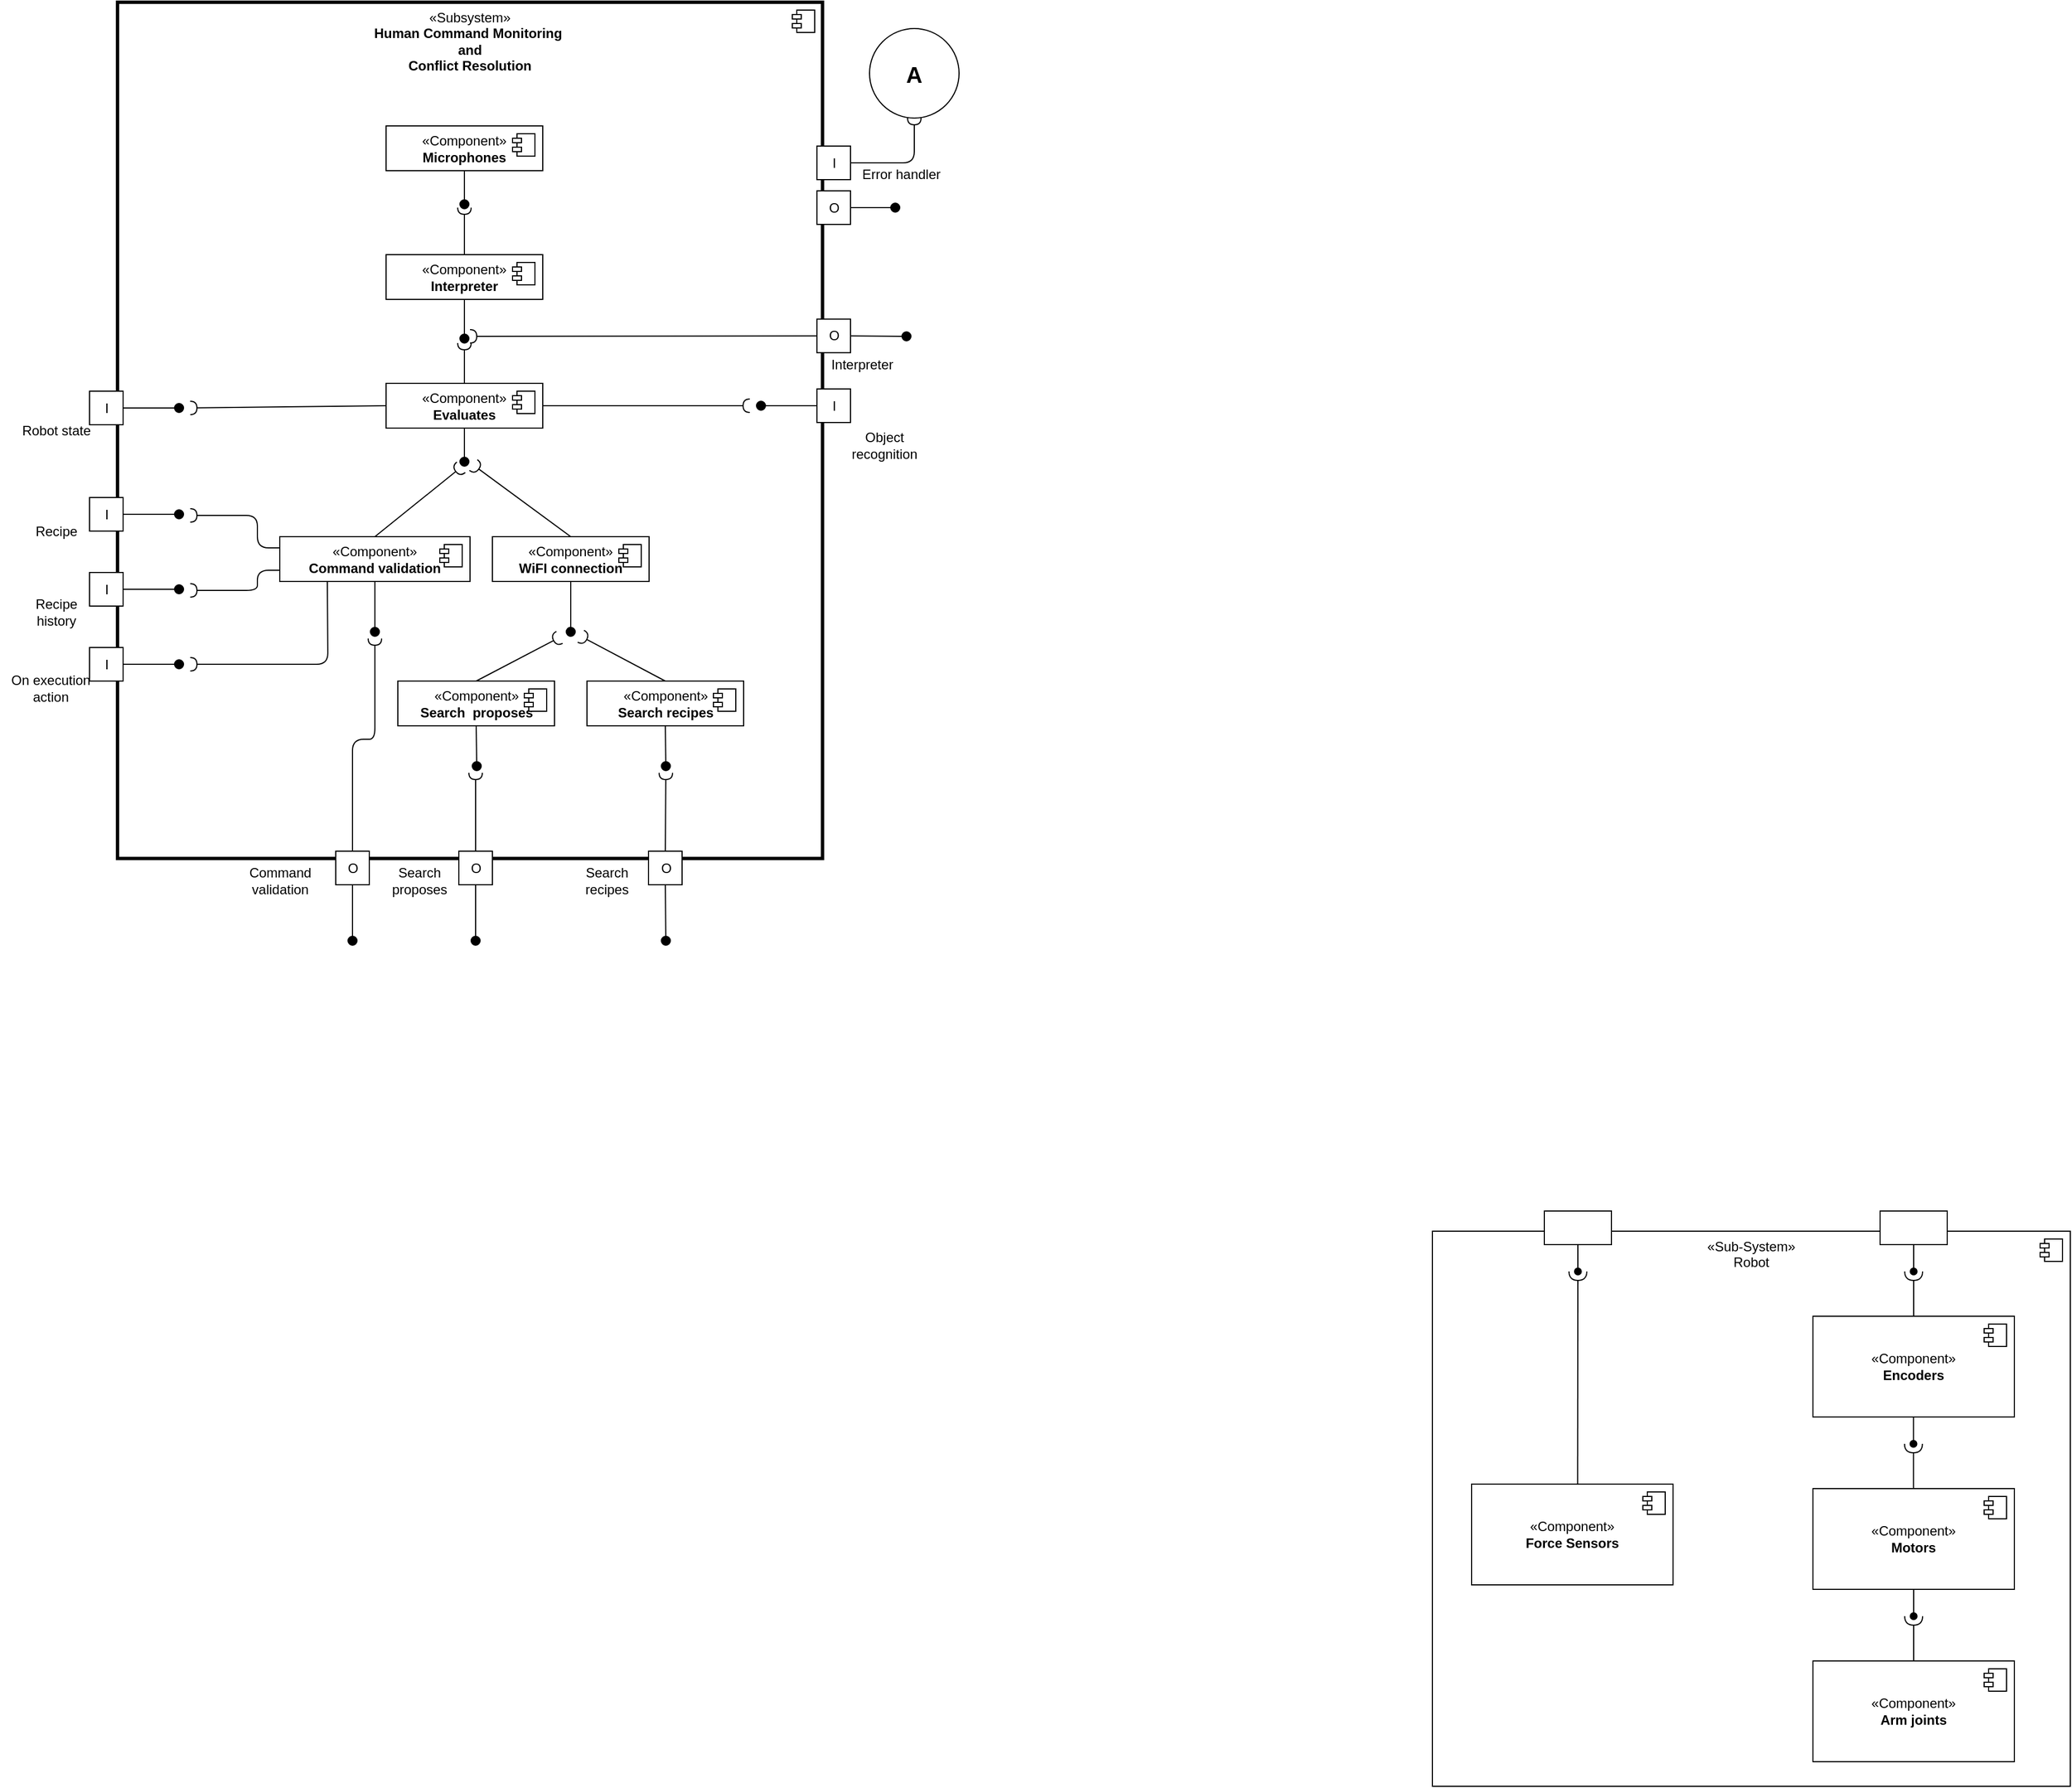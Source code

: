 <mxfile>
    <diagram id="O0Lhc3PN-vKbIEz-SpIt" name="Page-1">
        <mxGraphModel dx="2542" dy="2006" grid="1" gridSize="10" guides="1" tooltips="1" connect="1" arrows="1" fold="1" page="1" pageScale="1" pageWidth="1654" pageHeight="1169" math="0" shadow="0">
            <root>
                <mxCell id="0"/>
                <mxCell id="1" parent="0"/>
                <mxCell id="twj1I65e7RYu-FoOjqcd-1537" value="«Subsystem»&lt;br&gt;&lt;b&gt;Human Command Monitoring&amp;nbsp;&lt;/b&gt;&lt;div&gt;&lt;b&gt;and&lt;/b&gt;&lt;/div&gt;&lt;div&gt;&lt;b&gt;Conflict Resolution&lt;/b&gt;&lt;/div&gt;" style="html=1;dropTarget=0;whiteSpace=wrap;fillColor=none;align=center;verticalAlign=top;strokeWidth=3;" vertex="1" parent="1">
                    <mxGeometry x="665" y="130" width="630" height="765" as="geometry"/>
                </mxCell>
                <mxCell id="twj1I65e7RYu-FoOjqcd-1538" value="" style="shape=module;jettyWidth=8;jettyHeight=4;" vertex="1" parent="twj1I65e7RYu-FoOjqcd-1537">
                    <mxGeometry x="1" width="20" height="20" relative="1" as="geometry">
                        <mxPoint x="-27" y="7" as="offset"/>
                    </mxGeometry>
                </mxCell>
                <mxCell id="twj1I65e7RYu-FoOjqcd-1539" value="«Component»&lt;br&gt;&lt;b&gt;Microphones&lt;/b&gt;" style="html=1;dropTarget=0;whiteSpace=wrap;" vertex="1" parent="1">
                    <mxGeometry x="905" y="240.5" width="140" height="40" as="geometry"/>
                </mxCell>
                <mxCell id="twj1I65e7RYu-FoOjqcd-1540" value="" style="shape=module;jettyWidth=8;jettyHeight=4;" vertex="1" parent="twj1I65e7RYu-FoOjqcd-1539">
                    <mxGeometry x="1" width="20" height="20" relative="1" as="geometry">
                        <mxPoint x="-27" y="7" as="offset"/>
                    </mxGeometry>
                </mxCell>
                <mxCell id="twj1I65e7RYu-FoOjqcd-1541" value="«Component»&lt;br&gt;&lt;b&gt;Interpreter&lt;/b&gt;" style="html=1;dropTarget=0;whiteSpace=wrap;" vertex="1" parent="1">
                    <mxGeometry x="905" y="355.5" width="140" height="40" as="geometry"/>
                </mxCell>
                <mxCell id="twj1I65e7RYu-FoOjqcd-1542" value="" style="shape=module;jettyWidth=8;jettyHeight=4;" vertex="1" parent="twj1I65e7RYu-FoOjqcd-1541">
                    <mxGeometry x="1" width="20" height="20" relative="1" as="geometry">
                        <mxPoint x="-27" y="7" as="offset"/>
                    </mxGeometry>
                </mxCell>
                <mxCell id="twj1I65e7RYu-FoOjqcd-1543" value="«Component»&lt;br&gt;&lt;b&gt;Evaluates&lt;/b&gt;" style="html=1;dropTarget=0;whiteSpace=wrap;" vertex="1" parent="1">
                    <mxGeometry x="905" y="470.5" width="140" height="40" as="geometry"/>
                </mxCell>
                <mxCell id="twj1I65e7RYu-FoOjqcd-1544" value="" style="shape=module;jettyWidth=8;jettyHeight=4;" vertex="1" parent="twj1I65e7RYu-FoOjqcd-1543">
                    <mxGeometry x="1" width="20" height="20" relative="1" as="geometry">
                        <mxPoint x="-27" y="7" as="offset"/>
                    </mxGeometry>
                </mxCell>
                <mxCell id="twj1I65e7RYu-FoOjqcd-1545" value="" style="html=1;verticalAlign=bottom;labelBackgroundColor=none;endArrow=oval;endFill=1;endSize=8;exitX=0.5;exitY=1;exitDx=0;exitDy=0;" edge="1" parent="1" source="twj1I65e7RYu-FoOjqcd-1539">
                    <mxGeometry width="160" relative="1" as="geometry">
                        <mxPoint x="919" y="120.5" as="sourcePoint"/>
                        <mxPoint x="975" y="310.5" as="targetPoint"/>
                        <Array as="points"/>
                    </mxGeometry>
                </mxCell>
                <mxCell id="twj1I65e7RYu-FoOjqcd-1546" value="" style="html=1;verticalAlign=bottom;labelBackgroundColor=none;endArrow=halfCircle;endFill=0;endSize=4;exitX=0.5;exitY=0;exitDx=0;exitDy=0;" edge="1" parent="1" source="twj1I65e7RYu-FoOjqcd-1541">
                    <mxGeometry width="160" relative="1" as="geometry">
                        <mxPoint x="919" y="90.5" as="sourcePoint"/>
                        <mxPoint x="975" y="313.5" as="targetPoint"/>
                        <Array as="points"/>
                    </mxGeometry>
                </mxCell>
                <mxCell id="twj1I65e7RYu-FoOjqcd-1547" value="" style="html=1;verticalAlign=bottom;labelBackgroundColor=none;endArrow=oval;endFill=1;endSize=8;exitX=0.5;exitY=1;exitDx=0;exitDy=0;" edge="1" parent="1" source="twj1I65e7RYu-FoOjqcd-1541">
                    <mxGeometry width="160" relative="1" as="geometry">
                        <mxPoint x="959" y="415.5" as="sourcePoint"/>
                        <mxPoint x="975" y="430.5" as="targetPoint"/>
                        <Array as="points"/>
                    </mxGeometry>
                </mxCell>
                <mxCell id="twj1I65e7RYu-FoOjqcd-1548" value="" style="html=1;verticalAlign=bottom;labelBackgroundColor=none;endArrow=halfCircle;endFill=0;endSize=4;exitX=0.5;exitY=0;exitDx=0;exitDy=0;" edge="1" parent="1" source="twj1I65e7RYu-FoOjqcd-1543">
                    <mxGeometry width="160" relative="1" as="geometry">
                        <mxPoint x="1019" y="470.5" as="sourcePoint"/>
                        <mxPoint x="975" y="434.5" as="targetPoint"/>
                    </mxGeometry>
                </mxCell>
                <mxCell id="twj1I65e7RYu-FoOjqcd-1549" value="I" style="html=1;rounded=0;direction=west;flipV=1;flipH=0;" vertex="1" parent="1">
                    <mxGeometry x="640" y="477.5" width="30" height="30" as="geometry"/>
                </mxCell>
                <mxCell id="twj1I65e7RYu-FoOjqcd-1550" value="" style="html=1;verticalAlign=bottom;labelBackgroundColor=none;endArrow=oval;endFill=1;endSize=8;exitX=0;exitY=0.5;exitDx=0;exitDy=0;" edge="1" parent="1" source="twj1I65e7RYu-FoOjqcd-1549">
                    <mxGeometry width="160" relative="1" as="geometry">
                        <mxPoint x="896" y="487.5" as="sourcePoint"/>
                        <mxPoint x="720" y="492.5" as="targetPoint"/>
                        <Array as="points"/>
                    </mxGeometry>
                </mxCell>
                <mxCell id="twj1I65e7RYu-FoOjqcd-1551" value="" style="html=1;verticalAlign=bottom;labelBackgroundColor=none;endArrow=oval;endFill=1;endSize=8;exitX=0.5;exitY=1;exitDx=0;exitDy=0;" edge="1" parent="1" source="twj1I65e7RYu-FoOjqcd-1543">
                    <mxGeometry width="160" relative="1" as="geometry">
                        <mxPoint x="1055" y="500.5" as="sourcePoint"/>
                        <mxPoint x="975" y="540.5" as="targetPoint"/>
                        <Array as="points"/>
                    </mxGeometry>
                </mxCell>
                <mxCell id="twj1I65e7RYu-FoOjqcd-1552" value="I" style="html=1;rounded=0;direction=west;flipV=1;flipH=0;" vertex="1" parent="1">
                    <mxGeometry x="640" y="572.5" width="30" height="30" as="geometry"/>
                </mxCell>
                <mxCell id="twj1I65e7RYu-FoOjqcd-1553" value="" style="html=1;verticalAlign=bottom;labelBackgroundColor=none;endArrow=oval;endFill=1;endSize=8;exitX=0;exitY=0.5;exitDx=0;exitDy=0;" edge="1" parent="1" source="twj1I65e7RYu-FoOjqcd-1552">
                    <mxGeometry width="160" relative="1" as="geometry">
                        <mxPoint x="680" y="527.5" as="sourcePoint"/>
                        <mxPoint x="720" y="587.5" as="targetPoint"/>
                        <Array as="points"/>
                    </mxGeometry>
                </mxCell>
                <mxCell id="twj1I65e7RYu-FoOjqcd-1554" value="I" style="html=1;rounded=0;direction=west;flipV=1;flipH=0;" vertex="1" parent="1">
                    <mxGeometry x="640" y="639.5" width="30" height="30" as="geometry"/>
                </mxCell>
                <mxCell id="twj1I65e7RYu-FoOjqcd-1555" value="" style="html=1;verticalAlign=bottom;labelBackgroundColor=none;endArrow=oval;endFill=1;endSize=8;exitX=0;exitY=0.5;exitDx=0;exitDy=0;" edge="1" parent="1" source="twj1I65e7RYu-FoOjqcd-1554">
                    <mxGeometry width="160" relative="1" as="geometry">
                        <mxPoint x="680" y="594.5" as="sourcePoint"/>
                        <mxPoint x="720" y="654.5" as="targetPoint"/>
                        <Array as="points"/>
                    </mxGeometry>
                </mxCell>
                <mxCell id="twj1I65e7RYu-FoOjqcd-1556" value="«Component»&lt;br&gt;&lt;b&gt;Command validation&lt;/b&gt;" style="html=1;dropTarget=0;whiteSpace=wrap;" vertex="1" parent="1">
                    <mxGeometry x="810" y="607.5" width="170" height="40" as="geometry"/>
                </mxCell>
                <mxCell id="twj1I65e7RYu-FoOjqcd-1557" value="" style="shape=module;jettyWidth=8;jettyHeight=4;" vertex="1" parent="twj1I65e7RYu-FoOjqcd-1556">
                    <mxGeometry x="1" width="20" height="20" relative="1" as="geometry">
                        <mxPoint x="-27" y="7" as="offset"/>
                    </mxGeometry>
                </mxCell>
                <mxCell id="twj1I65e7RYu-FoOjqcd-1558" value="" style="html=1;verticalAlign=bottom;labelBackgroundColor=none;endArrow=halfCircle;endFill=0;endSize=4;exitX=0.5;exitY=0;exitDx=0;exitDy=0;" edge="1" parent="1" source="twj1I65e7RYu-FoOjqcd-1556">
                    <mxGeometry width="160" relative="1" as="geometry">
                        <mxPoint x="1223" y="848.5" as="sourcePoint"/>
                        <mxPoint x="972" y="545.5" as="targetPoint"/>
                        <Array as="points"/>
                    </mxGeometry>
                </mxCell>
                <mxCell id="twj1I65e7RYu-FoOjqcd-1559" value="«Component»&lt;br&gt;&lt;b&gt;WiFI connection&lt;/b&gt;" style="html=1;dropTarget=0;whiteSpace=wrap;" vertex="1" parent="1">
                    <mxGeometry x="1000" y="607.5" width="140" height="40" as="geometry"/>
                </mxCell>
                <mxCell id="twj1I65e7RYu-FoOjqcd-1560" value="" style="shape=module;jettyWidth=8;jettyHeight=4;" vertex="1" parent="twj1I65e7RYu-FoOjqcd-1559">
                    <mxGeometry x="1" width="20" height="20" relative="1" as="geometry">
                        <mxPoint x="-27" y="7" as="offset"/>
                    </mxGeometry>
                </mxCell>
                <mxCell id="twj1I65e7RYu-FoOjqcd-1561" value="" style="html=1;verticalAlign=bottom;labelBackgroundColor=none;endArrow=halfCircle;endFill=0;endSize=4;exitX=0.5;exitY=0;exitDx=0;exitDy=0;" edge="1" parent="1" source="twj1I65e7RYu-FoOjqcd-1559">
                    <mxGeometry width="160" relative="1" as="geometry">
                        <mxPoint x="896" y="617.5" as="sourcePoint"/>
                        <mxPoint x="983" y="543.5" as="targetPoint"/>
                        <Array as="points"/>
                    </mxGeometry>
                </mxCell>
                <mxCell id="twj1I65e7RYu-FoOjqcd-1562" value="«Component»&lt;br&gt;&lt;b&gt;Search&amp;nbsp; proposes&lt;/b&gt;" style="html=1;dropTarget=0;whiteSpace=wrap;" vertex="1" parent="1">
                    <mxGeometry x="915.5" y="736.5" width="140" height="40" as="geometry"/>
                </mxCell>
                <mxCell id="twj1I65e7RYu-FoOjqcd-1563" value="" style="shape=module;jettyWidth=8;jettyHeight=4;" vertex="1" parent="twj1I65e7RYu-FoOjqcd-1562">
                    <mxGeometry x="1" width="20" height="20" relative="1" as="geometry">
                        <mxPoint x="-27" y="7" as="offset"/>
                    </mxGeometry>
                </mxCell>
                <mxCell id="twj1I65e7RYu-FoOjqcd-1564" value="«Component»&lt;br&gt;&lt;b&gt;Search recipes&lt;/b&gt;" style="html=1;dropTarget=0;whiteSpace=wrap;" vertex="1" parent="1">
                    <mxGeometry x="1084.5" y="736.5" width="140" height="40" as="geometry"/>
                </mxCell>
                <mxCell id="twj1I65e7RYu-FoOjqcd-1565" value="" style="shape=module;jettyWidth=8;jettyHeight=4;" vertex="1" parent="twj1I65e7RYu-FoOjqcd-1564">
                    <mxGeometry x="1" width="20" height="20" relative="1" as="geometry">
                        <mxPoint x="-27" y="7" as="offset"/>
                    </mxGeometry>
                </mxCell>
                <mxCell id="twj1I65e7RYu-FoOjqcd-1566" value="" style="html=1;verticalAlign=bottom;labelBackgroundColor=none;endArrow=oval;endFill=1;endSize=8;exitX=0.5;exitY=1;exitDx=0;exitDy=0;" edge="1" parent="1" source="twj1I65e7RYu-FoOjqcd-1556">
                    <mxGeometry width="160" relative="1" as="geometry">
                        <mxPoint x="985" y="520.5" as="sourcePoint"/>
                        <mxPoint x="895" y="692.5" as="targetPoint"/>
                        <Array as="points"/>
                    </mxGeometry>
                </mxCell>
                <mxCell id="twj1I65e7RYu-FoOjqcd-1567" value="" style="html=1;verticalAlign=bottom;labelBackgroundColor=none;endArrow=halfCircle;endFill=0;endSize=4;exitX=0.5;exitY=0;exitDx=0;exitDy=0;" edge="1" parent="1" source="twj1I65e7RYu-FoOjqcd-1564">
                    <mxGeometry width="160" relative="1" as="geometry">
                        <mxPoint x="1268.5" y="617.5" as="sourcePoint"/>
                        <mxPoint x="1079" y="696.5" as="targetPoint"/>
                        <Array as="points"/>
                    </mxGeometry>
                </mxCell>
                <mxCell id="twj1I65e7RYu-FoOjqcd-1568" value="" style="html=1;verticalAlign=bottom;labelBackgroundColor=none;endArrow=halfCircle;endFill=0;endSize=4;exitX=0.5;exitY=0;exitDx=0;exitDy=0;" edge="1" parent="1" source="twj1I65e7RYu-FoOjqcd-1562">
                    <mxGeometry width="160" relative="1" as="geometry">
                        <mxPoint x="1164.5" y="746.5" as="sourcePoint"/>
                        <mxPoint x="1060" y="697.5" as="targetPoint"/>
                        <Array as="points"/>
                    </mxGeometry>
                </mxCell>
                <mxCell id="twj1I65e7RYu-FoOjqcd-1569" value="" style="html=1;verticalAlign=bottom;labelBackgroundColor=none;endArrow=halfCircle;endFill=0;endSize=4;exitX=0;exitY=0.5;exitDx=0;exitDy=0;" edge="1" parent="1" source="twj1I65e7RYu-FoOjqcd-1543">
                    <mxGeometry width="160" relative="1" as="geometry">
                        <mxPoint x="896" y="617.5" as="sourcePoint"/>
                        <mxPoint x="730" y="492.5" as="targetPoint"/>
                        <Array as="points"/>
                    </mxGeometry>
                </mxCell>
                <mxCell id="twj1I65e7RYu-FoOjqcd-1570" value="" style="html=1;verticalAlign=bottom;labelBackgroundColor=none;endArrow=halfCircle;endFill=0;endSize=4;exitX=0;exitY=0.25;exitDx=0;exitDy=0;" edge="1" parent="1" source="twj1I65e7RYu-FoOjqcd-1556">
                    <mxGeometry width="160" relative="1" as="geometry">
                        <mxPoint x="896" y="617.5" as="sourcePoint"/>
                        <mxPoint x="730" y="588.5" as="targetPoint"/>
                        <Array as="points">
                            <mxPoint x="790" y="617.5"/>
                            <mxPoint x="790" y="588.5"/>
                        </Array>
                    </mxGeometry>
                </mxCell>
                <mxCell id="twj1I65e7RYu-FoOjqcd-1571" value="" style="html=1;verticalAlign=bottom;labelBackgroundColor=none;endArrow=halfCircle;endFill=0;endSize=4;exitX=0;exitY=0.75;exitDx=0;exitDy=0;" edge="1" parent="1" source="twj1I65e7RYu-FoOjqcd-1556">
                    <mxGeometry width="160" relative="1" as="geometry">
                        <mxPoint x="906" y="627.5" as="sourcePoint"/>
                        <mxPoint x="730" y="655.5" as="targetPoint"/>
                        <Array as="points">
                            <mxPoint x="790" y="637.5"/>
                            <mxPoint x="790" y="655.5"/>
                        </Array>
                    </mxGeometry>
                </mxCell>
                <mxCell id="twj1I65e7RYu-FoOjqcd-1572" value="" style="html=1;verticalAlign=bottom;labelBackgroundColor=none;endArrow=oval;endFill=1;endSize=8;exitX=0.5;exitY=1;exitDx=0;exitDy=0;" edge="1" parent="1" source="twj1I65e7RYu-FoOjqcd-1559">
                    <mxGeometry width="160" relative="1" as="geometry">
                        <mxPoint x="896" y="657.5" as="sourcePoint"/>
                        <mxPoint x="1070" y="692.5" as="targetPoint"/>
                        <Array as="points"/>
                    </mxGeometry>
                </mxCell>
                <mxCell id="twj1I65e7RYu-FoOjqcd-1573" value="" style="html=1;verticalAlign=bottom;labelBackgroundColor=none;endArrow=oval;endFill=1;endSize=8;exitX=0.5;exitY=1;exitDx=0;exitDy=0;" edge="1" parent="1" source="twj1I65e7RYu-FoOjqcd-1562">
                    <mxGeometry width="160" relative="1" as="geometry">
                        <mxPoint x="1080" y="657.5" as="sourcePoint"/>
                        <mxPoint x="986" y="812.5" as="targetPoint"/>
                        <Array as="points"/>
                    </mxGeometry>
                </mxCell>
                <mxCell id="twj1I65e7RYu-FoOjqcd-1574" value="" style="html=1;verticalAlign=bottom;labelBackgroundColor=none;endArrow=oval;endFill=1;endSize=8;exitX=0.5;exitY=1;exitDx=0;exitDy=0;" edge="1" parent="1" source="twj1I65e7RYu-FoOjqcd-1564">
                    <mxGeometry width="160" relative="1" as="geometry">
                        <mxPoint x="996" y="786.5" as="sourcePoint"/>
                        <mxPoint x="1155" y="812.5" as="targetPoint"/>
                        <Array as="points"/>
                    </mxGeometry>
                </mxCell>
                <mxCell id="twj1I65e7RYu-FoOjqcd-1575" value="O" style="html=1;rounded=0;direction=west;flipV=1;flipH=0;" vertex="1" parent="1">
                    <mxGeometry x="860" y="888.5" width="30" height="30" as="geometry"/>
                </mxCell>
                <mxCell id="twj1I65e7RYu-FoOjqcd-1576" value="" style="html=1;verticalAlign=bottom;labelBackgroundColor=none;endArrow=halfCircle;endFill=0;endSize=4;exitX=0.5;exitY=1;exitDx=0;exitDy=0;" edge="1" parent="1" source="twj1I65e7RYu-FoOjqcd-1575">
                    <mxGeometry width="160" relative="1" as="geometry">
                        <mxPoint x="1295" y="597.5" as="sourcePoint"/>
                        <mxPoint x="895" y="698.5" as="targetPoint"/>
                        <Array as="points">
                            <mxPoint x="875" y="788.5"/>
                            <mxPoint x="895" y="788.5"/>
                        </Array>
                    </mxGeometry>
                </mxCell>
                <mxCell id="twj1I65e7RYu-FoOjqcd-1577" value="O" style="html=1;rounded=0;direction=west;flipV=1;flipH=0;" vertex="1" parent="1">
                    <mxGeometry x="970" y="888.5" width="30" height="30" as="geometry"/>
                </mxCell>
                <mxCell id="twj1I65e7RYu-FoOjqcd-1578" value="O" style="html=1;rounded=0;direction=west;flipV=1;flipH=0;" vertex="1" parent="1">
                    <mxGeometry x="1139.5" y="888.5" width="30" height="30" as="geometry"/>
                </mxCell>
                <mxCell id="twj1I65e7RYu-FoOjqcd-1579" value="" style="html=1;verticalAlign=bottom;labelBackgroundColor=none;endArrow=halfCircle;endFill=0;endSize=4;exitX=0.5;exitY=1;exitDx=0;exitDy=0;" edge="1" parent="1" source="twj1I65e7RYu-FoOjqcd-1578">
                    <mxGeometry width="160" relative="1" as="geometry">
                        <mxPoint x="1295" y="597.5" as="sourcePoint"/>
                        <mxPoint x="1155" y="818.5" as="targetPoint"/>
                        <Array as="points"/>
                    </mxGeometry>
                </mxCell>
                <mxCell id="twj1I65e7RYu-FoOjqcd-1580" value="" style="html=1;verticalAlign=bottom;labelBackgroundColor=none;endArrow=halfCircle;endFill=0;endSize=4;exitX=0.5;exitY=1;exitDx=0;exitDy=0;" edge="1" parent="1" source="twj1I65e7RYu-FoOjqcd-1577">
                    <mxGeometry width="160" relative="1" as="geometry">
                        <mxPoint x="1165" y="898.5" as="sourcePoint"/>
                        <mxPoint x="985" y="818.5" as="targetPoint"/>
                        <Array as="points"/>
                    </mxGeometry>
                </mxCell>
                <mxCell id="twj1I65e7RYu-FoOjqcd-1581" value="&lt;div&gt;Command&lt;/div&gt;&lt;div&gt;validation&lt;/div&gt;" style="text;html=1;align=center;verticalAlign=middle;resizable=0;points=[];autosize=1;strokeColor=none;fillColor=none;" vertex="1" parent="1">
                    <mxGeometry x="770" y="895" width="80" height="40" as="geometry"/>
                </mxCell>
                <mxCell id="twj1I65e7RYu-FoOjqcd-1582" value="Search proposes" style="text;strokeColor=none;align=center;fillColor=none;html=1;verticalAlign=middle;whiteSpace=wrap;rounded=0;" vertex="1" parent="1">
                    <mxGeometry x="905" y="900" width="60" height="30" as="geometry"/>
                </mxCell>
                <mxCell id="twj1I65e7RYu-FoOjqcd-1583" value="&lt;div&gt;Search&lt;/div&gt;&lt;div&gt;recipes&lt;/div&gt;" style="text;html=1;align=center;verticalAlign=middle;resizable=0;points=[];autosize=1;strokeColor=none;fillColor=none;" vertex="1" parent="1">
                    <mxGeometry x="1071.5" y="895" width="60" height="40" as="geometry"/>
                </mxCell>
                <mxCell id="twj1I65e7RYu-FoOjqcd-1584" value="" style="html=1;verticalAlign=bottom;labelBackgroundColor=none;endArrow=oval;endFill=1;endSize=8;exitX=0.5;exitY=0;exitDx=0;exitDy=0;" edge="1" parent="1" source="twj1I65e7RYu-FoOjqcd-1577">
                    <mxGeometry width="160" relative="1" as="geometry">
                        <mxPoint x="996" y="786.5" as="sourcePoint"/>
                        <mxPoint x="985" y="968.5" as="targetPoint"/>
                        <Array as="points"/>
                    </mxGeometry>
                </mxCell>
                <mxCell id="twj1I65e7RYu-FoOjqcd-1585" value="" style="html=1;verticalAlign=bottom;labelBackgroundColor=none;endArrow=oval;endFill=1;endSize=8;exitX=0.5;exitY=0;exitDx=0;exitDy=0;" edge="1" parent="1" source="twj1I65e7RYu-FoOjqcd-1575">
                    <mxGeometry width="160" relative="1" as="geometry">
                        <mxPoint x="995" y="928.5" as="sourcePoint"/>
                        <mxPoint x="875" y="968.5" as="targetPoint"/>
                        <Array as="points"/>
                    </mxGeometry>
                </mxCell>
                <mxCell id="twj1I65e7RYu-FoOjqcd-1586" value="" style="html=1;verticalAlign=bottom;labelBackgroundColor=none;endArrow=oval;endFill=1;endSize=8;exitX=0.5;exitY=0;exitDx=0;exitDy=0;" edge="1" parent="1" source="twj1I65e7RYu-FoOjqcd-1578">
                    <mxGeometry width="160" relative="1" as="geometry">
                        <mxPoint x="885" y="928.5" as="sourcePoint"/>
                        <mxPoint x="1155" y="968.5" as="targetPoint"/>
                        <Array as="points"/>
                    </mxGeometry>
                </mxCell>
                <mxCell id="twj1I65e7RYu-FoOjqcd-1587" value="I" style="html=1;rounded=0;direction=west;flipV=1;flipH=0;" vertex="1" parent="1">
                    <mxGeometry x="640" y="706.5" width="30" height="30" as="geometry"/>
                </mxCell>
                <mxCell id="twj1I65e7RYu-FoOjqcd-1588" value="" style="html=1;verticalAlign=bottom;labelBackgroundColor=none;endArrow=oval;endFill=1;endSize=8;exitX=0;exitY=0.5;exitDx=0;exitDy=0;" edge="1" parent="1" source="twj1I65e7RYu-FoOjqcd-1587">
                    <mxGeometry width="160" relative="1" as="geometry">
                        <mxPoint x="680" y="664.5" as="sourcePoint"/>
                        <mxPoint x="720" y="721.5" as="targetPoint"/>
                        <Array as="points"/>
                    </mxGeometry>
                </mxCell>
                <mxCell id="twj1I65e7RYu-FoOjqcd-1589" value="" style="html=1;verticalAlign=bottom;labelBackgroundColor=none;endArrow=halfCircle;endFill=0;endSize=4;exitX=0.25;exitY=1;exitDx=0;exitDy=0;" edge="1" parent="1" source="twj1I65e7RYu-FoOjqcd-1556">
                    <mxGeometry width="160" relative="1" as="geometry">
                        <mxPoint x="820" y="647.5" as="sourcePoint"/>
                        <mxPoint x="730" y="721.5" as="targetPoint"/>
                        <Array as="points">
                            <mxPoint x="853" y="721.5"/>
                        </Array>
                    </mxGeometry>
                </mxCell>
                <mxCell id="twj1I65e7RYu-FoOjqcd-1590" value="I" style="html=1;rounded=0;direction=west;flipV=1;flipH=0;" vertex="1" parent="1">
                    <mxGeometry x="1290" y="475.5" width="30" height="30" as="geometry"/>
                </mxCell>
                <mxCell id="twj1I65e7RYu-FoOjqcd-1591" value="" style="html=1;verticalAlign=bottom;labelBackgroundColor=none;endArrow=oval;endFill=1;endSize=8;exitX=1;exitY=0.5;exitDx=0;exitDy=0;" edge="1" parent="1" source="twj1I65e7RYu-FoOjqcd-1590">
                    <mxGeometry width="160" relative="1" as="geometry">
                        <mxPoint x="985" y="405.5" as="sourcePoint"/>
                        <mxPoint x="1240" y="490.5" as="targetPoint"/>
                        <Array as="points"/>
                    </mxGeometry>
                </mxCell>
                <mxCell id="twj1I65e7RYu-FoOjqcd-1592" value="" style="html=1;verticalAlign=bottom;labelBackgroundColor=none;endArrow=halfCircle;endFill=0;endSize=4;exitX=1;exitY=0.5;exitDx=0;exitDy=0;" edge="1" parent="1" source="twj1I65e7RYu-FoOjqcd-1543">
                    <mxGeometry width="160" relative="1" as="geometry">
                        <mxPoint x="985" y="480.5" as="sourcePoint"/>
                        <mxPoint x="1230" y="490.5" as="targetPoint"/>
                    </mxGeometry>
                </mxCell>
                <mxCell id="twj1I65e7RYu-FoOjqcd-1593" value="O" style="html=1;rounded=0;direction=west;flipV=1;flipH=0;" vertex="1" parent="1">
                    <mxGeometry x="1290" y="413.13" width="30" height="30" as="geometry"/>
                </mxCell>
                <mxCell id="twj1I65e7RYu-FoOjqcd-1594" value="" style="html=1;verticalAlign=bottom;labelBackgroundColor=none;endArrow=oval;endFill=1;endSize=8;exitX=0;exitY=0.5;exitDx=0;exitDy=0;" edge="1" parent="1" source="twj1I65e7RYu-FoOjqcd-1593">
                    <mxGeometry width="160" relative="1" as="geometry">
                        <mxPoint x="1300" y="500.5" as="sourcePoint"/>
                        <mxPoint x="1370" y="428.5" as="targetPoint"/>
                        <Array as="points"/>
                    </mxGeometry>
                </mxCell>
                <mxCell id="twj1I65e7RYu-FoOjqcd-1595" value="" style="html=1;verticalAlign=bottom;labelBackgroundColor=none;endArrow=halfCircle;endFill=0;endSize=4;exitX=1;exitY=0.5;exitDx=0;exitDy=0;" edge="1" parent="1" source="twj1I65e7RYu-FoOjqcd-1593">
                    <mxGeometry width="160" relative="1" as="geometry">
                        <mxPoint x="1330" y="500.5" as="sourcePoint"/>
                        <mxPoint x="980" y="428.5" as="targetPoint"/>
                        <Array as="points"/>
                    </mxGeometry>
                </mxCell>
                <mxCell id="twj1I65e7RYu-FoOjqcd-1596" value="O" style="html=1;rounded=0;direction=west;flipV=1;flipH=0;" vertex="1" parent="1">
                    <mxGeometry x="1290" y="298.5" width="30" height="30" as="geometry"/>
                </mxCell>
                <mxCell id="twj1I65e7RYu-FoOjqcd-1597" value="Interpreter" style="text;html=1;align=center;verticalAlign=middle;resizable=0;points=[];autosize=1;strokeColor=none;fillColor=none;" vertex="1" parent="1">
                    <mxGeometry x="1290" y="438.5" width="80" height="30" as="geometry"/>
                </mxCell>
                <mxCell id="twj1I65e7RYu-FoOjqcd-1598" value="" style="html=1;verticalAlign=bottom;labelBackgroundColor=none;endArrow=oval;endFill=1;endSize=8;exitX=0;exitY=0.5;exitDx=0;exitDy=0;" edge="1" parent="1" source="twj1I65e7RYu-FoOjqcd-1596">
                    <mxGeometry width="160" relative="1" as="geometry">
                        <mxPoint x="1330" y="438.5" as="sourcePoint"/>
                        <mxPoint x="1360" y="313.5" as="targetPoint"/>
                        <Array as="points"/>
                    </mxGeometry>
                </mxCell>
                <mxCell id="twj1I65e7RYu-FoOjqcd-1599" value="I" style="html=1;rounded=0;direction=west;flipV=1;flipH=0;" vertex="1" parent="1">
                    <mxGeometry x="1290" y="258.5" width="30" height="30" as="geometry"/>
                </mxCell>
                <mxCell id="twj1I65e7RYu-FoOjqcd-1600" value="&lt;b&gt;A&lt;/b&gt;" style="ellipse;whiteSpace=wrap;html=1;aspect=fixed;fontSize=20;" vertex="1" parent="1">
                    <mxGeometry x="1337" y="153.5" width="80" height="80" as="geometry"/>
                </mxCell>
                <mxCell id="twj1I65e7RYu-FoOjqcd-1601" value="" style="html=1;verticalAlign=bottom;labelBackgroundColor=none;endArrow=halfCircle;endFill=0;endSize=4;exitX=0;exitY=0.5;exitDx=0;exitDy=0;entryX=0.5;entryY=1;entryDx=0;entryDy=0;" edge="1" parent="1" source="twj1I65e7RYu-FoOjqcd-1599" target="twj1I65e7RYu-FoOjqcd-1600">
                    <mxGeometry width="160" relative="1" as="geometry">
                        <mxPoint x="1377" y="116.5" as="sourcePoint"/>
                        <mxPoint x="1402" y="-178.5" as="targetPoint"/>
                        <Array as="points">
                            <mxPoint x="1377" y="273.5"/>
                        </Array>
                    </mxGeometry>
                </mxCell>
                <mxCell id="twj1I65e7RYu-FoOjqcd-1602" value="&lt;div&gt;Error handler&lt;/div&gt;" style="text;html=1;align=center;verticalAlign=middle;resizable=0;points=[];autosize=1;strokeColor=none;fillColor=none;" vertex="1" parent="1">
                    <mxGeometry x="1320" y="268.5" width="90" height="30" as="geometry"/>
                </mxCell>
                <mxCell id="twj1I65e7RYu-FoOjqcd-1603" value="Object&lt;div&gt;recognition&lt;/div&gt;" style="text;html=1;align=center;verticalAlign=middle;resizable=0;points=[];autosize=1;strokeColor=none;fillColor=none;" vertex="1" parent="1">
                    <mxGeometry x="1310" y="505.5" width="80" height="40" as="geometry"/>
                </mxCell>
                <mxCell id="twj1I65e7RYu-FoOjqcd-1604" value="Robot state" style="text;html=1;align=center;verticalAlign=middle;resizable=0;points=[];autosize=1;strokeColor=none;fillColor=none;" vertex="1" parent="1">
                    <mxGeometry x="570" y="497.5" width="80" height="30" as="geometry"/>
                </mxCell>
                <mxCell id="twj1I65e7RYu-FoOjqcd-1605" value="Recipe" style="text;html=1;align=center;verticalAlign=middle;resizable=0;points=[];autosize=1;strokeColor=none;fillColor=none;" vertex="1" parent="1">
                    <mxGeometry x="580" y="587.5" width="60" height="30" as="geometry"/>
                </mxCell>
                <mxCell id="twj1I65e7RYu-FoOjqcd-1606" value="&lt;div&gt;Recipe&lt;/div&gt;&lt;div&gt;history&lt;/div&gt;" style="text;html=1;align=center;verticalAlign=middle;resizable=0;points=[];autosize=1;strokeColor=none;fillColor=none;" vertex="1" parent="1">
                    <mxGeometry x="580" y="655.13" width="60" height="40" as="geometry"/>
                </mxCell>
                <mxCell id="twj1I65e7RYu-FoOjqcd-1607" value="&lt;div&gt;On execution&lt;/div&gt;&lt;div&gt;action&lt;/div&gt;" style="text;html=1;align=center;verticalAlign=middle;resizable=0;points=[];autosize=1;strokeColor=none;fillColor=none;" vertex="1" parent="1">
                    <mxGeometry x="560" y="722.5" width="90" height="40" as="geometry"/>
                </mxCell>
                <mxCell id="9CEP61e_SjjwBJ06Jivc-3" value="«Sub-System»&#xa;Robot" style="dropTarget=0;labelPosition=center;verticalLabelPosition=middle;align=center;verticalAlign=top;fillColor=none;" vertex="1" parent="1">
                    <mxGeometry x="1840" y="1228" width="570" height="496" as="geometry"/>
                </mxCell>
                <mxCell id="9CEP61e_SjjwBJ06Jivc-4" value="" style="shape=module;jettyWidth=8;jettyHeight=4;" vertex="1" parent="9CEP61e_SjjwBJ06Jivc-3">
                    <mxGeometry x="1" width="20" height="20" relative="1" as="geometry">
                        <mxPoint x="-27" y="7" as="offset"/>
                    </mxGeometry>
                </mxCell>
                <mxCell id="9CEP61e_SjjwBJ06Jivc-5" value="«Component»&lt;br&gt;&lt;b&gt;Arm joints&lt;/b&gt;" style="html=1;dropTarget=0;whiteSpace=wrap;" vertex="1" parent="1">
                    <mxGeometry x="2180" y="1612" width="180" height="90" as="geometry"/>
                </mxCell>
                <mxCell id="9CEP61e_SjjwBJ06Jivc-6" value="" style="shape=module;jettyWidth=8;jettyHeight=4;" vertex="1" parent="9CEP61e_SjjwBJ06Jivc-5">
                    <mxGeometry x="1" width="20" height="20" relative="1" as="geometry">
                        <mxPoint x="-27" y="7" as="offset"/>
                    </mxGeometry>
                </mxCell>
                <mxCell id="9CEP61e_SjjwBJ06Jivc-7" value="«Component»&lt;br&gt;&lt;b&gt;Force Sensors&lt;/b&gt;" style="html=1;dropTarget=0;whiteSpace=wrap;" vertex="1" parent="1">
                    <mxGeometry x="1875" y="1454" width="180" height="90" as="geometry"/>
                </mxCell>
                <mxCell id="9CEP61e_SjjwBJ06Jivc-8" value="" style="shape=module;jettyWidth=8;jettyHeight=4;" vertex="1" parent="9CEP61e_SjjwBJ06Jivc-7">
                    <mxGeometry x="1" width="20" height="20" relative="1" as="geometry">
                        <mxPoint x="-27" y="7" as="offset"/>
                    </mxGeometry>
                </mxCell>
                <mxCell id="9CEP61e_SjjwBJ06Jivc-9" value="«Component»&lt;br&gt;&lt;b&gt;Encoders&lt;/b&gt;" style="html=1;dropTarget=0;whiteSpace=wrap;" vertex="1" parent="1">
                    <mxGeometry x="2180" y="1304" width="180" height="90" as="geometry"/>
                </mxCell>
                <mxCell id="9CEP61e_SjjwBJ06Jivc-10" value="" style="shape=module;jettyWidth=8;jettyHeight=4;" vertex="1" parent="9CEP61e_SjjwBJ06Jivc-9">
                    <mxGeometry x="1" width="20" height="20" relative="1" as="geometry">
                        <mxPoint x="-27" y="7" as="offset"/>
                    </mxGeometry>
                </mxCell>
                <mxCell id="9CEP61e_SjjwBJ06Jivc-11" value="«Component»&lt;br&gt;&lt;b&gt;Motors&lt;/b&gt;" style="html=1;dropTarget=0;whiteSpace=wrap;" vertex="1" parent="1">
                    <mxGeometry x="2180" y="1458" width="180" height="90" as="geometry"/>
                </mxCell>
                <mxCell id="9CEP61e_SjjwBJ06Jivc-12" value="" style="shape=module;jettyWidth=8;jettyHeight=4;" vertex="1" parent="9CEP61e_SjjwBJ06Jivc-11">
                    <mxGeometry x="1" width="20" height="20" relative="1" as="geometry">
                        <mxPoint x="-27" y="7" as="offset"/>
                    </mxGeometry>
                </mxCell>
                <mxCell id="9CEP61e_SjjwBJ06Jivc-13" value="" style="resizable=0;html=1;align=left;verticalAlign=bottom;labelBackgroundColor=none;" vertex="1" parent="1">
                    <mxGeometry x="2240" y="1210" width="60" height="30" as="geometry"/>
                </mxCell>
                <mxCell id="9CEP61e_SjjwBJ06Jivc-14" value="" style="resizable=0;html=1;align=left;verticalAlign=bottom;labelBackgroundColor=none;" vertex="1" parent="1">
                    <mxGeometry x="1940" y="1210" width="60" height="30" as="geometry"/>
                </mxCell>
                <mxCell id="9CEP61e_SjjwBJ06Jivc-15" value="" style="endArrow=none;html=1;rounded=0;align=center;verticalAlign=top;endFill=0;labelBackgroundColor=none;endSize=6;startArrow=oval;startFill=1;entryX=0.5;entryY=1;entryDx=0;entryDy=0;" edge="1" parent="1" target="9CEP61e_SjjwBJ06Jivc-13">
                    <mxGeometry relative="1" as="geometry">
                        <mxPoint x="2270" y="1264" as="sourcePoint"/>
                        <mxPoint x="2274.96" y="1304" as="targetPoint"/>
                    </mxGeometry>
                </mxCell>
                <mxCell id="9CEP61e_SjjwBJ06Jivc-16" value="" style="rounded=0;orthogonalLoop=1;jettySize=auto;html=1;endArrow=halfCircle;endFill=0;endSize=6;strokeWidth=1;sketch=0;fontSize=12;curved=1;exitX=0.5;exitY=0;exitDx=0;exitDy=0;" edge="1" parent="1" source="9CEP61e_SjjwBJ06Jivc-9">
                    <mxGeometry relative="1" as="geometry">
                        <mxPoint x="2340" y="1254" as="sourcePoint"/>
                        <mxPoint x="2270" y="1264" as="targetPoint"/>
                        <Array as="points">
                            <mxPoint x="2270" y="1284"/>
                        </Array>
                    </mxGeometry>
                </mxCell>
                <mxCell id="9CEP61e_SjjwBJ06Jivc-17" value="" style="endArrow=none;html=1;rounded=0;align=center;verticalAlign=top;endFill=0;labelBackgroundColor=none;endSize=6;startArrow=oval;startFill=1;entryX=0.5;entryY=1;entryDx=0;entryDy=0;" edge="1" parent="1">
                    <mxGeometry relative="1" as="geometry">
                        <mxPoint x="2269.83" y="1418" as="sourcePoint"/>
                        <mxPoint x="2269.83" y="1394" as="targetPoint"/>
                    </mxGeometry>
                </mxCell>
                <mxCell id="9CEP61e_SjjwBJ06Jivc-18" value="" style="rounded=0;orthogonalLoop=1;jettySize=auto;html=1;endArrow=halfCircle;endFill=0;endSize=6;strokeWidth=1;sketch=0;fontSize=12;curved=1;exitX=0.5;exitY=0;exitDx=0;exitDy=0;" edge="1" parent="1">
                    <mxGeometry relative="1" as="geometry">
                        <mxPoint x="2269.83" y="1458" as="sourcePoint"/>
                        <mxPoint x="2269.83" y="1418" as="targetPoint"/>
                    </mxGeometry>
                </mxCell>
                <mxCell id="9CEP61e_SjjwBJ06Jivc-19" value="" style="endArrow=none;html=1;rounded=0;align=center;verticalAlign=top;endFill=0;labelBackgroundColor=none;endSize=6;startArrow=oval;startFill=1;entryX=0.5;entryY=1;entryDx=0;entryDy=0;" edge="1" parent="1">
                    <mxGeometry relative="1" as="geometry">
                        <mxPoint x="2270" y="1572" as="sourcePoint"/>
                        <mxPoint x="2270" y="1548" as="targetPoint"/>
                    </mxGeometry>
                </mxCell>
                <mxCell id="9CEP61e_SjjwBJ06Jivc-20" value="" style="rounded=0;orthogonalLoop=1;jettySize=auto;html=1;endArrow=halfCircle;endFill=0;endSize=6;strokeWidth=1;sketch=0;fontSize=12;curved=1;exitX=0.5;exitY=0;exitDx=0;exitDy=0;" edge="1" parent="1">
                    <mxGeometry relative="1" as="geometry">
                        <mxPoint x="2270" y="1612" as="sourcePoint"/>
                        <mxPoint x="2270" y="1572" as="targetPoint"/>
                    </mxGeometry>
                </mxCell>
                <mxCell id="9CEP61e_SjjwBJ06Jivc-21" value="" style="endArrow=none;html=1;rounded=0;align=center;verticalAlign=top;endFill=0;labelBackgroundColor=none;endSize=6;startArrow=oval;startFill=1;entryX=0.5;entryY=1;entryDx=0;entryDy=0;" edge="1" parent="1">
                    <mxGeometry relative="1" as="geometry">
                        <mxPoint x="1970" y="1264" as="sourcePoint"/>
                        <mxPoint x="1970" y="1240" as="targetPoint"/>
                    </mxGeometry>
                </mxCell>
                <mxCell id="9CEP61e_SjjwBJ06Jivc-22" value="" style="rounded=0;orthogonalLoop=1;jettySize=auto;html=1;endArrow=halfCircle;endFill=0;endSize=6;strokeWidth=1;sketch=0;fontSize=12;curved=1;exitX=0.5;exitY=0;exitDx=0;exitDy=0;" edge="1" parent="1">
                    <mxGeometry relative="1" as="geometry">
                        <mxPoint x="1969.77" y="1454" as="sourcePoint"/>
                        <mxPoint x="1970" y="1264" as="targetPoint"/>
                        <Array as="points">
                            <mxPoint x="1969.77" y="1434"/>
                        </Array>
                    </mxGeometry>
                </mxCell>
            </root>
        </mxGraphModel>
    </diagram>
    <diagram id="8wnT1xqq4Izm7U63GHuz" name="Page-2">
        <mxGraphModel dx="2992" dy="2225" grid="1" gridSize="10" guides="1" tooltips="1" connect="1" arrows="1" fold="1" page="1" pageScale="1" pageWidth="1654" pageHeight="1169" math="0" shadow="0">
            <root>
                <mxCell id="0"/>
                <mxCell id="1" parent="0"/>
                <mxCell id="5QBkRvymqIwpY5Ku5ijk-1" value="«Subsystem»&lt;br&gt;&lt;div&gt;&lt;b&gt;Planner high level&lt;/b&gt;&lt;/div&gt;" style="html=1;dropTarget=0;whiteSpace=wrap;fillColor=#d5e8d4;align=center;verticalAlign=top;strokeWidth=3;strokeColor=#82b366;" vertex="1" parent="1">
                    <mxGeometry x="880" y="611" width="350" height="384" as="geometry"/>
                </mxCell>
                <mxCell id="5QBkRvymqIwpY5Ku5ijk-2" value="" style="shape=module;jettyWidth=8;jettyHeight=4;" vertex="1" parent="5QBkRvymqIwpY5Ku5ijk-1">
                    <mxGeometry x="1" width="20" height="20" relative="1" as="geometry">
                        <mxPoint x="-27" y="7" as="offset"/>
                    </mxGeometry>
                </mxCell>
                <mxCell id="5QBkRvymqIwpY5Ku5ijk-3" value="«Subsystem»&lt;br&gt;&lt;b&gt;Recipe Tracking&amp;nbsp;&lt;/b&gt;&lt;div&gt;&lt;b&gt;and&lt;/b&gt;&lt;div&gt;&lt;b&gt;&amp;nbsp;Execution History&lt;/b&gt;&lt;/div&gt;&lt;/div&gt;" style="html=1;dropTarget=0;whiteSpace=wrap;fillColor=#dae8fc;align=center;verticalAlign=top;strokeWidth=3;strokeColor=#6c8ebf;" vertex="1" parent="1">
                    <mxGeometry x="-675" y="149.5" width="550" height="565.37" as="geometry"/>
                </mxCell>
                <mxCell id="5QBkRvymqIwpY5Ku5ijk-4" value="" style="shape=module;jettyWidth=8;jettyHeight=4;" vertex="1" parent="5QBkRvymqIwpY5Ku5ijk-3">
                    <mxGeometry x="1" width="20" height="20" relative="1" as="geometry">
                        <mxPoint x="-27" y="7" as="offset"/>
                    </mxGeometry>
                </mxCell>
                <mxCell id="5QBkRvymqIwpY5Ku5ijk-5" value="«Subsystem»&lt;br&gt;&lt;div&gt;&lt;b&gt;Action Planning Based&amp;nbsp;&lt;/b&gt;&lt;/div&gt;&lt;div&gt;&lt;b&gt;on Cooking State&amp;nbsp;&lt;/b&gt;&lt;/div&gt;&lt;div&gt;&lt;b&gt;and Task History&lt;/b&gt;&lt;/div&gt;" style="html=1;dropTarget=0;whiteSpace=wrap;fillColor=#dae8fc;align=center;verticalAlign=top;strokeWidth=3;strokeColor=#6c8ebf;" vertex="1" parent="1">
                    <mxGeometry x="279.5" y="-4.13" width="370" height="392" as="geometry"/>
                </mxCell>
                <mxCell id="5QBkRvymqIwpY5Ku5ijk-6" value="" style="shape=module;jettyWidth=8;jettyHeight=4;" vertex="1" parent="5QBkRvymqIwpY5Ku5ijk-5">
                    <mxGeometry x="1" width="20" height="20" relative="1" as="geometry">
                        <mxPoint x="-27" y="7" as="offset"/>
                    </mxGeometry>
                </mxCell>
                <mxCell id="5QBkRvymqIwpY5Ku5ijk-7" value="«Subsystem»&lt;br&gt;&lt;b&gt;Human Command Monitoring&amp;nbsp;&lt;/b&gt;&lt;div&gt;&lt;b&gt;and&lt;/b&gt;&lt;/div&gt;&lt;div&gt;&lt;b&gt;Conflict Resolution&lt;/b&gt;&lt;/div&gt;" style="html=1;dropTarget=0;whiteSpace=wrap;fillColor=#dae8fc;align=center;verticalAlign=top;strokeWidth=3;strokeColor=#6c8ebf;" vertex="1" parent="1">
                    <mxGeometry x="-505" y="951.5" width="630" height="765" as="geometry"/>
                </mxCell>
                <mxCell id="5QBkRvymqIwpY5Ku5ijk-8" value="" style="shape=module;jettyWidth=8;jettyHeight=4;" vertex="1" parent="5QBkRvymqIwpY5Ku5ijk-7">
                    <mxGeometry x="1" width="20" height="20" relative="1" as="geometry">
                        <mxPoint x="-27" y="7" as="offset"/>
                    </mxGeometry>
                </mxCell>
                <mxCell id="5QBkRvymqIwpY5Ku5ijk-9" value="«Component»&lt;br&gt;&lt;b&gt;Microphones&lt;/b&gt;" style="html=1;dropTarget=0;whiteSpace=wrap;fillColor=#fad7ac;strokeColor=#b46504;" vertex="1" parent="1">
                    <mxGeometry x="-265" y="1062" width="140" height="40" as="geometry"/>
                </mxCell>
                <mxCell id="5QBkRvymqIwpY5Ku5ijk-10" value="" style="shape=module;jettyWidth=8;jettyHeight=4;" vertex="1" parent="5QBkRvymqIwpY5Ku5ijk-9">
                    <mxGeometry x="1" width="20" height="20" relative="1" as="geometry">
                        <mxPoint x="-27" y="7" as="offset"/>
                    </mxGeometry>
                </mxCell>
                <mxCell id="5QBkRvymqIwpY5Ku5ijk-11" value="«Component»&lt;br&gt;&lt;b&gt;Interpreter&lt;/b&gt;" style="html=1;dropTarget=0;whiteSpace=wrap;fillColor=#fad7ac;strokeColor=#b46504;" vertex="1" parent="1">
                    <mxGeometry x="-265" y="1177" width="140" height="40" as="geometry"/>
                </mxCell>
                <mxCell id="5QBkRvymqIwpY5Ku5ijk-12" value="" style="shape=module;jettyWidth=8;jettyHeight=4;" vertex="1" parent="5QBkRvymqIwpY5Ku5ijk-11">
                    <mxGeometry x="1" width="20" height="20" relative="1" as="geometry">
                        <mxPoint x="-27" y="7" as="offset"/>
                    </mxGeometry>
                </mxCell>
                <mxCell id="5QBkRvymqIwpY5Ku5ijk-13" value="«Component»&lt;br&gt;&lt;b&gt;Evaluates&lt;/b&gt;" style="html=1;dropTarget=0;whiteSpace=wrap;fillColor=#fad7ac;strokeColor=#b46504;" vertex="1" parent="1">
                    <mxGeometry x="-265" y="1292" width="140" height="40" as="geometry"/>
                </mxCell>
                <mxCell id="5QBkRvymqIwpY5Ku5ijk-14" value="" style="shape=module;jettyWidth=8;jettyHeight=4;" vertex="1" parent="5QBkRvymqIwpY5Ku5ijk-13">
                    <mxGeometry x="1" width="20" height="20" relative="1" as="geometry">
                        <mxPoint x="-27" y="7" as="offset"/>
                    </mxGeometry>
                </mxCell>
                <mxCell id="5QBkRvymqIwpY5Ku5ijk-15" value="«Component»&lt;br&gt;&lt;b&gt;Update recipe history &lt;br&gt;&lt;/b&gt;" style="html=1;dropTarget=0;whiteSpace=wrap;fillColor=#fad7ac;strokeColor=#b46504;" vertex="1" parent="1">
                    <mxGeometry x="-396" y="346.87" width="140" height="50" as="geometry"/>
                </mxCell>
                <mxCell id="5QBkRvymqIwpY5Ku5ijk-16" value="" style="shape=module;jettyWidth=8;jettyHeight=4;" vertex="1" parent="5QBkRvymqIwpY5Ku5ijk-15">
                    <mxGeometry x="1" width="20" height="20" relative="1" as="geometry">
                        <mxPoint x="-27" y="7" as="offset"/>
                    </mxGeometry>
                </mxCell>
                <mxCell id="5QBkRvymqIwpY5Ku5ijk-17" value="«Component»&lt;br&gt;&lt;b&gt;Update best action&amp;nbsp;&lt;/b&gt;" style="html=1;dropTarget=0;whiteSpace=wrap;fillColor=#fad7ac;strokeColor=#b46504;" vertex="1" parent="1">
                    <mxGeometry x="433" y="115" width="140" height="50" as="geometry"/>
                </mxCell>
                <mxCell id="5QBkRvymqIwpY5Ku5ijk-18" value="" style="shape=module;jettyWidth=8;jettyHeight=4;" vertex="1" parent="5QBkRvymqIwpY5Ku5ijk-17">
                    <mxGeometry x="1" width="20" height="20" relative="1" as="geometry">
                        <mxPoint x="-27" y="7" as="offset"/>
                    </mxGeometry>
                </mxCell>
                <mxCell id="5QBkRvymqIwpY5Ku5ijk-19" value="«Subsystem»&lt;br&gt;&lt;div&gt;&lt;b&gt;Perception&lt;/b&gt;&lt;/div&gt;&lt;div&gt;&lt;b&gt;&lt;br&gt;&lt;/b&gt;&lt;/div&gt;" style="html=1;dropTarget=0;whiteSpace=wrap;fillColor=#d5e8d4;align=center;verticalAlign=top;strokeWidth=3;strokeColor=#82b366;" vertex="1" parent="1">
                    <mxGeometry x="1212" y="-56.75" width="310" height="350" as="geometry"/>
                </mxCell>
                <mxCell id="5QBkRvymqIwpY5Ku5ijk-20" value="" style="shape=module;jettyWidth=8;jettyHeight=4;" vertex="1" parent="5QBkRvymqIwpY5Ku5ijk-19">
                    <mxGeometry x="1" width="20" height="20" relative="1" as="geometry">
                        <mxPoint x="-27" y="7" as="offset"/>
                    </mxGeometry>
                </mxCell>
                <mxCell id="5QBkRvymqIwpY5Ku5ijk-21" value="«Component»&lt;br&gt;&lt;b&gt;&amp;nbsp;RGB-D Camera&lt;/b&gt;" style="html=1;dropTarget=0;whiteSpace=wrap;" vertex="1" parent="1">
                    <mxGeometry x="1290" y="-11.75" width="140" height="50" as="geometry"/>
                </mxCell>
                <mxCell id="5QBkRvymqIwpY5Ku5ijk-22" value="" style="shape=module;jettyWidth=8;jettyHeight=4;" vertex="1" parent="5QBkRvymqIwpY5Ku5ijk-21">
                    <mxGeometry x="1" width="20" height="20" relative="1" as="geometry">
                        <mxPoint x="-27" y="7" as="offset"/>
                    </mxGeometry>
                </mxCell>
                <mxCell id="5QBkRvymqIwpY5Ku5ijk-23" value="" style="edgeStyle=none;html=1;endArrow=oval;endFill=1;endSize=8;" edge="1" parent="1" source="5QBkRvymqIwpY5Ku5ijk-24">
                    <mxGeometry relative="1" as="geometry">
                        <mxPoint x="1360" y="173.25" as="targetPoint"/>
                    </mxGeometry>
                </mxCell>
                <mxCell id="5QBkRvymqIwpY5Ku5ijk-24" value="«Component»&lt;br&gt;&lt;b&gt;&amp;nbsp;Object recognition&lt;/b&gt;" style="html=1;dropTarget=0;whiteSpace=wrap;" vertex="1" parent="1">
                    <mxGeometry x="1290" y="93.25" width="140" height="50" as="geometry"/>
                </mxCell>
                <mxCell id="5QBkRvymqIwpY5Ku5ijk-25" value="" style="shape=module;jettyWidth=8;jettyHeight=4;" vertex="1" parent="5QBkRvymqIwpY5Ku5ijk-24">
                    <mxGeometry x="1" width="20" height="20" relative="1" as="geometry">
                        <mxPoint x="-27" y="7" as="offset"/>
                    </mxGeometry>
                </mxCell>
                <mxCell id="5QBkRvymqIwpY5Ku5ijk-26" value="«Subsystem»&lt;br&gt;&lt;div&gt;&lt;b&gt;Navigation&lt;/b&gt;&lt;/div&gt;&lt;div&gt;&lt;b&gt;&lt;br&gt;&lt;/b&gt;&lt;/div&gt;" style="html=1;dropTarget=0;whiteSpace=wrap;fillColor=#e1d5e7;align=center;verticalAlign=top;strokeWidth=3;strokeColor=#9673a6;" vertex="1" parent="1">
                    <mxGeometry x="1880" y="673" width="490" height="470" as="geometry"/>
                </mxCell>
                <mxCell id="5QBkRvymqIwpY5Ku5ijk-27" value="" style="shape=module;jettyWidth=8;jettyHeight=4;" vertex="1" parent="5QBkRvymqIwpY5Ku5ijk-26">
                    <mxGeometry x="1" width="20" height="20" relative="1" as="geometry">
                        <mxPoint x="-27" y="7" as="offset"/>
                    </mxGeometry>
                </mxCell>
                <mxCell id="5QBkRvymqIwpY5Ku5ijk-28" value="«Component»&lt;br&gt;&lt;b&gt;&amp;nbsp;SLAM&lt;/b&gt;" style="html=1;dropTarget=0;whiteSpace=wrap;fillColor=#fad7ac;strokeColor=#b46504;" vertex="1" parent="1">
                    <mxGeometry x="2000" y="838" width="140" height="50" as="geometry"/>
                </mxCell>
                <mxCell id="5QBkRvymqIwpY5Ku5ijk-29" value="" style="shape=module;jettyWidth=8;jettyHeight=4;" vertex="1" parent="5QBkRvymqIwpY5Ku5ijk-28">
                    <mxGeometry x="1" width="20" height="20" relative="1" as="geometry">
                        <mxPoint x="-27" y="7" as="offset"/>
                    </mxGeometry>
                </mxCell>
                <mxCell id="5QBkRvymqIwpY5Ku5ijk-30" value="«Subsystem»&lt;br&gt;&lt;div&gt;&lt;b&gt;Gripper&lt;/b&gt;&lt;/div&gt;&lt;div&gt;&lt;b&gt;&lt;br&gt;&lt;/b&gt;&lt;/div&gt;" style="html=1;dropTarget=0;whiteSpace=wrap;fillColor=#e1d5e7;align=center;verticalAlign=top;strokeWidth=3;strokeColor=#9673a6;" vertex="1" parent="1">
                    <mxGeometry x="1425" y="1230" width="465" height="410" as="geometry"/>
                </mxCell>
                <mxCell id="5QBkRvymqIwpY5Ku5ijk-31" value="" style="shape=module;jettyWidth=8;jettyHeight=4;" vertex="1" parent="5QBkRvymqIwpY5Ku5ijk-30">
                    <mxGeometry x="1" width="20" height="20" relative="1" as="geometry">
                        <mxPoint x="-27" y="7" as="offset"/>
                    </mxGeometry>
                </mxCell>
                <mxCell id="5QBkRvymqIwpY5Ku5ijk-32" value="«Component»&lt;br&gt;&lt;b&gt;&amp;nbsp;Force sensor&lt;/b&gt;" style="html=1;dropTarget=0;whiteSpace=wrap;fillColor=#fad7ac;strokeColor=#b46504;" vertex="1" parent="1">
                    <mxGeometry x="1717.5" y="1290" width="140" height="50" as="geometry"/>
                </mxCell>
                <mxCell id="5QBkRvymqIwpY5Ku5ijk-33" value="" style="shape=module;jettyWidth=8;jettyHeight=4;" vertex="1" parent="5QBkRvymqIwpY5Ku5ijk-32">
                    <mxGeometry x="1" width="20" height="20" relative="1" as="geometry">
                        <mxPoint x="-27" y="7" as="offset"/>
                    </mxGeometry>
                </mxCell>
                <mxCell id="5QBkRvymqIwpY5Ku5ijk-34" value="«Component»&lt;br&gt;&lt;b&gt;&amp;nbsp;Sonar&lt;/b&gt;" style="html=1;dropTarget=0;whiteSpace=wrap;fillColor=#fad7ac;strokeColor=#b46504;" vertex="1" parent="1">
                    <mxGeometry x="2190" y="761.5" width="140" height="50" as="geometry"/>
                </mxCell>
                <mxCell id="5QBkRvymqIwpY5Ku5ijk-35" value="" style="shape=module;jettyWidth=8;jettyHeight=4;" vertex="1" parent="5QBkRvymqIwpY5Ku5ijk-34">
                    <mxGeometry x="1" width="20" height="20" relative="1" as="geometry">
                        <mxPoint x="-27" y="7" as="offset"/>
                    </mxGeometry>
                </mxCell>
                <mxCell id="5QBkRvymqIwpY5Ku5ijk-36" value="«Component»&lt;br&gt;&lt;b&gt;&amp;nbsp;Lidar&lt;/b&gt;" style="html=1;dropTarget=0;whiteSpace=wrap;fillColor=#fad7ac;strokeColor=#b46504;" vertex="1" parent="1">
                    <mxGeometry x="2190" y="916.5" width="140" height="50" as="geometry"/>
                </mxCell>
                <mxCell id="5QBkRvymqIwpY5Ku5ijk-37" value="" style="shape=module;jettyWidth=8;jettyHeight=4;" vertex="1" parent="5QBkRvymqIwpY5Ku5ijk-36">
                    <mxGeometry x="1" width="20" height="20" relative="1" as="geometry">
                        <mxPoint x="-27" y="7" as="offset"/>
                    </mxGeometry>
                </mxCell>
                <mxCell id="5QBkRvymqIwpY5Ku5ijk-38" value="«Subsystem»&lt;br&gt;&lt;div&gt;&lt;b&gt;Motion&lt;/b&gt;&lt;/div&gt;&lt;div&gt;&lt;b&gt;&lt;br&gt;&lt;/b&gt;&lt;/div&gt;" style="html=1;dropTarget=0;whiteSpace=wrap;fillColor=#e1d5e7;align=center;verticalAlign=top;strokeWidth=3;strokeColor=#9673a6;" vertex="1" parent="1">
                    <mxGeometry x="1690" y="40" width="610" height="443.25" as="geometry"/>
                </mxCell>
                <mxCell id="5QBkRvymqIwpY5Ku5ijk-39" value="" style="shape=module;jettyWidth=8;jettyHeight=4;" vertex="1" parent="5QBkRvymqIwpY5Ku5ijk-38">
                    <mxGeometry x="1" width="20" height="20" relative="1" as="geometry">
                        <mxPoint x="-27" y="7" as="offset"/>
                    </mxGeometry>
                </mxCell>
                <mxCell id="5QBkRvymqIwpY5Ku5ijk-40" value="«Component»&lt;br&gt;&lt;b&gt;&amp;nbsp;Battery level&lt;/b&gt;" style="html=1;dropTarget=0;whiteSpace=wrap;" vertex="1" parent="1">
                    <mxGeometry x="990" y="891.75" width="140" height="50" as="geometry"/>
                </mxCell>
                <mxCell id="5QBkRvymqIwpY5Ku5ijk-41" value="" style="shape=module;jettyWidth=8;jettyHeight=4;" vertex="1" parent="5QBkRvymqIwpY5Ku5ijk-40">
                    <mxGeometry x="1" width="20" height="20" relative="1" as="geometry">
                        <mxPoint x="-27" y="7" as="offset"/>
                    </mxGeometry>
                </mxCell>
                <mxCell id="5QBkRvymqIwpY5Ku5ijk-42" value="«Component»&lt;br&gt;&lt;b&gt;&amp;nbsp;Trajectory planning&amp;nbsp;&lt;/b&gt;" style="html=1;dropTarget=0;whiteSpace=wrap;fillColor=#fad7ac;strokeColor=#b46504;" vertex="1" parent="1">
                    <mxGeometry x="2000" y="979" width="140" height="50" as="geometry"/>
                </mxCell>
                <mxCell id="5QBkRvymqIwpY5Ku5ijk-43" value="" style="shape=module;jettyWidth=8;jettyHeight=4;" vertex="1" parent="5QBkRvymqIwpY5Ku5ijk-42">
                    <mxGeometry x="1" width="20" height="20" relative="1" as="geometry">
                        <mxPoint x="-27" y="7" as="offset"/>
                    </mxGeometry>
                </mxCell>
                <mxCell id="5QBkRvymqIwpY5Ku5ijk-44" value="«Component»&lt;br&gt;&lt;b&gt;&amp;nbsp;Motor&lt;/b&gt;" style="html=1;dropTarget=0;whiteSpace=wrap;fillColor=#fad7ac;strokeColor=#b46504;" vertex="1" parent="1">
                    <mxGeometry x="1502.5" y="1290" width="140" height="50" as="geometry"/>
                </mxCell>
                <mxCell id="5QBkRvymqIwpY5Ku5ijk-45" value="" style="shape=module;jettyWidth=8;jettyHeight=4;" vertex="1" parent="5QBkRvymqIwpY5Ku5ijk-44">
                    <mxGeometry x="1" width="20" height="20" relative="1" as="geometry">
                        <mxPoint x="-27" y="7" as="offset"/>
                    </mxGeometry>
                </mxCell>
                <mxCell id="5QBkRvymqIwpY5Ku5ijk-46" value="«Component»&lt;br&gt;&lt;b&gt;&amp;nbsp;Encoder&lt;/b&gt;" style="html=1;dropTarget=0;whiteSpace=wrap;fillColor=#fad7ac;strokeColor=#b46504;" vertex="1" parent="1">
                    <mxGeometry x="1502.5" y="1530" width="140" height="50" as="geometry"/>
                </mxCell>
                <mxCell id="5QBkRvymqIwpY5Ku5ijk-47" value="" style="shape=module;jettyWidth=8;jettyHeight=4;" vertex="1" parent="5QBkRvymqIwpY5Ku5ijk-46">
                    <mxGeometry x="1" width="20" height="20" relative="1" as="geometry">
                        <mxPoint x="-27" y="7" as="offset"/>
                    </mxGeometry>
                </mxCell>
                <mxCell id="5QBkRvymqIwpY5Ku5ijk-48" value="«Subsystem»&lt;br&gt;&lt;div&gt;&lt;b&gt;Speaking&lt;/b&gt;&lt;/div&gt;" style="html=1;dropTarget=0;whiteSpace=wrap;fillColor=#e1d5e7;align=center;verticalAlign=top;strokeWidth=3;strokeColor=#9673a6;" vertex="1" parent="1">
                    <mxGeometry x="240" y="1846" width="337.5" height="250" as="geometry"/>
                </mxCell>
                <mxCell id="5QBkRvymqIwpY5Ku5ijk-49" value="" style="shape=module;jettyWidth=8;jettyHeight=4;" vertex="1" parent="5QBkRvymqIwpY5Ku5ijk-48">
                    <mxGeometry x="1" width="20" height="20" relative="1" as="geometry">
                        <mxPoint x="-27" y="7" as="offset"/>
                    </mxGeometry>
                </mxCell>
                <mxCell id="5QBkRvymqIwpY5Ku5ijk-50" value="«Component»&lt;br&gt;&lt;b&gt;Speaker&amp;nbsp;&lt;/b&gt;" style="html=1;dropTarget=0;whiteSpace=wrap;fillColor=#fad7ac;strokeColor=#b46504;" vertex="1" parent="1">
                    <mxGeometry x="345.5" y="1970" width="140" height="50" as="geometry"/>
                </mxCell>
                <mxCell id="5QBkRvymqIwpY5Ku5ijk-51" value="" style="shape=module;jettyWidth=8;jettyHeight=4;" vertex="1" parent="5QBkRvymqIwpY5Ku5ijk-50">
                    <mxGeometry x="1" width="20" height="20" relative="1" as="geometry">
                        <mxPoint x="-27" y="7" as="offset"/>
                    </mxGeometry>
                </mxCell>
                <mxCell id="5QBkRvymqIwpY5Ku5ijk-52" value="«Component»&lt;br&gt;&lt;b&gt;Update recipe&lt;/b&gt;" style="html=1;dropTarget=0;whiteSpace=wrap;fillColor=#fad7ac;strokeColor=#b46504;" vertex="1" parent="1">
                    <mxGeometry x="-396" y="238.62" width="140" height="50" as="geometry"/>
                </mxCell>
                <mxCell id="5QBkRvymqIwpY5Ku5ijk-53" value="" style="shape=module;jettyWidth=8;jettyHeight=4;" vertex="1" parent="5QBkRvymqIwpY5Ku5ijk-52">
                    <mxGeometry x="1" width="20" height="20" relative="1" as="geometry">
                        <mxPoint x="-27" y="7" as="offset"/>
                    </mxGeometry>
                </mxCell>
                <mxCell id="5QBkRvymqIwpY5Ku5ijk-54" value="" style="html=1;verticalAlign=bottom;labelBackgroundColor=none;endArrow=oval;endFill=1;endSize=8;exitX=0.5;exitY=1;exitDx=0;exitDy=0;" edge="1" parent="1" source="5QBkRvymqIwpY5Ku5ijk-9">
                    <mxGeometry width="160" relative="1" as="geometry">
                        <mxPoint x="-251" y="942" as="sourcePoint"/>
                        <mxPoint x="-195" y="1132" as="targetPoint"/>
                        <Array as="points"/>
                    </mxGeometry>
                </mxCell>
                <mxCell id="5QBkRvymqIwpY5Ku5ijk-55" value="" style="html=1;verticalAlign=bottom;labelBackgroundColor=none;endArrow=halfCircle;endFill=0;endSize=4;exitX=0.5;exitY=0;exitDx=0;exitDy=0;" edge="1" parent="1" source="5QBkRvymqIwpY5Ku5ijk-11">
                    <mxGeometry width="160" relative="1" as="geometry">
                        <mxPoint x="-251" y="912" as="sourcePoint"/>
                        <mxPoint x="-195" y="1135" as="targetPoint"/>
                        <Array as="points"/>
                    </mxGeometry>
                </mxCell>
                <mxCell id="5QBkRvymqIwpY5Ku5ijk-56" value="" style="html=1;verticalAlign=bottom;labelBackgroundColor=none;endArrow=oval;endFill=1;endSize=8;exitX=0.5;exitY=1;exitDx=0;exitDy=0;" edge="1" parent="1" source="5QBkRvymqIwpY5Ku5ijk-11">
                    <mxGeometry width="160" relative="1" as="geometry">
                        <mxPoint x="-211" y="1237" as="sourcePoint"/>
                        <mxPoint x="-195" y="1252" as="targetPoint"/>
                        <Array as="points"/>
                    </mxGeometry>
                </mxCell>
                <mxCell id="5QBkRvymqIwpY5Ku5ijk-57" value="" style="html=1;verticalAlign=bottom;labelBackgroundColor=none;endArrow=halfCircle;endFill=0;endSize=4;exitX=0.5;exitY=0;exitDx=0;exitDy=0;" edge="1" parent="1" source="5QBkRvymqIwpY5Ku5ijk-13">
                    <mxGeometry width="160" relative="1" as="geometry">
                        <mxPoint x="-151" y="1292" as="sourcePoint"/>
                        <mxPoint x="-195" y="1256" as="targetPoint"/>
                    </mxGeometry>
                </mxCell>
                <mxCell id="5QBkRvymqIwpY5Ku5ijk-58" value="I" style="html=1;rounded=0;direction=west;flipV=1;flipH=0;" vertex="1" parent="1">
                    <mxGeometry x="257.5" y="64.25" width="30" height="30" as="geometry"/>
                </mxCell>
                <mxCell id="5QBkRvymqIwpY5Ku5ijk-59" value="O" style="html=1;rounded=0;direction=west;flipV=1;flipH=0;" vertex="1" parent="1">
                    <mxGeometry x="645.5" y="124.25" width="30" height="30" as="geometry"/>
                </mxCell>
                <mxCell id="5QBkRvymqIwpY5Ku5ijk-60" value="" style="html=1;verticalAlign=bottom;labelBackgroundColor=none;endArrow=halfCircle;endFill=0;endSize=4;exitX=1;exitY=0.5;exitDx=0;exitDy=0;" edge="1" parent="1" source="5QBkRvymqIwpY5Ku5ijk-59">
                    <mxGeometry width="160" relative="1" as="geometry">
                        <mxPoint x="433" y="144.5" as="sourcePoint"/>
                        <mxPoint x="616.5" y="139.25" as="targetPoint"/>
                    </mxGeometry>
                </mxCell>
                <mxCell id="5QBkRvymqIwpY5Ku5ijk-61" value="" style="html=1;verticalAlign=bottom;labelBackgroundColor=none;endArrow=oval;endFill=1;endSize=8;exitX=0;exitY=0.5;exitDx=0;exitDy=0;" edge="1" parent="1" source="5QBkRvymqIwpY5Ku5ijk-59">
                    <mxGeometry width="160" relative="1" as="geometry">
                        <mxPoint x="573" y="144.5" as="sourcePoint"/>
                        <mxPoint x="733.5" y="139.25" as="targetPoint"/>
                        <Array as="points"/>
                    </mxGeometry>
                </mxCell>
                <mxCell id="5QBkRvymqIwpY5Ku5ijk-62" value="" style="html=1;verticalAlign=bottom;labelBackgroundColor=none;endArrow=oval;endFill=1;endSize=8;exitX=0.5;exitY=1;exitDx=0;exitDy=0;" edge="1" parent="1" source="5QBkRvymqIwpY5Ku5ijk-21">
                    <mxGeometry width="160" relative="1" as="geometry">
                        <mxPoint x="1150" y="133.25" as="sourcePoint"/>
                        <mxPoint x="1360" y="69.25" as="targetPoint"/>
                        <Array as="points"/>
                    </mxGeometry>
                </mxCell>
                <mxCell id="5QBkRvymqIwpY5Ku5ijk-63" value="" style="html=1;verticalAlign=bottom;labelBackgroundColor=none;endArrow=halfCircle;endFill=0;endSize=4;exitX=0.5;exitY=0;exitDx=0;exitDy=0;" edge="1" parent="1" source="5QBkRvymqIwpY5Ku5ijk-24">
                    <mxGeometry width="160" relative="1" as="geometry">
                        <mxPoint x="1120" y="133.25" as="sourcePoint"/>
                        <mxPoint x="1360" y="71.25" as="targetPoint"/>
                    </mxGeometry>
                </mxCell>
                <mxCell id="5QBkRvymqIwpY5Ku5ijk-64" value="«Component»&lt;br&gt;&lt;b&gt;&amp;nbsp;Controller&lt;/b&gt;" style="html=1;dropTarget=0;whiteSpace=wrap;fillColor=#fad7ac;strokeColor=#b46504;" vertex="1" parent="1">
                    <mxGeometry x="1502.5" y="1410" width="140" height="50" as="geometry"/>
                </mxCell>
                <mxCell id="5QBkRvymqIwpY5Ku5ijk-65" value="" style="shape=module;jettyWidth=8;jettyHeight=4;" vertex="1" parent="5QBkRvymqIwpY5Ku5ijk-64">
                    <mxGeometry x="1" width="20" height="20" relative="1" as="geometry">
                        <mxPoint x="-27" y="7" as="offset"/>
                    </mxGeometry>
                </mxCell>
                <mxCell id="5QBkRvymqIwpY5Ku5ijk-66" value="" style="html=1;verticalAlign=bottom;labelBackgroundColor=none;endArrow=oval;endFill=1;endSize=8;exitX=0.5;exitY=0;exitDx=0;exitDy=0;" edge="1" parent="1" source="5QBkRvymqIwpY5Ku5ijk-46">
                    <mxGeometry width="160" relative="1" as="geometry">
                        <mxPoint x="1267.5" y="1455" as="sourcePoint"/>
                        <mxPoint x="1572.5" y="1500" as="targetPoint"/>
                        <Array as="points"/>
                    </mxGeometry>
                </mxCell>
                <mxCell id="5QBkRvymqIwpY5Ku5ijk-67" value="" style="html=1;verticalAlign=bottom;labelBackgroundColor=none;endArrow=halfCircle;endFill=0;endSize=4;exitX=0.5;exitY=1;exitDx=0;exitDy=0;" edge="1" parent="1" source="5QBkRvymqIwpY5Ku5ijk-64">
                    <mxGeometry width="160" relative="1" as="geometry">
                        <mxPoint x="1097.5" y="1465" as="sourcePoint"/>
                        <mxPoint x="1572.5" y="1495" as="targetPoint"/>
                    </mxGeometry>
                </mxCell>
                <mxCell id="5QBkRvymqIwpY5Ku5ijk-68" value="" style="html=1;verticalAlign=bottom;labelBackgroundColor=none;endArrow=oval;endFill=1;endSize=8;exitX=0.5;exitY=0;exitDx=0;exitDy=0;" edge="1" parent="1" source="5QBkRvymqIwpY5Ku5ijk-64">
                    <mxGeometry width="160" relative="1" as="geometry">
                        <mxPoint x="1582.5" y="1540" as="sourcePoint"/>
                        <mxPoint x="1572.5" y="1374" as="targetPoint"/>
                        <Array as="points"/>
                    </mxGeometry>
                </mxCell>
                <mxCell id="5QBkRvymqIwpY5Ku5ijk-69" value="" style="html=1;verticalAlign=bottom;labelBackgroundColor=none;endArrow=halfCircle;endFill=0;endSize=4;exitX=0.5;exitY=1;exitDx=0;exitDy=0;" edge="1" parent="1" source="5QBkRvymqIwpY5Ku5ijk-44">
                    <mxGeometry width="160" relative="1" as="geometry">
                        <mxPoint x="1582.5" y="1470" as="sourcePoint"/>
                        <mxPoint x="1572.5" y="1370" as="targetPoint"/>
                    </mxGeometry>
                </mxCell>
                <mxCell id="5QBkRvymqIwpY5Ku5ijk-70" value="" style="html=1;verticalAlign=bottom;labelBackgroundColor=none;endArrow=oval;endFill=1;endSize=8;exitX=0.5;exitY=1;exitDx=0;exitDy=0;" edge="1" parent="1" source="5QBkRvymqIwpY5Ku5ijk-32">
                    <mxGeometry width="160" relative="1" as="geometry">
                        <mxPoint x="1582.5" y="1420" as="sourcePoint"/>
                        <mxPoint x="1787.5" y="1380" as="targetPoint"/>
                        <Array as="points"/>
                    </mxGeometry>
                </mxCell>
                <mxCell id="5QBkRvymqIwpY5Ku5ijk-71" value="" style="html=1;verticalAlign=bottom;labelBackgroundColor=none;endArrow=halfCircle;endFill=0;endSize=4;exitX=1;exitY=0.5;exitDx=0;exitDy=0;" edge="1" parent="1" source="5QBkRvymqIwpY5Ku5ijk-64">
                    <mxGeometry width="160" relative="1" as="geometry">
                        <mxPoint x="1582.5" y="1470" as="sourcePoint"/>
                        <mxPoint x="1787.5" y="1383" as="targetPoint"/>
                        <Array as="points">
                            <mxPoint x="1787.5" y="1435"/>
                        </Array>
                    </mxGeometry>
                </mxCell>
                <mxCell id="5QBkRvymqIwpY5Ku5ijk-72" value="O" style="html=1;rounded=0;direction=west;flipV=1;flipH=0;" vertex="1" parent="1">
                    <mxGeometry x="1577.5" y="1629" width="30" height="30" as="geometry"/>
                </mxCell>
                <mxCell id="5QBkRvymqIwpY5Ku5ijk-73" value="I" style="html=1;rounded=0;direction=west;flipV=1;flipH=0;" vertex="1" parent="1">
                    <mxGeometry x="1722.5" y="1629" width="30" height="30" as="geometry"/>
                </mxCell>
                <mxCell id="5QBkRvymqIwpY5Ku5ijk-74" value="" style="html=1;verticalAlign=bottom;labelBackgroundColor=none;endArrow=halfCircle;endFill=0;endSize=4;exitX=0.5;exitY=1;exitDx=0;exitDy=0;" edge="1" parent="1" source="5QBkRvymqIwpY5Ku5ijk-72">
                    <mxGeometry width="160" relative="1" as="geometry">
                        <mxPoint x="1582.5" y="1470" as="sourcePoint"/>
                        <mxPoint x="1561.5" y="1500" as="targetPoint"/>
                        <Array as="points">
                            <mxPoint x="1592.5" y="1610"/>
                            <mxPoint x="1467.5" y="1610"/>
                            <mxPoint x="1467.5" y="1500"/>
                        </Array>
                    </mxGeometry>
                </mxCell>
                <mxCell id="5QBkRvymqIwpY5Ku5ijk-75" value="" style="html=1;verticalAlign=bottom;labelBackgroundColor=none;endArrow=oval;endFill=1;endSize=8;exitX=0.5;exitY=0;exitDx=0;exitDy=0;" edge="1" parent="1" source="5QBkRvymqIwpY5Ku5ijk-72">
                    <mxGeometry width="160" relative="1" as="geometry">
                        <mxPoint x="1582.5" y="1540" as="sourcePoint"/>
                        <mxPoint x="1592.5" y="1690" as="targetPoint"/>
                        <Array as="points"/>
                    </mxGeometry>
                </mxCell>
                <mxCell id="5QBkRvymqIwpY5Ku5ijk-76" value="" style="html=1;verticalAlign=bottom;labelBackgroundColor=none;endArrow=oval;endFill=1;endSize=8;exitX=0.5;exitY=1;exitDx=0;exitDy=0;" edge="1" parent="1" source="5QBkRvymqIwpY5Ku5ijk-73">
                    <mxGeometry width="160" relative="1" as="geometry">
                        <mxPoint x="1582.5" y="1540" as="sourcePoint"/>
                        <mxPoint x="1737.5" y="1600" as="targetPoint"/>
                        <Array as="points"/>
                    </mxGeometry>
                </mxCell>
                <mxCell id="5QBkRvymqIwpY5Ku5ijk-77" value="" style="html=1;verticalAlign=bottom;labelBackgroundColor=none;endArrow=halfCircle;endFill=0;endSize=4;exitX=0.75;exitY=1;exitDx=0;exitDy=0;" edge="1" parent="1" source="5QBkRvymqIwpY5Ku5ijk-64">
                    <mxGeometry width="160" relative="1" as="geometry">
                        <mxPoint x="1582.5" y="1470" as="sourcePoint"/>
                        <mxPoint x="1737.5" y="1595" as="targetPoint"/>
                        <Array as="points">
                            <mxPoint x="1607.5" y="1500"/>
                            <mxPoint x="1737.5" y="1500"/>
                        </Array>
                    </mxGeometry>
                </mxCell>
                <mxCell id="5QBkRvymqIwpY5Ku5ijk-78" value="«Component»&lt;br&gt;&lt;b&gt;&amp;nbsp;Left motor&lt;/b&gt;" style="html=1;dropTarget=0;whiteSpace=wrap;fillColor=#fad7ac;strokeColor=#b46504;" vertex="1" parent="1">
                    <mxGeometry x="1770" y="133.25" width="140" height="50" as="geometry"/>
                </mxCell>
                <mxCell id="5QBkRvymqIwpY5Ku5ijk-79" value="" style="shape=module;jettyWidth=8;jettyHeight=4;" vertex="1" parent="5QBkRvymqIwpY5Ku5ijk-78">
                    <mxGeometry x="1" width="20" height="20" relative="1" as="geometry">
                        <mxPoint x="-27" y="7" as="offset"/>
                    </mxGeometry>
                </mxCell>
                <mxCell id="5QBkRvymqIwpY5Ku5ijk-80" value="«Component»&lt;br&gt;&lt;b&gt;&amp;nbsp;Left encoder&lt;/b&gt;" style="html=1;dropTarget=0;whiteSpace=wrap;fillColor=#fad7ac;strokeColor=#b46504;" vertex="1" parent="1">
                    <mxGeometry x="1770" y="373.25" width="140" height="50" as="geometry"/>
                </mxCell>
                <mxCell id="5QBkRvymqIwpY5Ku5ijk-81" value="" style="shape=module;jettyWidth=8;jettyHeight=4;" vertex="1" parent="5QBkRvymqIwpY5Ku5ijk-80">
                    <mxGeometry x="1" width="20" height="20" relative="1" as="geometry">
                        <mxPoint x="-27" y="7" as="offset"/>
                    </mxGeometry>
                </mxCell>
                <mxCell id="5QBkRvymqIwpY5Ku5ijk-82" value="«Component»&lt;br&gt;&lt;b&gt;&amp;nbsp;Left controller&lt;/b&gt;" style="html=1;dropTarget=0;whiteSpace=wrap;fillColor=#fad7ac;strokeColor=#b46504;" vertex="1" parent="1">
                    <mxGeometry x="1770" y="253.25" width="140" height="50" as="geometry"/>
                </mxCell>
                <mxCell id="5QBkRvymqIwpY5Ku5ijk-83" value="" style="shape=module;jettyWidth=8;jettyHeight=4;" vertex="1" parent="5QBkRvymqIwpY5Ku5ijk-82">
                    <mxGeometry x="1" width="20" height="20" relative="1" as="geometry">
                        <mxPoint x="-27" y="7" as="offset"/>
                    </mxGeometry>
                </mxCell>
                <mxCell id="5QBkRvymqIwpY5Ku5ijk-84" value="" style="html=1;verticalAlign=bottom;labelBackgroundColor=none;endArrow=oval;endFill=1;endSize=8;exitX=0.5;exitY=0;exitDx=0;exitDy=0;" edge="1" parent="1" source="5QBkRvymqIwpY5Ku5ijk-80">
                    <mxGeometry width="160" relative="1" as="geometry">
                        <mxPoint x="1535" y="298.25" as="sourcePoint"/>
                        <mxPoint x="1840" y="343.25" as="targetPoint"/>
                        <Array as="points"/>
                    </mxGeometry>
                </mxCell>
                <mxCell id="5QBkRvymqIwpY5Ku5ijk-85" value="" style="html=1;verticalAlign=bottom;labelBackgroundColor=none;endArrow=halfCircle;endFill=0;endSize=4;exitX=0.5;exitY=1;exitDx=0;exitDy=0;" edge="1" parent="1" source="5QBkRvymqIwpY5Ku5ijk-82">
                    <mxGeometry width="160" relative="1" as="geometry">
                        <mxPoint x="1365" y="308.25" as="sourcePoint"/>
                        <mxPoint x="1840" y="338.25" as="targetPoint"/>
                    </mxGeometry>
                </mxCell>
                <mxCell id="5QBkRvymqIwpY5Ku5ijk-86" value="" style="html=1;verticalAlign=bottom;labelBackgroundColor=none;endArrow=oval;endFill=1;endSize=8;exitX=0.5;exitY=0;exitDx=0;exitDy=0;" edge="1" parent="1" source="5QBkRvymqIwpY5Ku5ijk-82">
                    <mxGeometry width="160" relative="1" as="geometry">
                        <mxPoint x="1850" y="383.25" as="sourcePoint"/>
                        <mxPoint x="1840" y="217.25" as="targetPoint"/>
                        <Array as="points"/>
                    </mxGeometry>
                </mxCell>
                <mxCell id="5QBkRvymqIwpY5Ku5ijk-87" value="" style="html=1;verticalAlign=bottom;labelBackgroundColor=none;endArrow=halfCircle;endFill=0;endSize=4;exitX=0.5;exitY=1;exitDx=0;exitDy=0;" edge="1" parent="1" source="5QBkRvymqIwpY5Ku5ijk-78">
                    <mxGeometry width="160" relative="1" as="geometry">
                        <mxPoint x="1850" y="313.25" as="sourcePoint"/>
                        <mxPoint x="1840" y="213.25" as="targetPoint"/>
                    </mxGeometry>
                </mxCell>
                <mxCell id="5QBkRvymqIwpY5Ku5ijk-88" value="«Component»&lt;br&gt;&lt;b&gt;&amp;nbsp;Right motor&lt;/b&gt;" style="html=1;dropTarget=0;whiteSpace=wrap;fillColor=#fad7ac;strokeColor=#b46504;" vertex="1" parent="1">
                    <mxGeometry x="1980" y="133.25" width="140" height="50" as="geometry"/>
                </mxCell>
                <mxCell id="5QBkRvymqIwpY5Ku5ijk-89" value="" style="shape=module;jettyWidth=8;jettyHeight=4;" vertex="1" parent="5QBkRvymqIwpY5Ku5ijk-88">
                    <mxGeometry x="1" width="20" height="20" relative="1" as="geometry">
                        <mxPoint x="-27" y="7" as="offset"/>
                    </mxGeometry>
                </mxCell>
                <mxCell id="5QBkRvymqIwpY5Ku5ijk-90" value="«Component»&lt;br&gt;&lt;b&gt;&amp;nbsp;Right encoder&lt;/b&gt;" style="html=1;dropTarget=0;whiteSpace=wrap;fillColor=#fad7ac;strokeColor=#b46504;" vertex="1" parent="1">
                    <mxGeometry x="1980" y="373.25" width="140" height="50" as="geometry"/>
                </mxCell>
                <mxCell id="5QBkRvymqIwpY5Ku5ijk-91" value="" style="shape=module;jettyWidth=8;jettyHeight=4;" vertex="1" parent="5QBkRvymqIwpY5Ku5ijk-90">
                    <mxGeometry x="1" width="20" height="20" relative="1" as="geometry">
                        <mxPoint x="-27" y="7" as="offset"/>
                    </mxGeometry>
                </mxCell>
                <mxCell id="5QBkRvymqIwpY5Ku5ijk-92" value="«Component»&lt;br&gt;&lt;b&gt;&amp;nbsp;Right controller&lt;/b&gt;" style="html=1;dropTarget=0;whiteSpace=wrap;fillColor=#fad7ac;strokeColor=#b46504;" vertex="1" parent="1">
                    <mxGeometry x="1980" y="253.25" width="140" height="50" as="geometry"/>
                </mxCell>
                <mxCell id="5QBkRvymqIwpY5Ku5ijk-93" value="" style="shape=module;jettyWidth=8;jettyHeight=4;" vertex="1" parent="5QBkRvymqIwpY5Ku5ijk-92">
                    <mxGeometry x="1" width="20" height="20" relative="1" as="geometry">
                        <mxPoint x="-27" y="7" as="offset"/>
                    </mxGeometry>
                </mxCell>
                <mxCell id="5QBkRvymqIwpY5Ku5ijk-94" value="" style="html=1;verticalAlign=bottom;labelBackgroundColor=none;endArrow=oval;endFill=1;endSize=8;exitX=0.5;exitY=0;exitDx=0;exitDy=0;" edge="1" parent="1" source="5QBkRvymqIwpY5Ku5ijk-90">
                    <mxGeometry width="160" relative="1" as="geometry">
                        <mxPoint x="1745" y="298.25" as="sourcePoint"/>
                        <mxPoint x="2050" y="343.25" as="targetPoint"/>
                        <Array as="points"/>
                    </mxGeometry>
                </mxCell>
                <mxCell id="5QBkRvymqIwpY5Ku5ijk-95" value="" style="html=1;verticalAlign=bottom;labelBackgroundColor=none;endArrow=halfCircle;endFill=0;endSize=4;exitX=0.5;exitY=1;exitDx=0;exitDy=0;" edge="1" parent="1" source="5QBkRvymqIwpY5Ku5ijk-92">
                    <mxGeometry width="160" relative="1" as="geometry">
                        <mxPoint x="1575" y="308.25" as="sourcePoint"/>
                        <mxPoint x="2050" y="338.25" as="targetPoint"/>
                    </mxGeometry>
                </mxCell>
                <mxCell id="5QBkRvymqIwpY5Ku5ijk-96" value="" style="html=1;verticalAlign=bottom;labelBackgroundColor=none;endArrow=oval;endFill=1;endSize=8;exitX=0.5;exitY=0;exitDx=0;exitDy=0;" edge="1" parent="1" source="5QBkRvymqIwpY5Ku5ijk-92">
                    <mxGeometry width="160" relative="1" as="geometry">
                        <mxPoint x="2060" y="383.25" as="sourcePoint"/>
                        <mxPoint x="2050" y="217.25" as="targetPoint"/>
                        <Array as="points"/>
                    </mxGeometry>
                </mxCell>
                <mxCell id="5QBkRvymqIwpY5Ku5ijk-97" value="" style="html=1;verticalAlign=bottom;labelBackgroundColor=none;endArrow=halfCircle;endFill=0;endSize=4;exitX=0.5;exitY=1;exitDx=0;exitDy=0;" edge="1" parent="1" source="5QBkRvymqIwpY5Ku5ijk-88">
                    <mxGeometry width="160" relative="1" as="geometry">
                        <mxPoint x="2060" y="313.25" as="sourcePoint"/>
                        <mxPoint x="2050" y="213.25" as="targetPoint"/>
                    </mxGeometry>
                </mxCell>
                <mxCell id="5QBkRvymqIwpY5Ku5ijk-98" value="O" style="html=1;rounded=0;direction=west;flipV=1;flipH=0;" vertex="1" parent="1">
                    <mxGeometry x="1825" y="473.25" width="30" height="30" as="geometry"/>
                </mxCell>
                <mxCell id="5QBkRvymqIwpY5Ku5ijk-99" value="" style="html=1;verticalAlign=bottom;labelBackgroundColor=none;endArrow=oval;endFill=1;endSize=8;exitX=0.5;exitY=0;exitDx=0;exitDy=0;" edge="1" parent="1" source="5QBkRvymqIwpY5Ku5ijk-98">
                    <mxGeometry width="160" relative="1" as="geometry">
                        <mxPoint x="1850" y="383.25" as="sourcePoint"/>
                        <mxPoint x="1840" y="543.25" as="targetPoint"/>
                        <Array as="points"/>
                    </mxGeometry>
                </mxCell>
                <mxCell id="5QBkRvymqIwpY5Ku5ijk-100" value="" style="html=1;verticalAlign=bottom;labelBackgroundColor=none;endArrow=halfCircle;endFill=0;endSize=4;exitX=0.5;exitY=1;exitDx=0;exitDy=0;" edge="1" parent="1" source="5QBkRvymqIwpY5Ku5ijk-98">
                    <mxGeometry width="160" relative="1" as="geometry">
                        <mxPoint x="1850" y="313.25" as="sourcePoint"/>
                        <mxPoint x="1832" y="343.25" as="targetPoint"/>
                        <Array as="points">
                            <mxPoint x="1840" y="453.25"/>
                            <mxPoint x="1730" y="453.25"/>
                            <mxPoint x="1730" y="343.25"/>
                        </Array>
                    </mxGeometry>
                </mxCell>
                <mxCell id="5QBkRvymqIwpY5Ku5ijk-101" value="O" style="html=1;rounded=0;direction=west;flipV=1;flipH=0;" vertex="1" parent="1">
                    <mxGeometry x="2035" y="473.25" width="30" height="30" as="geometry"/>
                </mxCell>
                <mxCell id="5QBkRvymqIwpY5Ku5ijk-102" value="" style="html=1;verticalAlign=bottom;labelBackgroundColor=none;endArrow=halfCircle;endFill=0;endSize=4;exitX=0.5;exitY=1;exitDx=0;exitDy=0;" edge="1" parent="1" source="5QBkRvymqIwpY5Ku5ijk-101">
                    <mxGeometry width="160" relative="1" as="geometry">
                        <mxPoint x="2060" y="313.25" as="sourcePoint"/>
                        <mxPoint x="2060" y="343.25" as="targetPoint"/>
                        <Array as="points">
                            <mxPoint x="2050" y="453.25"/>
                            <mxPoint x="2150" y="453.25"/>
                            <mxPoint x="2150" y="343.25"/>
                        </Array>
                    </mxGeometry>
                </mxCell>
                <mxCell id="5QBkRvymqIwpY5Ku5ijk-103" value="" style="html=1;verticalAlign=bottom;labelBackgroundColor=none;endArrow=oval;endFill=1;endSize=8;exitX=0.5;exitY=0;exitDx=0;exitDy=0;" edge="1" parent="1" source="5QBkRvymqIwpY5Ku5ijk-101">
                    <mxGeometry width="160" relative="1" as="geometry">
                        <mxPoint x="1850" y="513.25" as="sourcePoint"/>
                        <mxPoint x="2050" y="533.25" as="targetPoint"/>
                        <Array as="points"/>
                    </mxGeometry>
                </mxCell>
                <mxCell id="5QBkRvymqIwpY5Ku5ijk-104" value="" style="html=1;verticalAlign=bottom;labelBackgroundColor=none;endArrow=halfCircle;endFill=0;endSize=4;exitX=1;exitY=0.5;exitDx=0;exitDy=0;" edge="1" parent="1" source="5QBkRvymqIwpY5Ku5ijk-226">
                    <mxGeometry width="160" relative="1" as="geometry">
                        <mxPoint x="977.5" y="1123.5" as="sourcePoint"/>
                        <mxPoint x="1177.5" y="918" as="targetPoint"/>
                    </mxGeometry>
                </mxCell>
                <mxCell id="5QBkRvymqIwpY5Ku5ijk-105" value="" style="html=1;verticalAlign=bottom;labelBackgroundColor=none;endArrow=oval;endFill=1;endSize=8;exitX=1;exitY=0.5;exitDx=0;exitDy=0;" edge="1" parent="1" source="5QBkRvymqIwpY5Ku5ijk-40">
                    <mxGeometry width="160" relative="1" as="geometry">
                        <mxPoint x="847.5" y="1507.5" as="sourcePoint"/>
                        <mxPoint x="1167.5" y="917" as="targetPoint"/>
                        <Array as="points"/>
                    </mxGeometry>
                </mxCell>
                <mxCell id="5QBkRvymqIwpY5Ku5ijk-106" value="" style="html=1;verticalAlign=bottom;labelBackgroundColor=none;endArrow=oval;endFill=1;endSize=8;exitX=0;exitY=0.5;exitDx=0;exitDy=0;" edge="1" parent="1" source="5QBkRvymqIwpY5Ku5ijk-226">
                    <mxGeometry width="160" relative="1" as="geometry">
                        <mxPoint x="1202.5" y="1108" as="sourcePoint"/>
                        <mxPoint x="1362.5" y="918" as="targetPoint"/>
                        <Array as="points"/>
                    </mxGeometry>
                </mxCell>
                <mxCell id="5QBkRvymqIwpY5Ku5ijk-107" value="I" style="html=1;rounded=0;direction=west;flipV=1;flipH=0;" vertex="1" parent="1">
                    <mxGeometry x="2235" y="473.25" width="30" height="30" as="geometry"/>
                </mxCell>
                <mxCell id="5QBkRvymqIwpY5Ku5ijk-108" value="" style="html=1;verticalAlign=bottom;labelBackgroundColor=none;endArrow=oval;endFill=1;endSize=8;exitX=0.5;exitY=1;exitDx=0;exitDy=0;" edge="1" parent="1" source="5QBkRvymqIwpY5Ku5ijk-107">
                    <mxGeometry width="160" relative="1" as="geometry">
                        <mxPoint x="2060" y="513.25" as="sourcePoint"/>
                        <mxPoint x="2250" y="443.25" as="targetPoint"/>
                        <Array as="points"/>
                    </mxGeometry>
                </mxCell>
                <mxCell id="5QBkRvymqIwpY5Ku5ijk-109" value="" style="html=1;verticalAlign=bottom;labelBackgroundColor=none;endArrow=halfCircle;endFill=0;endSize=4;exitX=1;exitY=0.5;exitDx=0;exitDy=0;" edge="1" parent="1" source="5QBkRvymqIwpY5Ku5ijk-92">
                    <mxGeometry width="160" relative="1" as="geometry">
                        <mxPoint x="2060" y="193.25" as="sourcePoint"/>
                        <mxPoint x="2240" y="443.25" as="targetPoint"/>
                        <Array as="points">
                            <mxPoint x="2210" y="278.25"/>
                            <mxPoint x="2210" y="443.25"/>
                        </Array>
                    </mxGeometry>
                </mxCell>
                <mxCell id="5QBkRvymqIwpY5Ku5ijk-110" value="" style="edgeStyle=none;html=1;endArrow=halfCircle;endFill=0;" edge="1" parent="1" source="5QBkRvymqIwpY5Ku5ijk-111">
                    <mxGeometry relative="1" as="geometry">
                        <mxPoint x="1360" y="173.25" as="targetPoint"/>
                    </mxGeometry>
                </mxCell>
                <mxCell id="5QBkRvymqIwpY5Ku5ijk-111" value="«Component»&lt;br&gt;&lt;b&gt;&amp;nbsp;Object tracking&lt;/b&gt;" style="html=1;dropTarget=0;whiteSpace=wrap;" vertex="1" parent="1">
                    <mxGeometry x="1290" y="208.25" width="140" height="50" as="geometry"/>
                </mxCell>
                <mxCell id="5QBkRvymqIwpY5Ku5ijk-112" value="" style="shape=module;jettyWidth=8;jettyHeight=4;" vertex="1" parent="5QBkRvymqIwpY5Ku5ijk-111">
                    <mxGeometry x="1" width="20" height="20" relative="1" as="geometry">
                        <mxPoint x="-27" y="7" as="offset"/>
                    </mxGeometry>
                </mxCell>
                <mxCell id="5QBkRvymqIwpY5Ku5ijk-113" value="«Component»&lt;br&gt;&lt;b&gt;Unexpected condition&amp;nbsp;&lt;/b&gt;" style="html=1;dropTarget=0;whiteSpace=wrap;fillColor=#fad7ac;strokeColor=#b46504;" vertex="1" parent="1">
                    <mxGeometry x="433" y="249.5" width="140" height="50" as="geometry"/>
                </mxCell>
                <mxCell id="5QBkRvymqIwpY5Ku5ijk-114" value="" style="shape=module;jettyWidth=8;jettyHeight=4;" vertex="1" parent="5QBkRvymqIwpY5Ku5ijk-113">
                    <mxGeometry x="1" width="20" height="20" relative="1" as="geometry">
                        <mxPoint x="-27" y="7" as="offset"/>
                    </mxGeometry>
                </mxCell>
                <mxCell id="5QBkRvymqIwpY5Ku5ijk-115" value="O" style="html=1;rounded=0;direction=west;flipV=1;flipH=0;" vertex="1" parent="1">
                    <mxGeometry x="1190" y="103.25" width="30" height="30" as="geometry"/>
                </mxCell>
                <mxCell id="5QBkRvymqIwpY5Ku5ijk-116" value="" style="edgeStyle=none;html=1;endArrow=oval;endFill=1;exitX=0;exitY=0.5;exitDx=0;exitDy=0;endSize=8;" edge="1" parent="1" source="5QBkRvymqIwpY5Ku5ijk-24">
                    <mxGeometry relative="1" as="geometry">
                        <mxPoint x="1440" y="258.25" as="sourcePoint"/>
                        <mxPoint x="1255" y="118.25" as="targetPoint"/>
                    </mxGeometry>
                </mxCell>
                <mxCell id="5QBkRvymqIwpY5Ku5ijk-117" value="" style="edgeStyle=none;html=1;endArrow=halfCircle;endFill=0;exitX=0;exitY=0.5;exitDx=0;exitDy=0;" edge="1" parent="1" source="5QBkRvymqIwpY5Ku5ijk-115">
                    <mxGeometry relative="1" as="geometry">
                        <mxPoint x="1250" y="118.25" as="targetPoint"/>
                        <mxPoint x="1510" y="258.25" as="sourcePoint"/>
                    </mxGeometry>
                </mxCell>
                <mxCell id="5QBkRvymqIwpY5Ku5ijk-118" value="" style="edgeStyle=none;html=1;endArrow=oval;endFill=1;exitX=1;exitY=0.5;exitDx=0;exitDy=0;endSize=8;" edge="1" parent="1" source="5QBkRvymqIwpY5Ku5ijk-115">
                    <mxGeometry relative="1" as="geometry">
                        <mxPoint x="1300" y="128.25" as="sourcePoint"/>
                        <mxPoint x="1140" y="118.25" as="targetPoint"/>
                    </mxGeometry>
                </mxCell>
                <mxCell id="5QBkRvymqIwpY5Ku5ijk-119" value="Gripper&lt;div&gt;encoder&lt;/div&gt;" style="text;html=1;align=center;verticalAlign=middle;resizable=0;points=[];autosize=1;strokeColor=none;fillColor=none;" vertex="1" parent="1">
                    <mxGeometry x="1507.5" y="1640" width="70" height="40" as="geometry"/>
                </mxCell>
                <mxCell id="5QBkRvymqIwpY5Ku5ijk-120" value="Object&lt;div&gt;recognition&lt;/div&gt;" style="text;html=1;align=center;verticalAlign=middle;resizable=0;points=[];autosize=1;strokeColor=none;fillColor=none;" vertex="1" parent="1">
                    <mxGeometry x="1125" y="63.25" width="80" height="40" as="geometry"/>
                </mxCell>
                <mxCell id="5QBkRvymqIwpY5Ku5ijk-121" value="Battery level" style="text;html=1;align=center;verticalAlign=middle;resizable=0;points=[];autosize=1;strokeColor=none;fillColor=none;" vertex="1" parent="1">
                    <mxGeometry x="1300" y="941.75" width="90" height="30" as="geometry"/>
                </mxCell>
                <mxCell id="5QBkRvymqIwpY5Ku5ijk-122" value="" style="edgeStyle=none;html=1;endArrow=halfCircle;endFill=0;exitX=0.5;exitY=0;exitDx=0;exitDy=0;" edge="1" parent="1" source="5QBkRvymqIwpY5Ku5ijk-42">
                    <mxGeometry relative="1" as="geometry">
                        <mxPoint x="2070" y="929" as="targetPoint"/>
                        <mxPoint x="2650" y="954" as="sourcePoint"/>
                    </mxGeometry>
                </mxCell>
                <mxCell id="5QBkRvymqIwpY5Ku5ijk-123" value="O" style="html=1;rounded=0;direction=east;flipV=0;flipH=0;" vertex="1" parent="1">
                    <mxGeometry x="2057.5" y="1128" width="30" height="30" as="geometry"/>
                </mxCell>
                <mxCell id="5QBkRvymqIwpY5Ku5ijk-124" value="" style="edgeStyle=none;html=1;endArrow=oval;endFill=1;exitX=0.5;exitY=1;exitDx=0;exitDy=0;endSize=8;" edge="1" parent="1" source="5QBkRvymqIwpY5Ku5ijk-34">
                    <mxGeometry relative="1" as="geometry">
                        <mxPoint x="1730" y="1237.5" as="sourcePoint"/>
                        <mxPoint x="2260" y="849.5" as="targetPoint"/>
                    </mxGeometry>
                </mxCell>
                <mxCell id="5QBkRvymqIwpY5Ku5ijk-125" value="" style="edgeStyle=none;html=1;endArrow=oval;endFill=1;exitX=0.5;exitY=0;exitDx=0;exitDy=0;endSize=8;" edge="1" parent="1" source="5QBkRvymqIwpY5Ku5ijk-36">
                    <mxGeometry relative="1" as="geometry">
                        <mxPoint x="1740" y="1207.5" as="sourcePoint"/>
                        <mxPoint x="2260" y="877.5" as="targetPoint"/>
                    </mxGeometry>
                </mxCell>
                <mxCell id="5QBkRvymqIwpY5Ku5ijk-126" value="«Artifact»&lt;br&gt;&lt;b&gt;&amp;nbsp;Occupancy_grid.map&lt;/b&gt;&lt;b style=&quot;background-color: transparent;&quot;&gt;&amp;nbsp;&lt;/b&gt;" style="html=1;dropTarget=0;whiteSpace=wrap;fillColor=#fad7ac;strokeColor=#b46504;" vertex="1" parent="1">
                    <mxGeometry x="2030" y="744" width="140" height="50" as="geometry"/>
                </mxCell>
                <mxCell id="5QBkRvymqIwpY5Ku5ijk-127" value="" style="endArrow=none;dashed=1;html=1;entryX=0.25;entryY=1;entryDx=0;entryDy=0;endFill=0;startArrow=classic;startFill=1;exitX=0.25;exitY=0;exitDx=0;exitDy=0;" edge="1" parent="1" source="5QBkRvymqIwpY5Ku5ijk-28" target="5QBkRvymqIwpY5Ku5ijk-126">
                    <mxGeometry width="50" height="50" relative="1" as="geometry">
                        <mxPoint x="1655" y="1154" as="sourcePoint"/>
                        <mxPoint x="1930" y="1224" as="targetPoint"/>
                    </mxGeometry>
                </mxCell>
                <mxCell id="5QBkRvymqIwpY5Ku5ijk-128" value="" style="endArrow=none;dashed=1;html=1;entryX=0.75;entryY=0;entryDx=0;entryDy=0;endFill=0;startArrow=classic;startFill=1;exitX=0.75;exitY=1;exitDx=0;exitDy=0;" edge="1" parent="1" source="5QBkRvymqIwpY5Ku5ijk-126" target="5QBkRvymqIwpY5Ku5ijk-28">
                    <mxGeometry width="50" height="50" relative="1" as="geometry">
                        <mxPoint x="1665" y="1184" as="sourcePoint"/>
                        <mxPoint x="1665" y="1114" as="targetPoint"/>
                    </mxGeometry>
                </mxCell>
                <mxCell id="5QBkRvymqIwpY5Ku5ijk-129" value="I" style="html=1;rounded=0;direction=east;flipV=0;flipH=0;" vertex="1" parent="1">
                    <mxGeometry x="1857" y="847" width="30" height="30" as="geometry"/>
                </mxCell>
                <mxCell id="5QBkRvymqIwpY5Ku5ijk-130" value="I" style="html=1;rounded=0;direction=east;flipV=0;flipH=0;" vertex="1" parent="1">
                    <mxGeometry x="1857" y="788" width="30" height="30" as="geometry"/>
                </mxCell>
                <mxCell id="5QBkRvymqIwpY5Ku5ijk-131" value="I" style="html=1;rounded=0;direction=east;flipV=0;flipH=0;" vertex="1" parent="1">
                    <mxGeometry x="1857" y="738" width="30" height="30" as="geometry"/>
                </mxCell>
                <mxCell id="5QBkRvymqIwpY5Ku5ijk-132" value="I" style="html=1;rounded=0;direction=east;flipV=0;flipH=0;" vertex="1" parent="1">
                    <mxGeometry x="1857" y="908" width="30" height="30" as="geometry"/>
                </mxCell>
                <mxCell id="5QBkRvymqIwpY5Ku5ijk-133" value="I" style="html=1;rounded=0;direction=east;flipV=0;flipH=0;" vertex="1" parent="1">
                    <mxGeometry x="1857" y="958" width="30" height="30" as="geometry"/>
                </mxCell>
                <mxCell id="5QBkRvymqIwpY5Ku5ijk-134" value="Trajectory&lt;div&gt;planning&lt;/div&gt;" style="text;html=1;align=center;verticalAlign=middle;resizable=0;points=[];autosize=1;strokeColor=none;fillColor=none;flipV=0;" vertex="1" parent="1">
                    <mxGeometry x="2087.5" y="1150" width="80" height="40" as="geometry"/>
                </mxCell>
                <mxCell id="5QBkRvymqIwpY5Ku5ijk-135" value="Left encoder" style="text;html=1;align=center;verticalAlign=middle;resizable=0;points=[];autosize=1;strokeColor=none;fillColor=none;" vertex="1" parent="1">
                    <mxGeometry x="1850" y="483.25" width="90" height="30" as="geometry"/>
                </mxCell>
                <mxCell id="5QBkRvymqIwpY5Ku5ijk-136" value="«Subsystem»&lt;br&gt;&lt;div&gt;&lt;b&gt;Error handler&lt;/b&gt;&lt;/div&gt;" style="html=1;dropTarget=0;whiteSpace=wrap;fillColor=#f8cecc;align=center;verticalAlign=top;strokeWidth=3;strokeColor=#b85450;" vertex="1" parent="1">
                    <mxGeometry x="680" y="1206.63" width="356" height="480" as="geometry"/>
                </mxCell>
                <mxCell id="5QBkRvymqIwpY5Ku5ijk-137" value="" style="shape=module;jettyWidth=8;jettyHeight=4;" vertex="1" parent="5QBkRvymqIwpY5Ku5ijk-136">
                    <mxGeometry x="1" width="20" height="20" relative="1" as="geometry">
                        <mxPoint x="-27" y="7" as="offset"/>
                    </mxGeometry>
                </mxCell>
                <mxCell id="5QBkRvymqIwpY5Ku5ijk-138" value="«Component»&lt;br&gt;&lt;b&gt;Error check&amp;nbsp;&lt;/b&gt;" style="html=1;dropTarget=0;whiteSpace=wrap;fillColor=#fad7ac;strokeColor=#b46504;" vertex="1" parent="1">
                    <mxGeometry x="774.5" y="1309" width="140" height="50" as="geometry"/>
                </mxCell>
                <mxCell id="5QBkRvymqIwpY5Ku5ijk-139" value="" style="shape=module;jettyWidth=8;jettyHeight=4;" vertex="1" parent="5QBkRvymqIwpY5Ku5ijk-138">
                    <mxGeometry x="1" width="20" height="20" relative="1" as="geometry">
                        <mxPoint x="-27" y="7" as="offset"/>
                    </mxGeometry>
                </mxCell>
                <mxCell id="5QBkRvymqIwpY5Ku5ijk-140" value="«Component»&lt;br&gt;&lt;b&gt;Reboot procedure&amp;nbsp;&lt;/b&gt;" style="html=1;dropTarget=0;whiteSpace=wrap;fillColor=#fad7ac;strokeColor=#b46504;" vertex="1" parent="1">
                    <mxGeometry x="774.5" y="1429" width="140" height="50" as="geometry"/>
                </mxCell>
                <mxCell id="5QBkRvymqIwpY5Ku5ijk-141" value="" style="shape=module;jettyWidth=8;jettyHeight=4;" vertex="1" parent="5QBkRvymqIwpY5Ku5ijk-140">
                    <mxGeometry x="1" width="20" height="20" relative="1" as="geometry">
                        <mxPoint x="-27" y="7" as="offset"/>
                    </mxGeometry>
                </mxCell>
                <mxCell id="5QBkRvymqIwpY5Ku5ijk-142" value="«Component»&lt;br&gt;&lt;b&gt;Watchdog&amp;nbsp;&lt;/b&gt;" style="html=1;dropTarget=0;whiteSpace=wrap;fillColor=#fad7ac;strokeColor=#b46504;" vertex="1" parent="1">
                    <mxGeometry x="774.5" y="1539" width="140" height="50" as="geometry"/>
                </mxCell>
                <mxCell id="5QBkRvymqIwpY5Ku5ijk-143" value="" style="shape=module;jettyWidth=8;jettyHeight=4;" vertex="1" parent="5QBkRvymqIwpY5Ku5ijk-142">
                    <mxGeometry x="1" width="20" height="20" relative="1" as="geometry">
                        <mxPoint x="-27" y="7" as="offset"/>
                    </mxGeometry>
                </mxCell>
                <mxCell id="5QBkRvymqIwpY5Ku5ijk-144" value="" style="html=1;verticalAlign=bottom;labelBackgroundColor=none;endArrow=oval;endFill=1;endSize=8;exitX=0.5;exitY=0;exitDx=0;exitDy=0;" edge="1" parent="1" source="5QBkRvymqIwpY5Ku5ijk-142">
                    <mxGeometry width="160" relative="1" as="geometry">
                        <mxPoint x="390.5" y="1534" as="sourcePoint"/>
                        <mxPoint x="844.5" y="1512" as="targetPoint"/>
                        <Array as="points"/>
                    </mxGeometry>
                </mxCell>
                <mxCell id="5QBkRvymqIwpY5Ku5ijk-145" value="" style="html=1;verticalAlign=bottom;labelBackgroundColor=none;endArrow=halfCircle;endFill=0;endSize=4;exitX=0.5;exitY=1;exitDx=0;exitDy=0;" edge="1" parent="1" source="5QBkRvymqIwpY5Ku5ijk-140">
                    <mxGeometry width="160" relative="1" as="geometry">
                        <mxPoint x="794.5" y="1054" as="sourcePoint"/>
                        <mxPoint x="844.5" y="1509" as="targetPoint"/>
                    </mxGeometry>
                </mxCell>
                <mxCell id="5QBkRvymqIwpY5Ku5ijk-146" value="" style="html=1;verticalAlign=bottom;labelBackgroundColor=none;endArrow=halfCircle;endFill=0;endSize=4;exitX=0.5;exitY=0;exitDx=0;exitDy=0;" edge="1" parent="1" source="5QBkRvymqIwpY5Ku5ijk-140">
                    <mxGeometry width="160" relative="1" as="geometry">
                        <mxPoint x="804.5" y="1064" as="sourcePoint"/>
                        <mxPoint x="844.5" y="1393" as="targetPoint"/>
                    </mxGeometry>
                </mxCell>
                <mxCell id="5QBkRvymqIwpY5Ku5ijk-147" value="" style="html=1;verticalAlign=bottom;labelBackgroundColor=none;endArrow=oval;endFill=1;endSize=8;exitX=0.5;exitY=1;exitDx=0;exitDy=0;" edge="1" parent="1" source="5QBkRvymqIwpY5Ku5ijk-138">
                    <mxGeometry width="160" relative="1" as="geometry">
                        <mxPoint x="854.5" y="1549" as="sourcePoint"/>
                        <mxPoint x="844.5" y="1389" as="targetPoint"/>
                        <Array as="points"/>
                    </mxGeometry>
                </mxCell>
                <mxCell id="5QBkRvymqIwpY5Ku5ijk-148" value="" style="html=1;verticalAlign=bottom;labelBackgroundColor=none;endArrow=oval;endFill=1;endSize=8;exitX=1;exitY=0.5;exitDx=0;exitDy=0;" edge="1" parent="1" source="5QBkRvymqIwpY5Ku5ijk-140">
                    <mxGeometry width="160" relative="1" as="geometry">
                        <mxPoint x="854.5" y="1369" as="sourcePoint"/>
                        <mxPoint x="976.5" y="1454" as="targetPoint"/>
                        <Array as="points"/>
                    </mxGeometry>
                </mxCell>
                <mxCell id="5QBkRvymqIwpY5Ku5ijk-149" value="O" style="html=1;rounded=0;direction=west;flipV=1;flipH=0;" vertex="1" parent="1">
                    <mxGeometry x="1020.5" y="1439" width="30" height="30" as="geometry"/>
                </mxCell>
                <mxCell id="5QBkRvymqIwpY5Ku5ijk-150" value="" style="html=1;verticalAlign=bottom;labelBackgroundColor=none;endArrow=halfCircle;endFill=0;endSize=4;exitX=1;exitY=0.5;exitDx=0;exitDy=0;" edge="1" parent="1" source="5QBkRvymqIwpY5Ku5ijk-149">
                    <mxGeometry width="160" relative="1" as="geometry">
                        <mxPoint x="854.5" y="1439" as="sourcePoint"/>
                        <mxPoint x="985.5" y="1454" as="targetPoint"/>
                    </mxGeometry>
                </mxCell>
                <mxCell id="5QBkRvymqIwpY5Ku5ijk-151" value="" style="html=1;verticalAlign=bottom;labelBackgroundColor=none;endArrow=oval;endFill=1;endSize=8;exitX=0;exitY=0.5;exitDx=0;exitDy=0;entryX=0;entryY=0.5;entryDx=0;entryDy=0;" edge="1" parent="1" source="5QBkRvymqIwpY5Ku5ijk-149" target="5QBkRvymqIwpY5Ku5ijk-398">
                    <mxGeometry width="160" relative="1" as="geometry">
                        <mxPoint x="924.5" y="1464" as="sourcePoint"/>
                        <mxPoint x="1100.5" y="1454" as="targetPoint"/>
                        <Array as="points"/>
                    </mxGeometry>
                </mxCell>
                <mxCell id="5QBkRvymqIwpY5Ku5ijk-152" value="«Component»&lt;br&gt;&lt;b&gt;High level action&lt;/b&gt;" style="html=1;dropTarget=0;whiteSpace=wrap;" vertex="1" parent="1">
                    <mxGeometry x="990" y="688" width="140" height="50" as="geometry"/>
                </mxCell>
                <mxCell id="5QBkRvymqIwpY5Ku5ijk-153" value="" style="shape=module;jettyWidth=8;jettyHeight=4;" vertex="1" parent="5QBkRvymqIwpY5Ku5ijk-152">
                    <mxGeometry x="1" width="20" height="20" relative="1" as="geometry">
                        <mxPoint x="-27" y="7" as="offset"/>
                    </mxGeometry>
                </mxCell>
                <mxCell id="5QBkRvymqIwpY5Ku5ijk-154" value="I" style="html=1;rounded=0;direction=west;flipV=1;flipH=0;" vertex="1" parent="1">
                    <mxGeometry x="1857.5" y="1025" width="30" height="30" as="geometry"/>
                </mxCell>
                <mxCell id="5QBkRvymqIwpY5Ku5ijk-155" value="O" style="html=1;rounded=0;direction=west;flipV=1;flipH=0;" vertex="1" parent="1">
                    <mxGeometry x="1220" y="698" width="30" height="30" as="geometry"/>
                </mxCell>
                <mxCell id="5QBkRvymqIwpY5Ku5ijk-156" value="" style="html=1;verticalAlign=bottom;labelBackgroundColor=none;endArrow=halfCircle;endFill=0;endSize=4;exitX=1;exitY=0.5;exitDx=0;exitDy=0;" edge="1" parent="1" source="5QBkRvymqIwpY5Ku5ijk-155">
                    <mxGeometry width="160" relative="1" as="geometry">
                        <mxPoint x="1877.5" y="813" as="sourcePoint"/>
                        <mxPoint x="1180" y="713" as="targetPoint"/>
                    </mxGeometry>
                </mxCell>
                <mxCell id="5QBkRvymqIwpY5Ku5ijk-157" value="" style="html=1;verticalAlign=bottom;labelBackgroundColor=none;endArrow=oval;endFill=1;endSize=8;exitX=0;exitY=0.5;exitDx=0;exitDy=0;" edge="1" parent="1" source="5QBkRvymqIwpY5Ku5ijk-155">
                    <mxGeometry width="160" relative="1" as="geometry">
                        <mxPoint x="1242.5" y="723.5" as="sourcePoint"/>
                        <mxPoint x="1377.5" y="713" as="targetPoint"/>
                        <Array as="points"/>
                    </mxGeometry>
                </mxCell>
                <mxCell id="5QBkRvymqIwpY5Ku5ijk-158" value="&lt;div&gt;High level&lt;/div&gt;&lt;div&gt;action&lt;/div&gt;" style="text;html=1;align=center;verticalAlign=middle;resizable=0;points=[];autosize=1;strokeColor=none;fillColor=none;" vertex="1" parent="1">
                    <mxGeometry x="1255" y="723" width="80" height="40" as="geometry"/>
                </mxCell>
                <mxCell id="5QBkRvymqIwpY5Ku5ijk-159" value="I" style="html=1;rounded=0;direction=west;flipV=1;flipH=0;" vertex="1" parent="1">
                    <mxGeometry x="-530" y="1299" width="30" height="30" as="geometry"/>
                </mxCell>
                <mxCell id="5QBkRvymqIwpY5Ku5ijk-160" value="" style="html=1;verticalAlign=bottom;labelBackgroundColor=none;endArrow=oval;endFill=1;endSize=8;exitX=0;exitY=0.5;exitDx=0;exitDy=0;" edge="1" parent="1" source="5QBkRvymqIwpY5Ku5ijk-159">
                    <mxGeometry width="160" relative="1" as="geometry">
                        <mxPoint x="-274" y="1309" as="sourcePoint"/>
                        <mxPoint x="-450" y="1314" as="targetPoint"/>
                        <Array as="points"/>
                    </mxGeometry>
                </mxCell>
                <mxCell id="5QBkRvymqIwpY5Ku5ijk-161" value="«Artifact»&lt;br&gt;&lt;b&gt;Robot state&lt;/b&gt;" style="html=1;dropTarget=0;whiteSpace=wrap;" vertex="1" parent="1">
                    <mxGeometry x="990" y="793" width="140" height="50" as="geometry"/>
                </mxCell>
                <mxCell id="5QBkRvymqIwpY5Ku5ijk-162" value="" style="html=1;verticalAlign=bottom;labelBackgroundColor=none;endArrow=oval;endFill=1;endSize=8;exitX=0.5;exitY=1;exitDx=0;exitDy=0;" edge="1" parent="1" source="5QBkRvymqIwpY5Ku5ijk-13">
                    <mxGeometry width="160" relative="1" as="geometry">
                        <mxPoint x="-115" y="1322" as="sourcePoint"/>
                        <mxPoint x="-195" y="1362" as="targetPoint"/>
                        <Array as="points"/>
                    </mxGeometry>
                </mxCell>
                <mxCell id="5QBkRvymqIwpY5Ku5ijk-163" value="I" style="html=1;rounded=0;direction=west;flipV=1;flipH=0;" vertex="1" parent="1">
                    <mxGeometry x="-530" y="1394" width="30" height="30" as="geometry"/>
                </mxCell>
                <mxCell id="5QBkRvymqIwpY5Ku5ijk-164" value="" style="html=1;verticalAlign=bottom;labelBackgroundColor=none;endArrow=oval;endFill=1;endSize=8;exitX=0;exitY=0.5;exitDx=0;exitDy=0;" edge="1" parent="1" source="5QBkRvymqIwpY5Ku5ijk-163">
                    <mxGeometry width="160" relative="1" as="geometry">
                        <mxPoint x="-490" y="1349" as="sourcePoint"/>
                        <mxPoint x="-450" y="1409" as="targetPoint"/>
                        <Array as="points"/>
                    </mxGeometry>
                </mxCell>
                <mxCell id="5QBkRvymqIwpY5Ku5ijk-165" value="I" style="html=1;rounded=0;direction=west;flipV=1;flipH=0;" vertex="1" parent="1">
                    <mxGeometry x="-530" y="1461" width="30" height="30" as="geometry"/>
                </mxCell>
                <mxCell id="5QBkRvymqIwpY5Ku5ijk-166" value="" style="html=1;verticalAlign=bottom;labelBackgroundColor=none;endArrow=oval;endFill=1;endSize=8;exitX=0;exitY=0.5;exitDx=0;exitDy=0;" edge="1" parent="1" source="5QBkRvymqIwpY5Ku5ijk-165">
                    <mxGeometry width="160" relative="1" as="geometry">
                        <mxPoint x="-490" y="1416" as="sourcePoint"/>
                        <mxPoint x="-450" y="1476" as="targetPoint"/>
                        <Array as="points"/>
                    </mxGeometry>
                </mxCell>
                <mxCell id="5QBkRvymqIwpY5Ku5ijk-167" value="«Component»&lt;br&gt;&lt;b&gt;Command validation&lt;/b&gt;" style="html=1;dropTarget=0;whiteSpace=wrap;fillColor=#fad7ac;strokeColor=#b46504;" vertex="1" parent="1">
                    <mxGeometry x="-360" y="1429" width="170" height="40" as="geometry"/>
                </mxCell>
                <mxCell id="5QBkRvymqIwpY5Ku5ijk-168" value="" style="shape=module;jettyWidth=8;jettyHeight=4;" vertex="1" parent="5QBkRvymqIwpY5Ku5ijk-167">
                    <mxGeometry x="1" width="20" height="20" relative="1" as="geometry">
                        <mxPoint x="-27" y="7" as="offset"/>
                    </mxGeometry>
                </mxCell>
                <mxCell id="5QBkRvymqIwpY5Ku5ijk-169" value="" style="html=1;verticalAlign=bottom;labelBackgroundColor=none;endArrow=halfCircle;endFill=0;endSize=4;exitX=0.5;exitY=0;exitDx=0;exitDy=0;" edge="1" parent="1" source="5QBkRvymqIwpY5Ku5ijk-167">
                    <mxGeometry width="160" relative="1" as="geometry">
                        <mxPoint x="53" y="1670" as="sourcePoint"/>
                        <mxPoint x="-198" y="1367" as="targetPoint"/>
                        <Array as="points"/>
                    </mxGeometry>
                </mxCell>
                <mxCell id="5QBkRvymqIwpY5Ku5ijk-170" value="" style="html=1;verticalAlign=bottom;labelBackgroundColor=none;endArrow=oval;endFill=1;endSize=8;exitX=0;exitY=0.5;exitDx=0;exitDy=0;" edge="1" parent="1" source="5QBkRvymqIwpY5Ku5ijk-58">
                    <mxGeometry width="160" relative="1" as="geometry">
                        <mxPoint x="701.5" y="189.25" as="sourcePoint"/>
                        <mxPoint x="337.5" y="79.25" as="targetPoint"/>
                        <Array as="points"/>
                    </mxGeometry>
                </mxCell>
                <mxCell id="5QBkRvymqIwpY5Ku5ijk-171" value="I" style="html=1;rounded=0;direction=west;flipV=1;flipH=0;" vertex="1" parent="1">
                    <mxGeometry x="257.5" y="124.25" width="30" height="30" as="geometry"/>
                </mxCell>
                <mxCell id="5QBkRvymqIwpY5Ku5ijk-172" value="" style="html=1;verticalAlign=bottom;labelBackgroundColor=none;endArrow=oval;endFill=1;endSize=8;exitX=0;exitY=0.5;exitDx=0;exitDy=0;" edge="1" parent="1" source="5QBkRvymqIwpY5Ku5ijk-171">
                    <mxGeometry width="160" relative="1" as="geometry">
                        <mxPoint x="701.5" y="249.25" as="sourcePoint"/>
                        <mxPoint x="337.5" y="139.25" as="targetPoint"/>
                        <Array as="points"/>
                    </mxGeometry>
                </mxCell>
                <mxCell id="5QBkRvymqIwpY5Ku5ijk-173" value="I" style="html=1;rounded=0;direction=west;flipV=1;flipH=0;" vertex="1" parent="1">
                    <mxGeometry x="257.5" y="288.25" width="30" height="30" as="geometry"/>
                </mxCell>
                <mxCell id="5QBkRvymqIwpY5Ku5ijk-174" value="" style="html=1;verticalAlign=bottom;labelBackgroundColor=none;endArrow=oval;endFill=1;endSize=8;exitX=0;exitY=0.5;exitDx=0;exitDy=0;" edge="1" parent="1" source="5QBkRvymqIwpY5Ku5ijk-173">
                    <mxGeometry width="160" relative="1" as="geometry">
                        <mxPoint x="701.5" y="134" as="sourcePoint"/>
                        <mxPoint x="341" y="303" as="targetPoint"/>
                        <Array as="points"/>
                    </mxGeometry>
                </mxCell>
                <mxCell id="5QBkRvymqIwpY5Ku5ijk-175" value="I" style="html=1;rounded=0;direction=west;flipV=1;flipH=0;" vertex="1" parent="1">
                    <mxGeometry x="257.5" y="235.75" width="30" height="30" as="geometry"/>
                </mxCell>
                <mxCell id="5QBkRvymqIwpY5Ku5ijk-176" value="" style="html=1;verticalAlign=bottom;labelBackgroundColor=none;endArrow=oval;endFill=1;endSize=8;exitX=0;exitY=0.5;exitDx=0;exitDy=0;" edge="1" parent="1" source="5QBkRvymqIwpY5Ku5ijk-175">
                    <mxGeometry width="160" relative="1" as="geometry">
                        <mxPoint x="701.5" y="360.75" as="sourcePoint"/>
                        <mxPoint x="337.5" y="250.75" as="targetPoint"/>
                        <Array as="points"/>
                    </mxGeometry>
                </mxCell>
                <mxCell id="5QBkRvymqIwpY5Ku5ijk-177" value="" style="edgeStyle=none;html=1;endArrow=halfCircle;endFill=0;exitX=1;exitY=0.25;exitDx=0;exitDy=0;" edge="1" parent="1" source="5QBkRvymqIwpY5Ku5ijk-28">
                    <mxGeometry relative="1" as="geometry">
                        <mxPoint x="2250" y="850.5" as="targetPoint"/>
                        <mxPoint x="1940" y="995.5" as="sourcePoint"/>
                    </mxGeometry>
                </mxCell>
                <mxCell id="5QBkRvymqIwpY5Ku5ijk-178" value="" style="edgeStyle=none;html=1;endArrow=halfCircle;endFill=0;exitX=1;exitY=0.75;exitDx=0;exitDy=0;" edge="1" parent="1" source="5QBkRvymqIwpY5Ku5ijk-28">
                    <mxGeometry relative="1" as="geometry">
                        <mxPoint x="2250" y="876.5" as="targetPoint"/>
                        <mxPoint x="2150" y="860.5" as="sourcePoint"/>
                    </mxGeometry>
                </mxCell>
                <mxCell id="5QBkRvymqIwpY5Ku5ijk-179" value="" style="edgeStyle=none;html=1;endArrow=oval;endFill=1;exitX=0.5;exitY=1;exitDx=0;exitDy=0;endSize=8;" edge="1" parent="1" source="5QBkRvymqIwpY5Ku5ijk-28">
                    <mxGeometry relative="1" as="geometry">
                        <mxPoint x="2270" y="926.5" as="sourcePoint"/>
                        <mxPoint x="2070" y="926.5" as="targetPoint"/>
                    </mxGeometry>
                </mxCell>
                <mxCell id="5QBkRvymqIwpY5Ku5ijk-180" value="" style="edgeStyle=none;html=1;endArrow=oval;endFill=1;exitX=0.5;exitY=1;exitDx=0;exitDy=0;endSize=8;" edge="1" parent="1" source="5QBkRvymqIwpY5Ku5ijk-42">
                    <mxGeometry relative="1" as="geometry">
                        <mxPoint x="2080" y="898" as="sourcePoint"/>
                        <mxPoint x="2070.5" y="1078" as="targetPoint"/>
                    </mxGeometry>
                </mxCell>
                <mxCell id="5QBkRvymqIwpY5Ku5ijk-181" value="" style="edgeStyle=none;html=1;endArrow=oval;endFill=1;exitX=1;exitY=0.5;exitDx=0;exitDy=0;endSize=8;" edge="1" parent="1" source="5QBkRvymqIwpY5Ku5ijk-131">
                    <mxGeometry relative="1" as="geometry">
                        <mxPoint x="2270" y="927" as="sourcePoint"/>
                        <mxPoint x="1920" y="754" as="targetPoint"/>
                    </mxGeometry>
                </mxCell>
                <mxCell id="5QBkRvymqIwpY5Ku5ijk-182" value="" style="edgeStyle=none;html=1;endArrow=oval;endFill=1;exitX=1;exitY=0.5;exitDx=0;exitDy=0;endSize=8;" edge="1" parent="1" source="5QBkRvymqIwpY5Ku5ijk-130">
                    <mxGeometry relative="1" as="geometry">
                        <mxPoint x="2280" y="937" as="sourcePoint"/>
                        <mxPoint x="1920" y="804" as="targetPoint"/>
                    </mxGeometry>
                </mxCell>
                <mxCell id="5QBkRvymqIwpY5Ku5ijk-183" value="" style="edgeStyle=none;html=1;endArrow=oval;endFill=1;exitX=1;exitY=0.5;exitDx=0;exitDy=0;endSize=8;" edge="1" parent="1" source="5QBkRvymqIwpY5Ku5ijk-129">
                    <mxGeometry relative="1" as="geometry">
                        <mxPoint x="1897" y="813" as="sourcePoint"/>
                        <mxPoint x="1920" y="862" as="targetPoint"/>
                    </mxGeometry>
                </mxCell>
                <mxCell id="5QBkRvymqIwpY5Ku5ijk-184" value="" style="edgeStyle=none;html=1;endArrow=oval;endFill=1;exitX=1;exitY=0.5;exitDx=0;exitDy=0;endSize=8;" edge="1" parent="1" source="5QBkRvymqIwpY5Ku5ijk-132">
                    <mxGeometry relative="1" as="geometry">
                        <mxPoint x="1897" y="872" as="sourcePoint"/>
                        <mxPoint x="1920" y="923" as="targetPoint"/>
                    </mxGeometry>
                </mxCell>
                <mxCell id="5QBkRvymqIwpY5Ku5ijk-185" value="" style="edgeStyle=none;html=1;endArrow=oval;endFill=1;exitX=1;exitY=0.5;exitDx=0;exitDy=0;endSize=8;" edge="1" parent="1" source="5QBkRvymqIwpY5Ku5ijk-133">
                    <mxGeometry relative="1" as="geometry">
                        <mxPoint x="1897" y="933" as="sourcePoint"/>
                        <mxPoint x="1920" y="973" as="targetPoint"/>
                    </mxGeometry>
                </mxCell>
                <mxCell id="5QBkRvymqIwpY5Ku5ijk-186" value="" style="edgeStyle=none;html=1;endArrow=halfCircle;endFill=0;exitX=0;exitY=0;exitDx=0;exitDy=0;" edge="1" parent="1" source="5QBkRvymqIwpY5Ku5ijk-28">
                    <mxGeometry relative="1" as="geometry">
                        <mxPoint x="1925" y="754" as="targetPoint"/>
                        <mxPoint x="2080" y="989" as="sourcePoint"/>
                        <Array as="points">
                            <mxPoint x="2000" y="754"/>
                        </Array>
                    </mxGeometry>
                </mxCell>
                <mxCell id="5QBkRvymqIwpY5Ku5ijk-187" value="" style="edgeStyle=none;html=1;endArrow=halfCircle;endFill=0;exitX=0;exitY=0;exitDx=0;exitDy=0;" edge="1" parent="1" source="5QBkRvymqIwpY5Ku5ijk-28">
                    <mxGeometry relative="1" as="geometry">
                        <mxPoint x="1925" y="806" as="targetPoint"/>
                        <mxPoint x="2090" y="999" as="sourcePoint"/>
                        <Array as="points">
                            <mxPoint x="1970" y="838"/>
                            <mxPoint x="1970" y="806"/>
                        </Array>
                    </mxGeometry>
                </mxCell>
                <mxCell id="5QBkRvymqIwpY5Ku5ijk-188" value="" style="edgeStyle=none;html=1;endArrow=halfCircle;endFill=0;exitX=0;exitY=0.25;exitDx=0;exitDy=0;" edge="1" parent="1" source="5QBkRvymqIwpY5Ku5ijk-28">
                    <mxGeometry relative="1" as="geometry">
                        <mxPoint x="1925" y="863" as="targetPoint"/>
                        <mxPoint x="2100" y="1009" as="sourcePoint"/>
                        <Array as="points">
                            <mxPoint x="1960" y="851"/>
                            <mxPoint x="1960" y="863"/>
                        </Array>
                    </mxGeometry>
                </mxCell>
                <mxCell id="5QBkRvymqIwpY5Ku5ijk-189" value="" style="edgeStyle=none;html=1;endArrow=halfCircle;endFill=0;exitX=0;exitY=0.75;exitDx=0;exitDy=0;" edge="1" parent="1" source="5QBkRvymqIwpY5Ku5ijk-28">
                    <mxGeometry relative="1" as="geometry">
                        <mxPoint x="1925" y="924" as="targetPoint"/>
                        <mxPoint x="2110" y="1019" as="sourcePoint"/>
                        <Array as="points">
                            <mxPoint x="1960" y="876"/>
                            <mxPoint x="1960" y="924"/>
                        </Array>
                    </mxGeometry>
                </mxCell>
                <mxCell id="5QBkRvymqIwpY5Ku5ijk-190" value="" style="edgeStyle=none;html=1;endArrow=halfCircle;endFill=0;exitX=0;exitY=1;exitDx=0;exitDy=0;" edge="1" parent="1" source="5QBkRvymqIwpY5Ku5ijk-28">
                    <mxGeometry relative="1" as="geometry">
                        <mxPoint x="1925" y="974" as="targetPoint"/>
                        <mxPoint x="2120" y="1029" as="sourcePoint"/>
                        <Array as="points">
                            <mxPoint x="2000" y="974"/>
                        </Array>
                    </mxGeometry>
                </mxCell>
                <mxCell id="5QBkRvymqIwpY5Ku5ijk-191" value="" style="edgeStyle=none;html=1;endArrow=halfCircle;endFill=0;exitX=0.5;exitY=0;exitDx=0;exitDy=0;" edge="1" parent="1" source="5QBkRvymqIwpY5Ku5ijk-123">
                    <mxGeometry relative="1" as="geometry">
                        <mxPoint x="2072.5" y="1084" as="targetPoint"/>
                        <mxPoint x="2152.5" y="993" as="sourcePoint"/>
                    </mxGeometry>
                </mxCell>
                <mxCell id="5QBkRvymqIwpY5Ku5ijk-192" value="" style="edgeStyle=none;html=1;endArrow=oval;endFill=1;exitX=0.5;exitY=1;exitDx=0;exitDy=0;endSize=8;" edge="1" parent="1" source="5QBkRvymqIwpY5Ku5ijk-123">
                    <mxGeometry relative="1" as="geometry">
                        <mxPoint x="2080.5" y="1039" as="sourcePoint"/>
                        <mxPoint x="2072.5" y="1198" as="targetPoint"/>
                    </mxGeometry>
                </mxCell>
                <mxCell id="5QBkRvymqIwpY5Ku5ijk-193" value="O" style="html=1;rounded=0;direction=west;flipV=1;flipH=0;" vertex="1" parent="1">
                    <mxGeometry x="1190" y="218.25" width="30" height="30" as="geometry"/>
                </mxCell>
                <mxCell id="5QBkRvymqIwpY5Ku5ijk-194" value="" style="edgeStyle=none;html=1;endArrow=halfCircle;endFill=0;exitX=0;exitY=0.5;exitDx=0;exitDy=0;" edge="1" parent="1" source="5QBkRvymqIwpY5Ku5ijk-193">
                    <mxGeometry relative="1" as="geometry">
                        <mxPoint x="1250" y="233.25" as="targetPoint"/>
                        <mxPoint x="1500" y="373.25" as="sourcePoint"/>
                    </mxGeometry>
                </mxCell>
                <mxCell id="5QBkRvymqIwpY5Ku5ijk-195" value="" style="edgeStyle=none;html=1;endArrow=oval;endFill=1;exitX=1;exitY=0.5;exitDx=0;exitDy=0;endSize=8;" edge="1" parent="1" source="5QBkRvymqIwpY5Ku5ijk-193">
                    <mxGeometry relative="1" as="geometry">
                        <mxPoint x="1290" y="243.25" as="sourcePoint"/>
                        <mxPoint x="1140" y="233.25" as="targetPoint"/>
                    </mxGeometry>
                </mxCell>
                <mxCell id="5QBkRvymqIwpY5Ku5ijk-196" value="Object&lt;div&gt;tracking&lt;/div&gt;" style="text;html=1;align=center;verticalAlign=middle;resizable=0;points=[];autosize=1;strokeColor=none;fillColor=none;" vertex="1" parent="1">
                    <mxGeometry x="1142" y="258.25" width="70" height="40" as="geometry"/>
                </mxCell>
                <mxCell id="5QBkRvymqIwpY5Ku5ijk-197" value="" style="edgeStyle=none;html=1;endArrow=oval;endFill=1;endSize=8;exitX=0;exitY=0.5;exitDx=0;exitDy=0;" edge="1" parent="1" source="5QBkRvymqIwpY5Ku5ijk-111">
                    <mxGeometry relative="1" as="geometry">
                        <mxPoint x="1255" y="233.25" as="targetPoint"/>
                        <mxPoint x="1370" y="153.25" as="sourcePoint"/>
                    </mxGeometry>
                </mxCell>
                <mxCell id="5QBkRvymqIwpY5Ku5ijk-198" value="I" style="html=1;rounded=0;direction=west;flipV=1;flipH=0;" vertex="1" parent="1">
                    <mxGeometry x="860" y="698" width="30" height="30" as="geometry"/>
                </mxCell>
                <mxCell id="5QBkRvymqIwpY5Ku5ijk-199" value="I" style="html=1;rounded=0;direction=west;flipV=1;flipH=0;" vertex="1" parent="1">
                    <mxGeometry x="659.5" y="1234.63" width="30" height="30" as="geometry"/>
                </mxCell>
                <mxCell id="5QBkRvymqIwpY5Ku5ijk-200" value="I" style="html=1;rounded=0;direction=west;flipV=1;flipH=0;" vertex="1" parent="1">
                    <mxGeometry x="659.5" y="1284.63" width="30" height="30" as="geometry"/>
                </mxCell>
                <mxCell id="5QBkRvymqIwpY5Ku5ijk-201" value="I" style="html=1;rounded=0;direction=west;flipV=1;flipH=0;" vertex="1" parent="1">
                    <mxGeometry x="659.5" y="1333.38" width="30" height="30" as="geometry"/>
                </mxCell>
                <mxCell id="5QBkRvymqIwpY5Ku5ijk-202" value="I" style="html=1;rounded=0;direction=west;flipV=1;flipH=0;" vertex="1" parent="1">
                    <mxGeometry x="659.5" y="1381.63" width="30" height="30" as="geometry"/>
                </mxCell>
                <mxCell id="5QBkRvymqIwpY5Ku5ijk-203" value="I" style="html=1;rounded=0;direction=west;flipV=1;flipH=0;" vertex="1" parent="1">
                    <mxGeometry x="659.5" y="1431.63" width="30" height="30" as="geometry"/>
                </mxCell>
                <mxCell id="5QBkRvymqIwpY5Ku5ijk-204" value="I" style="html=1;rounded=0;direction=west;flipV=1;flipH=0;" vertex="1" parent="1">
                    <mxGeometry x="659.5" y="1481.63" width="30" height="30" as="geometry"/>
                </mxCell>
                <mxCell id="5QBkRvymqIwpY5Ku5ijk-205" value="I" style="html=1;rounded=0;direction=west;flipV=1;flipH=0;" vertex="1" parent="1">
                    <mxGeometry x="659.5" y="1531.63" width="30" height="30" as="geometry"/>
                </mxCell>
                <mxCell id="5QBkRvymqIwpY5Ku5ijk-206" value="«Component»&lt;br&gt;&lt;b&gt;WiFI connection&lt;/b&gt;" style="html=1;dropTarget=0;whiteSpace=wrap;fillColor=#fad7ac;strokeColor=#b46504;" vertex="1" parent="1">
                    <mxGeometry x="-170" y="1429" width="140" height="40" as="geometry"/>
                </mxCell>
                <mxCell id="5QBkRvymqIwpY5Ku5ijk-207" value="" style="shape=module;jettyWidth=8;jettyHeight=4;" vertex="1" parent="5QBkRvymqIwpY5Ku5ijk-206">
                    <mxGeometry x="1" width="20" height="20" relative="1" as="geometry">
                        <mxPoint x="-27" y="7" as="offset"/>
                    </mxGeometry>
                </mxCell>
                <mxCell id="5QBkRvymqIwpY5Ku5ijk-208" value="" style="html=1;verticalAlign=bottom;labelBackgroundColor=none;endArrow=halfCircle;endFill=0;endSize=4;exitX=0.5;exitY=0;exitDx=0;exitDy=0;" edge="1" parent="1" source="5QBkRvymqIwpY5Ku5ijk-206">
                    <mxGeometry width="160" relative="1" as="geometry">
                        <mxPoint x="-274" y="1439" as="sourcePoint"/>
                        <mxPoint x="-187" y="1365" as="targetPoint"/>
                        <Array as="points"/>
                    </mxGeometry>
                </mxCell>
                <mxCell id="5QBkRvymqIwpY5Ku5ijk-209" value="«Component»&lt;br&gt;&lt;b&gt;Search&amp;nbsp; proposes&lt;/b&gt;" style="html=1;dropTarget=0;whiteSpace=wrap;fillColor=#fad7ac;strokeColor=#b46504;" vertex="1" parent="1">
                    <mxGeometry x="-254.5" y="1558" width="140" height="40" as="geometry"/>
                </mxCell>
                <mxCell id="5QBkRvymqIwpY5Ku5ijk-210" value="" style="shape=module;jettyWidth=8;jettyHeight=4;" vertex="1" parent="5QBkRvymqIwpY5Ku5ijk-209">
                    <mxGeometry x="1" width="20" height="20" relative="1" as="geometry">
                        <mxPoint x="-27" y="7" as="offset"/>
                    </mxGeometry>
                </mxCell>
                <mxCell id="5QBkRvymqIwpY5Ku5ijk-211" value="«Component»&lt;br&gt;&lt;b&gt;Search recipes&lt;/b&gt;" style="html=1;dropTarget=0;whiteSpace=wrap;fillColor=#fad7ac;strokeColor=#b46504;" vertex="1" parent="1">
                    <mxGeometry x="-85.5" y="1558" width="140" height="40" as="geometry"/>
                </mxCell>
                <mxCell id="5QBkRvymqIwpY5Ku5ijk-212" value="" style="shape=module;jettyWidth=8;jettyHeight=4;" vertex="1" parent="5QBkRvymqIwpY5Ku5ijk-211">
                    <mxGeometry x="1" width="20" height="20" relative="1" as="geometry">
                        <mxPoint x="-27" y="7" as="offset"/>
                    </mxGeometry>
                </mxCell>
                <mxCell id="5QBkRvymqIwpY5Ku5ijk-213" value="" style="html=1;verticalAlign=bottom;labelBackgroundColor=none;endArrow=oval;endFill=1;endSize=8;exitX=0.5;exitY=1;exitDx=0;exitDy=0;" edge="1" parent="1" source="5QBkRvymqIwpY5Ku5ijk-167">
                    <mxGeometry width="160" relative="1" as="geometry">
                        <mxPoint x="-185" y="1342" as="sourcePoint"/>
                        <mxPoint x="-275" y="1514" as="targetPoint"/>
                        <Array as="points"/>
                    </mxGeometry>
                </mxCell>
                <mxCell id="5QBkRvymqIwpY5Ku5ijk-214" value="" style="html=1;verticalAlign=bottom;labelBackgroundColor=none;endArrow=halfCircle;endFill=0;endSize=4;exitX=0.5;exitY=0;exitDx=0;exitDy=0;" edge="1" parent="1" source="5QBkRvymqIwpY5Ku5ijk-211">
                    <mxGeometry width="160" relative="1" as="geometry">
                        <mxPoint x="98.5" y="1439" as="sourcePoint"/>
                        <mxPoint x="-91" y="1518" as="targetPoint"/>
                        <Array as="points"/>
                    </mxGeometry>
                </mxCell>
                <mxCell id="5QBkRvymqIwpY5Ku5ijk-215" value="" style="html=1;verticalAlign=bottom;labelBackgroundColor=none;endArrow=halfCircle;endFill=0;endSize=4;exitX=0.5;exitY=0;exitDx=0;exitDy=0;" edge="1" parent="1" source="5QBkRvymqIwpY5Ku5ijk-209">
                    <mxGeometry width="160" relative="1" as="geometry">
                        <mxPoint x="-5.5" y="1568" as="sourcePoint"/>
                        <mxPoint x="-110" y="1519" as="targetPoint"/>
                        <Array as="points"/>
                    </mxGeometry>
                </mxCell>
                <mxCell id="5QBkRvymqIwpY5Ku5ijk-216" value="" style="html=1;verticalAlign=bottom;labelBackgroundColor=none;endArrow=halfCircle;endFill=0;endSize=4;exitX=0;exitY=0.5;exitDx=0;exitDy=0;" edge="1" parent="1" source="5QBkRvymqIwpY5Ku5ijk-13">
                    <mxGeometry width="160" relative="1" as="geometry">
                        <mxPoint x="-274" y="1439" as="sourcePoint"/>
                        <mxPoint x="-440" y="1314" as="targetPoint"/>
                        <Array as="points"/>
                    </mxGeometry>
                </mxCell>
                <mxCell id="5QBkRvymqIwpY5Ku5ijk-217" value="" style="html=1;verticalAlign=bottom;labelBackgroundColor=none;endArrow=halfCircle;endFill=0;endSize=4;exitX=0;exitY=0.25;exitDx=0;exitDy=0;" edge="1" parent="1" source="5QBkRvymqIwpY5Ku5ijk-167">
                    <mxGeometry width="160" relative="1" as="geometry">
                        <mxPoint x="-274" y="1439" as="sourcePoint"/>
                        <mxPoint x="-440" y="1410" as="targetPoint"/>
                        <Array as="points">
                            <mxPoint x="-380" y="1439"/>
                            <mxPoint x="-380" y="1410"/>
                        </Array>
                    </mxGeometry>
                </mxCell>
                <mxCell id="5QBkRvymqIwpY5Ku5ijk-218" value="" style="html=1;verticalAlign=bottom;labelBackgroundColor=none;endArrow=halfCircle;endFill=0;endSize=4;exitX=0;exitY=0.75;exitDx=0;exitDy=0;" edge="1" parent="1" source="5QBkRvymqIwpY5Ku5ijk-167">
                    <mxGeometry width="160" relative="1" as="geometry">
                        <mxPoint x="-264" y="1449" as="sourcePoint"/>
                        <mxPoint x="-440" y="1477" as="targetPoint"/>
                        <Array as="points">
                            <mxPoint x="-380" y="1459"/>
                            <mxPoint x="-380" y="1477"/>
                        </Array>
                    </mxGeometry>
                </mxCell>
                <mxCell id="5QBkRvymqIwpY5Ku5ijk-219" value="" style="html=1;verticalAlign=bottom;labelBackgroundColor=none;endArrow=oval;endFill=1;endSize=8;exitX=0.5;exitY=1;exitDx=0;exitDy=0;" edge="1" parent="1" source="5QBkRvymqIwpY5Ku5ijk-206">
                    <mxGeometry width="160" relative="1" as="geometry">
                        <mxPoint x="-274" y="1479" as="sourcePoint"/>
                        <mxPoint x="-100" y="1514" as="targetPoint"/>
                        <Array as="points"/>
                    </mxGeometry>
                </mxCell>
                <mxCell id="5QBkRvymqIwpY5Ku5ijk-220" value="" style="html=1;verticalAlign=bottom;labelBackgroundColor=none;endArrow=oval;endFill=1;endSize=8;exitX=0.5;exitY=1;exitDx=0;exitDy=0;" edge="1" parent="1" source="5QBkRvymqIwpY5Ku5ijk-209">
                    <mxGeometry width="160" relative="1" as="geometry">
                        <mxPoint x="-90" y="1479" as="sourcePoint"/>
                        <mxPoint x="-184" y="1634" as="targetPoint"/>
                        <Array as="points"/>
                    </mxGeometry>
                </mxCell>
                <mxCell id="5QBkRvymqIwpY5Ku5ijk-221" value="" style="html=1;verticalAlign=bottom;labelBackgroundColor=none;endArrow=oval;endFill=1;endSize=8;exitX=0.5;exitY=1;exitDx=0;exitDy=0;" edge="1" parent="1" source="5QBkRvymqIwpY5Ku5ijk-211">
                    <mxGeometry width="160" relative="1" as="geometry">
                        <mxPoint x="-174" y="1608" as="sourcePoint"/>
                        <mxPoint x="-15" y="1634" as="targetPoint"/>
                        <Array as="points"/>
                    </mxGeometry>
                </mxCell>
                <mxCell id="5QBkRvymqIwpY5Ku5ijk-222" value="" style="endArrow=none;dashed=1;html=1;entryX=0.25;entryY=1;entryDx=0;entryDy=0;endFill=0;startArrow=classic;startFill=1;exitX=0.25;exitY=0;exitDx=0;exitDy=0;" edge="1" parent="1" source="5QBkRvymqIwpY5Ku5ijk-161" target="5QBkRvymqIwpY5Ku5ijk-152">
                    <mxGeometry width="50" height="50" relative="1" as="geometry">
                        <mxPoint x="1030.5" y="803" as="sourcePoint"/>
                        <mxPoint x="970.5" y="708" as="targetPoint"/>
                    </mxGeometry>
                </mxCell>
                <mxCell id="5QBkRvymqIwpY5Ku5ijk-223" value="" style="html=1;verticalAlign=bottom;labelBackgroundColor=none;endArrow=halfCircle;endFill=0;endSize=4;exitX=0;exitY=0.5;exitDx=0;exitDy=0;" edge="1" parent="1" source="5QBkRvymqIwpY5Ku5ijk-152">
                    <mxGeometry width="160" relative="1" as="geometry">
                        <mxPoint x="1372.5" y="713" as="sourcePoint"/>
                        <mxPoint x="950" y="713" as="targetPoint"/>
                        <Array as="points"/>
                    </mxGeometry>
                </mxCell>
                <mxCell id="5QBkRvymqIwpY5Ku5ijk-224" value="" style="html=1;verticalAlign=bottom;labelBackgroundColor=none;endArrow=oval;endFill=1;endSize=8;exitX=0;exitY=0.5;exitDx=0;exitDy=0;" edge="1" parent="1" source="5QBkRvymqIwpY5Ku5ijk-198">
                    <mxGeometry width="160" relative="1" as="geometry">
                        <mxPoint x="1402.5" y="713" as="sourcePoint"/>
                        <mxPoint x="940" y="713" as="targetPoint"/>
                        <Array as="points"/>
                    </mxGeometry>
                </mxCell>
                <mxCell id="5QBkRvymqIwpY5Ku5ijk-225" value="" style="html=1;verticalAlign=bottom;labelBackgroundColor=none;endArrow=oval;endFill=1;endSize=8;exitX=1;exitY=0.5;exitDx=0;exitDy=0;" edge="1" parent="1" source="5QBkRvymqIwpY5Ku5ijk-152">
                    <mxGeometry width="160" relative="1" as="geometry">
                        <mxPoint x="1402.5" y="713" as="sourcePoint"/>
                        <mxPoint x="1170" y="713" as="targetPoint"/>
                        <Array as="points"/>
                    </mxGeometry>
                </mxCell>
                <mxCell id="5QBkRvymqIwpY5Ku5ijk-226" value="O" style="html=1;rounded=0;direction=west;flipV=1;flipH=0;" vertex="1" parent="1">
                    <mxGeometry x="1220" y="903" width="30" height="30" as="geometry"/>
                </mxCell>
                <mxCell id="5QBkRvymqIwpY5Ku5ijk-227" value="I" style="html=1;rounded=0;direction=west;flipV=1;flipH=0;" vertex="1" parent="1">
                    <mxGeometry x="307.5" y="384.5" width="30" height="30" as="geometry"/>
                </mxCell>
                <mxCell id="5QBkRvymqIwpY5Ku5ijk-228" value="" style="html=1;verticalAlign=bottom;labelBackgroundColor=none;endArrow=halfCircle;endFill=0;endSize=4;exitX=0.5;exitY=1;exitDx=0;exitDy=0;" edge="1" parent="1" source="5QBkRvymqIwpY5Ku5ijk-113">
                    <mxGeometry width="160" relative="1" as="geometry">
                        <mxPoint x="425.5" y="284.5" as="sourcePoint"/>
                        <mxPoint x="323.5" y="353.5" as="targetPoint"/>
                        <Array as="points">
                            <mxPoint x="503" y="336.25"/>
                            <mxPoint x="323.5" y="336.5"/>
                        </Array>
                    </mxGeometry>
                </mxCell>
                <mxCell id="5QBkRvymqIwpY5Ku5ijk-229" value="" style="html=1;verticalAlign=bottom;labelBackgroundColor=none;endArrow=oval;endFill=1;endSize=8;exitX=0.5;exitY=1;exitDx=0;exitDy=0;" edge="1" parent="1" source="5QBkRvymqIwpY5Ku5ijk-227">
                    <mxGeometry width="160" relative="1" as="geometry">
                        <mxPoint x="303.5" y="284.5" as="sourcePoint"/>
                        <mxPoint x="322.5" y="356.5" as="targetPoint"/>
                        <Array as="points"/>
                    </mxGeometry>
                </mxCell>
                <mxCell id="5QBkRvymqIwpY5Ku5ijk-230" value="" style="html=1;verticalAlign=bottom;labelBackgroundColor=none;endArrow=halfCircle;endFill=0;endSize=4;exitX=0.5;exitY=1;exitDx=0;exitDy=0;" edge="1" parent="1" source="5QBkRvymqIwpY5Ku5ijk-17">
                    <mxGeometry width="160" relative="1" as="geometry">
                        <mxPoint x="662" y="389.25" as="sourcePoint"/>
                        <mxPoint x="503" y="220" as="targetPoint"/>
                    </mxGeometry>
                </mxCell>
                <mxCell id="5QBkRvymqIwpY5Ku5ijk-231" value="Best action" style="text;html=1;align=center;verticalAlign=middle;resizable=0;points=[];autosize=1;strokeColor=none;fillColor=none;" vertex="1" parent="1">
                    <mxGeometry x="648" y="149.5" width="80" height="30" as="geometry"/>
                </mxCell>
                <mxCell id="5QBkRvymqIwpY5Ku5ijk-232" value="«Artifact»&lt;br&gt;&lt;b&gt;Recipe&lt;/b&gt;" style="html=1;dropTarget=0;whiteSpace=wrap;fillColor=#fff2cc;strokeColor=#d6b656;" vertex="1" parent="1">
                    <mxGeometry x="-596" y="238.62" width="140" height="50" as="geometry"/>
                </mxCell>
                <mxCell id="5QBkRvymqIwpY5Ku5ijk-233" value="«Artifact»&lt;br&gt;&lt;b&gt;Recipe history&lt;/b&gt;" style="html=1;dropTarget=0;whiteSpace=wrap;fillColor=#fff2cc;strokeColor=#d6b656;" vertex="1" parent="1">
                    <mxGeometry x="-596" y="346.87" width="140" height="50" as="geometry"/>
                </mxCell>
                <mxCell id="5QBkRvymqIwpY5Ku5ijk-234" value="«Component»&lt;br&gt;&lt;b&gt;Update on execution action&lt;/b&gt;" style="html=1;dropTarget=0;whiteSpace=wrap;fillColor=#fad7ac;strokeColor=#b46504;" vertex="1" parent="1">
                    <mxGeometry x="-396" y="458.62" width="175" height="50" as="geometry"/>
                </mxCell>
                <mxCell id="5QBkRvymqIwpY5Ku5ijk-235" value="" style="shape=module;jettyWidth=8;jettyHeight=4;" vertex="1" parent="5QBkRvymqIwpY5Ku5ijk-234">
                    <mxGeometry x="1" width="20" height="20" relative="1" as="geometry">
                        <mxPoint x="-27" y="7" as="offset"/>
                    </mxGeometry>
                </mxCell>
                <mxCell id="5QBkRvymqIwpY5Ku5ijk-236" value="«Artifact»&lt;br&gt;&lt;b&gt;On execution action&lt;/b&gt;" style="html=1;dropTarget=0;whiteSpace=wrap;fillColor=#fff2cc;strokeColor=#d6b656;" vertex="1" parent="1">
                    <mxGeometry x="-596" y="458.62" width="140" height="50" as="geometry"/>
                </mxCell>
                <mxCell id="5QBkRvymqIwpY5Ku5ijk-237" value="" style="endArrow=none;dashed=1;html=1;entryX=0;entryY=0.25;entryDx=0;entryDy=0;endFill=0;startArrow=classic;startFill=1;exitX=1;exitY=0.25;exitDx=0;exitDy=0;" edge="1" parent="1" source="5QBkRvymqIwpY5Ku5ijk-232" target="5QBkRvymqIwpY5Ku5ijk-52">
                    <mxGeometry width="50" height="50" relative="1" as="geometry">
                        <mxPoint x="-416" y="183.62" as="sourcePoint"/>
                        <mxPoint x="-476" y="128.62" as="targetPoint"/>
                    </mxGeometry>
                </mxCell>
                <mxCell id="5QBkRvymqIwpY5Ku5ijk-238" value="" style="endArrow=none;dashed=1;html=1;entryX=0;entryY=0.25;entryDx=0;entryDy=0;endFill=0;startArrow=classic;startFill=1;exitX=1;exitY=0.25;exitDx=0;exitDy=0;" edge="1" parent="1" source="5QBkRvymqIwpY5Ku5ijk-233" target="5QBkRvymqIwpY5Ku5ijk-15">
                    <mxGeometry width="50" height="50" relative="1" as="geometry">
                        <mxPoint x="-446" y="261.62" as="sourcePoint"/>
                        <mxPoint x="-386" y="261.62" as="targetPoint"/>
                    </mxGeometry>
                </mxCell>
                <mxCell id="5QBkRvymqIwpY5Ku5ijk-239" value="" style="endArrow=none;dashed=1;html=1;entryX=0;entryY=0.25;entryDx=0;entryDy=0;endFill=0;startArrow=classic;startFill=1;exitX=1;exitY=0.25;exitDx=0;exitDy=0;" edge="1" parent="1" source="5QBkRvymqIwpY5Ku5ijk-236" target="5QBkRvymqIwpY5Ku5ijk-234">
                    <mxGeometry width="50" height="50" relative="1" as="geometry">
                        <mxPoint x="-446" y="369.62" as="sourcePoint"/>
                        <mxPoint x="-386" y="369.62" as="targetPoint"/>
                    </mxGeometry>
                </mxCell>
                <mxCell id="5QBkRvymqIwpY5Ku5ijk-240" value="I" style="html=1;rounded=0;direction=west;flipV=1;flipH=0;" vertex="1" parent="1">
                    <mxGeometry x="659.5" y="1584.63" width="30" height="30" as="geometry"/>
                </mxCell>
                <mxCell id="5QBkRvymqIwpY5Ku5ijk-241" value="I" style="html=1;rounded=0;direction=west;flipV=1;flipH=0;" vertex="1" parent="1">
                    <mxGeometry x="295" y="1820" width="30" height="30" as="geometry"/>
                </mxCell>
                <mxCell id="5QBkRvymqIwpY5Ku5ijk-242" value="I" style="html=1;rounded=0;direction=west;flipV=1;flipH=0;" vertex="1" parent="1">
                    <mxGeometry x="514.5" y="1820" width="30" height="30" as="geometry"/>
                </mxCell>
                <mxCell id="5QBkRvymqIwpY5Ku5ijk-243" value="" style="html=1;verticalAlign=bottom;labelBackgroundColor=none;endArrow=oval;endFill=1;endSize=8;exitX=0.5;exitY=0;exitDx=0;exitDy=0;" edge="1" parent="1" source="5QBkRvymqIwpY5Ku5ijk-242">
                    <mxGeometry width="160" relative="1" as="geometry">
                        <mxPoint x="1093.5" y="1639" as="sourcePoint"/>
                        <mxPoint x="529.5" y="1880" as="targetPoint"/>
                        <Array as="points"/>
                    </mxGeometry>
                </mxCell>
                <mxCell id="5QBkRvymqIwpY5Ku5ijk-244" value="" style="html=1;verticalAlign=bottom;labelBackgroundColor=none;endArrow=oval;endFill=1;endSize=8;exitX=0.5;exitY=0;exitDx=0;exitDy=0;" edge="1" parent="1" source="5QBkRvymqIwpY5Ku5ijk-241">
                    <mxGeometry width="160" relative="1" as="geometry">
                        <mxPoint x="539.5" y="1860" as="sourcePoint"/>
                        <mxPoint x="309.5" y="1880" as="targetPoint"/>
                        <Array as="points"/>
                    </mxGeometry>
                </mxCell>
                <mxCell id="5QBkRvymqIwpY5Ku5ijk-245" value="" style="html=1;verticalAlign=bottom;labelBackgroundColor=none;endArrow=halfCircle;endFill=0;endSize=4;exitX=0.25;exitY=0;exitDx=0;exitDy=0;" edge="1" parent="1" source="5QBkRvymqIwpY5Ku5ijk-50">
                    <mxGeometry width="160" relative="1" as="geometry">
                        <mxPoint x="521.5" y="1402" as="sourcePoint"/>
                        <mxPoint x="310.5" y="1884" as="targetPoint"/>
                        <Array as="points">
                            <mxPoint x="380.5" y="1940"/>
                            <mxPoint x="310.5" y="1940"/>
                        </Array>
                    </mxGeometry>
                </mxCell>
                <mxCell id="5QBkRvymqIwpY5Ku5ijk-246" value="" style="html=1;verticalAlign=bottom;labelBackgroundColor=none;endArrow=halfCircle;endFill=0;endSize=4;exitX=0.75;exitY=0;exitDx=0;exitDy=0;" edge="1" parent="1" source="5QBkRvymqIwpY5Ku5ijk-50">
                    <mxGeometry width="160" relative="1" as="geometry">
                        <mxPoint x="465" y="1750" as="sourcePoint"/>
                        <mxPoint x="530.5" y="1884" as="targetPoint"/>
                        <Array as="points">
                            <mxPoint x="450.5" y="1940"/>
                            <mxPoint x="530.5" y="1940"/>
                        </Array>
                    </mxGeometry>
                </mxCell>
                <mxCell id="5QBkRvymqIwpY5Ku5ijk-247" value="" style="html=1;verticalAlign=bottom;labelBackgroundColor=none;endArrow=halfCircle;endFill=0;endSize=4;exitX=1;exitY=0.5;exitDx=0;exitDy=0;" edge="1" parent="1" source="5QBkRvymqIwpY5Ku5ijk-82">
                    <mxGeometry width="160" relative="1" as="geometry">
                        <mxPoint x="1850" y="313" as="sourcePoint"/>
                        <mxPoint x="2252" y="436" as="targetPoint"/>
                        <Array as="points">
                            <mxPoint x="1940" y="278"/>
                            <mxPoint x="1940" y="100"/>
                            <mxPoint x="2250" y="100"/>
                        </Array>
                    </mxGeometry>
                </mxCell>
                <mxCell id="5QBkRvymqIwpY5Ku5ijk-248" value="&lt;div&gt;Reboot&amp;nbsp;&lt;/div&gt;&lt;div&gt;procedure&lt;/div&gt;" style="text;html=1;align=center;verticalAlign=middle;resizable=0;points=[];autosize=1;strokeColor=none;fillColor=none;" vertex="1" parent="1">
                    <mxGeometry x="1030" y="1464" width="80" height="40" as="geometry"/>
                </mxCell>
                <mxCell id="5QBkRvymqIwpY5Ku5ijk-249" value="" style="html=1;verticalAlign=bottom;labelBackgroundColor=none;endArrow=oval;endFill=1;endSize=8;exitX=0.5;exitY=0;exitDx=0;exitDy=0;" edge="1" parent="1" source="5QBkRvymqIwpY5Ku5ijk-113">
                    <mxGeometry width="160" relative="1" as="geometry">
                        <mxPoint x="573" y="161.5" as="sourcePoint"/>
                        <mxPoint x="503" y="220" as="targetPoint"/>
                        <Array as="points"/>
                    </mxGeometry>
                </mxCell>
                <mxCell id="5QBkRvymqIwpY5Ku5ijk-250" value="" style="html=1;verticalAlign=bottom;labelBackgroundColor=none;endArrow=halfCircle;endFill=0;endSize=4;exitX=0.25;exitY=0;exitDx=0;exitDy=0;" edge="1" parent="1" source="5QBkRvymqIwpY5Ku5ijk-17">
                    <mxGeometry width="160" relative="1" as="geometry">
                        <mxPoint x="675" y="259.25" as="sourcePoint"/>
                        <mxPoint x="343" y="80" as="targetPoint"/>
                        <Array as="points">
                            <mxPoint x="468" y="80"/>
                        </Array>
                    </mxGeometry>
                </mxCell>
                <mxCell id="5QBkRvymqIwpY5Ku5ijk-251" value="" style="html=1;verticalAlign=bottom;labelBackgroundColor=none;endArrow=halfCircle;endFill=0;endSize=4;exitX=0;exitY=0.5;exitDx=0;exitDy=0;" edge="1" parent="1" source="5QBkRvymqIwpY5Ku5ijk-17">
                    <mxGeometry width="160" relative="1" as="geometry">
                        <mxPoint x="695" y="279.25" as="sourcePoint"/>
                        <mxPoint x="343" y="140.25" as="targetPoint"/>
                    </mxGeometry>
                </mxCell>
                <mxCell id="5QBkRvymqIwpY5Ku5ijk-252" value="I" style="html=1;rounded=0;direction=west;flipV=1;flipH=0;" vertex="1" parent="1">
                    <mxGeometry x="573" y="1980" width="30" height="30" as="geometry"/>
                </mxCell>
                <mxCell id="5QBkRvymqIwpY5Ku5ijk-253" value="" style="html=1;verticalAlign=bottom;labelBackgroundColor=none;endArrow=halfCircle;endFill=0;endSize=4;exitX=0;exitY=0.5;exitDx=0;exitDy=0;" edge="1" parent="1" source="5QBkRvymqIwpY5Ku5ijk-131">
                    <mxGeometry width="160" relative="1" as="geometry">
                        <mxPoint x="1850" y="313" as="sourcePoint"/>
                        <mxPoint x="2050" y="540" as="targetPoint"/>
                        <Array as="points">
                            <mxPoint x="1830" y="753"/>
                            <mxPoint x="1830" y="650"/>
                            <mxPoint x="2050" y="650"/>
                        </Array>
                    </mxGeometry>
                </mxCell>
                <mxCell id="5QBkRvymqIwpY5Ku5ijk-254" value="" style="html=1;verticalAlign=bottom;labelBackgroundColor=none;endArrow=halfCircle;endFill=0;endSize=4;exitX=0;exitY=0.5;exitDx=0;exitDy=0;" edge="1" parent="1" source="5QBkRvymqIwpY5Ku5ijk-130">
                    <mxGeometry width="160" relative="1" as="geometry">
                        <mxPoint x="1860" y="323" as="sourcePoint"/>
                        <mxPoint x="1840" y="550" as="targetPoint"/>
                        <Array as="points">
                            <mxPoint x="1800" y="803"/>
                            <mxPoint x="1800" y="610"/>
                            <mxPoint x="1840" y="610"/>
                        </Array>
                    </mxGeometry>
                </mxCell>
                <mxCell id="5QBkRvymqIwpY5Ku5ijk-255" value="Right encoder" style="text;html=1;align=center;verticalAlign=middle;resizable=0;points=[];autosize=1;strokeColor=none;fillColor=none;" vertex="1" parent="1">
                    <mxGeometry x="2057.5" y="488.25" width="100" height="30" as="geometry"/>
                </mxCell>
                <mxCell id="5QBkRvymqIwpY5Ku5ijk-256" value="" style="html=1;verticalAlign=bottom;labelBackgroundColor=none;endArrow=halfCircle;endFill=0;endSize=4;exitX=0;exitY=0.5;exitDx=0;exitDy=0;" edge="1" parent="1" source="5QBkRvymqIwpY5Ku5ijk-133">
                    <mxGeometry width="160" relative="1" as="geometry">
                        <mxPoint x="1870" y="333" as="sourcePoint"/>
                        <mxPoint x="1600" y="1690" as="targetPoint"/>
                        <Array as="points">
                            <mxPoint x="1830" y="973"/>
                            <mxPoint x="1830" y="1180"/>
                            <mxPoint x="1960" y="1180"/>
                            <mxPoint x="1960" y="1690"/>
                        </Array>
                    </mxGeometry>
                </mxCell>
                <mxCell id="5QBkRvymqIwpY5Ku5ijk-257" value="" style="html=1;verticalAlign=bottom;labelBackgroundColor=none;endArrow=halfCircle;endFill=0;endSize=4;exitX=0.5;exitY=0;exitDx=0;exitDy=0;" edge="1" parent="1" source="5QBkRvymqIwpY5Ku5ijk-107">
                    <mxGeometry width="160" relative="1" as="geometry">
                        <mxPoint x="1880" y="343" as="sourcePoint"/>
                        <mxPoint x="2085" y="1199" as="targetPoint"/>
                        <Array as="points">
                            <mxPoint x="2250" y="570"/>
                            <mxPoint x="2420" y="570"/>
                            <mxPoint x="2420" y="1199"/>
                        </Array>
                    </mxGeometry>
                </mxCell>
                <mxCell id="5QBkRvymqIwpY5Ku5ijk-258" value="" style="html=1;verticalAlign=bottom;labelBackgroundColor=none;endArrow=halfCircle;endFill=0;endSize=4;exitX=0.5;exitY=0;exitDx=0;exitDy=0;" edge="1" parent="1" source="5QBkRvymqIwpY5Ku5ijk-73">
                    <mxGeometry width="160" relative="1" as="geometry">
                        <mxPoint x="1890" y="353" as="sourcePoint"/>
                        <mxPoint x="1129" y="233" as="targetPoint"/>
                        <Array as="points">
                            <mxPoint x="1740" y="1680"/>
                            <mxPoint x="2530" y="1680"/>
                            <mxPoint x="2520" y="-200"/>
                            <mxPoint x="1080" y="-200"/>
                            <mxPoint x="1080" y="233"/>
                        </Array>
                    </mxGeometry>
                </mxCell>
                <mxCell id="5QBkRvymqIwpY5Ku5ijk-259" value="" style="html=1;verticalAlign=bottom;labelBackgroundColor=none;endArrow=halfCircle;endFill=0;endSize=4;exitX=0;exitY=0.5;exitDx=0;exitDy=0;" edge="1" parent="1" source="5QBkRvymqIwpY5Ku5ijk-129">
                    <mxGeometry width="160" relative="1" as="geometry">
                        <mxPoint x="1900" y="363" as="sourcePoint"/>
                        <mxPoint x="1140" y="230" as="targetPoint"/>
                        <Array as="points">
                            <mxPoint x="1660" y="860"/>
                            <mxPoint x="1660" y="-170"/>
                            <mxPoint x="1100" y="-170"/>
                            <mxPoint x="1100" y="210"/>
                            <mxPoint x="1140" y="210"/>
                        </Array>
                    </mxGeometry>
                </mxCell>
                <mxCell id="5QBkRvymqIwpY5Ku5ijk-260" value="" style="html=1;verticalAlign=bottom;labelBackgroundColor=none;endArrow=halfCircle;endFill=0;endSize=4;exitX=0;exitY=0.5;exitDx=0;exitDy=0;" edge="1" parent="1" source="5QBkRvymqIwpY5Ku5ijk-132">
                    <mxGeometry width="160" relative="1" as="geometry">
                        <mxPoint x="1910" y="373" as="sourcePoint"/>
                        <mxPoint x="1130" y="119" as="targetPoint"/>
                        <Array as="points">
                            <mxPoint x="1620" y="920"/>
                            <mxPoint x="1620" y="-140"/>
                            <mxPoint x="1110" y="-140"/>
                            <mxPoint x="1110" y="119"/>
                        </Array>
                    </mxGeometry>
                </mxCell>
                <mxCell id="5QBkRvymqIwpY5Ku5ijk-261" value="" style="edgeStyle=none;html=1;endArrow=halfCircle;endFill=0;exitX=1;exitY=0.5;exitDx=0;exitDy=0;" edge="1" parent="1" source="5QBkRvymqIwpY5Ku5ijk-198">
                    <mxGeometry relative="1" as="geometry">
                        <mxPoint x="740" y="140" as="targetPoint"/>
                        <mxPoint x="1230" y="243" as="sourcePoint"/>
                        <Array as="points">
                            <mxPoint x="810" y="713"/>
                            <mxPoint x="810" y="140"/>
                        </Array>
                    </mxGeometry>
                </mxCell>
                <mxCell id="5QBkRvymqIwpY5Ku5ijk-262" value="" style="edgeStyle=none;html=1;endArrow=halfCircle;endFill=0;exitX=0.5;exitY=0;exitDx=0;exitDy=0;" edge="1" parent="1" source="5QBkRvymqIwpY5Ku5ijk-227">
                    <mxGeometry relative="1" as="geometry">
                        <mxPoint x="1140" y="243" as="targetPoint"/>
                        <mxPoint x="1230" y="243" as="sourcePoint"/>
                        <Array as="points">
                            <mxPoint x="323" y="440"/>
                            <mxPoint x="1140" y="440"/>
                        </Array>
                    </mxGeometry>
                </mxCell>
                <mxCell id="5QBkRvymqIwpY5Ku5ijk-263" value="I" style="html=1;rounded=0;direction=west;flipV=1;flipH=0;" vertex="1" parent="1">
                    <mxGeometry x="-135" y="579.37" width="30" height="30" as="geometry"/>
                </mxCell>
                <mxCell id="5QBkRvymqIwpY5Ku5ijk-264" value="" style="html=1;verticalAlign=bottom;labelBackgroundColor=none;endArrow=halfCircle;endFill=0;endSize=4;exitX=1;exitY=0.5;exitDx=0;exitDy=0;" edge="1" parent="1" source="5QBkRvymqIwpY5Ku5ijk-52">
                    <mxGeometry width="160" relative="1" as="geometry">
                        <mxPoint x="-256" y="259.37" as="sourcePoint"/>
                        <mxPoint x="-191" y="263.87" as="targetPoint"/>
                        <Array as="points"/>
                    </mxGeometry>
                </mxCell>
                <mxCell id="5QBkRvymqIwpY5Ku5ijk-265" value="" style="html=1;verticalAlign=bottom;labelBackgroundColor=none;endArrow=oval;endFill=1;endSize=8;exitX=1;exitY=0.5;exitDx=0;exitDy=0;" edge="1" parent="1" source="5QBkRvymqIwpY5Ku5ijk-263">
                    <mxGeometry width="160" relative="1" as="geometry">
                        <mxPoint x="-246" y="653.75" as="sourcePoint"/>
                        <mxPoint x="-161" y="594.87" as="targetPoint"/>
                        <Array as="points"/>
                    </mxGeometry>
                </mxCell>
                <mxCell id="5QBkRvymqIwpY5Ku5ijk-266" value="O" style="html=1;rounded=0;direction=west;flipV=1;flipH=0;" vertex="1" parent="1">
                    <mxGeometry x="-310" y="1710" width="30" height="30" as="geometry"/>
                </mxCell>
                <mxCell id="5QBkRvymqIwpY5Ku5ijk-267" value="" style="html=1;verticalAlign=bottom;labelBackgroundColor=none;endArrow=halfCircle;endFill=0;endSize=4;exitX=0.5;exitY=1;exitDx=0;exitDy=0;" edge="1" parent="1" source="5QBkRvymqIwpY5Ku5ijk-266">
                    <mxGeometry width="160" relative="1" as="geometry">
                        <mxPoint x="125" y="1419" as="sourcePoint"/>
                        <mxPoint x="-275" y="1520" as="targetPoint"/>
                        <Array as="points">
                            <mxPoint x="-295" y="1610"/>
                            <mxPoint x="-275" y="1610"/>
                        </Array>
                    </mxGeometry>
                </mxCell>
                <mxCell id="5QBkRvymqIwpY5Ku5ijk-268" value="O" style="html=1;rounded=0;direction=west;flipV=1;flipH=0;" vertex="1" parent="1">
                    <mxGeometry x="-200" y="1710" width="30" height="30" as="geometry"/>
                </mxCell>
                <mxCell id="5QBkRvymqIwpY5Ku5ijk-269" value="O" style="html=1;rounded=0;direction=west;flipV=1;flipH=0;" vertex="1" parent="1">
                    <mxGeometry x="-30.5" y="1710" width="30" height="30" as="geometry"/>
                </mxCell>
                <mxCell id="5QBkRvymqIwpY5Ku5ijk-270" value="" style="html=1;verticalAlign=bottom;labelBackgroundColor=none;endArrow=halfCircle;endFill=0;endSize=4;exitX=0.5;exitY=1;exitDx=0;exitDy=0;" edge="1" parent="1" source="5QBkRvymqIwpY5Ku5ijk-269">
                    <mxGeometry width="160" relative="1" as="geometry">
                        <mxPoint x="125" y="1419" as="sourcePoint"/>
                        <mxPoint x="-15" y="1640" as="targetPoint"/>
                        <Array as="points"/>
                    </mxGeometry>
                </mxCell>
                <mxCell id="5QBkRvymqIwpY5Ku5ijk-271" value="" style="html=1;verticalAlign=bottom;labelBackgroundColor=none;endArrow=halfCircle;endFill=0;endSize=4;exitX=0.5;exitY=1;exitDx=0;exitDy=0;" edge="1" parent="1" source="5QBkRvymqIwpY5Ku5ijk-268">
                    <mxGeometry width="160" relative="1" as="geometry">
                        <mxPoint x="-5" y="1720" as="sourcePoint"/>
                        <mxPoint x="-185" y="1640" as="targetPoint"/>
                        <Array as="points"/>
                    </mxGeometry>
                </mxCell>
                <mxCell id="5QBkRvymqIwpY5Ku5ijk-272" value="&lt;div&gt;Command&lt;/div&gt;&lt;div&gt;validation&lt;/div&gt;" style="text;html=1;align=center;verticalAlign=middle;resizable=0;points=[];autosize=1;strokeColor=none;fillColor=none;" vertex="1" parent="1">
                    <mxGeometry x="-400" y="1716.5" width="80" height="40" as="geometry"/>
                </mxCell>
                <mxCell id="5QBkRvymqIwpY5Ku5ijk-273" value="Search proposes" style="text;strokeColor=none;align=center;fillColor=none;html=1;verticalAlign=middle;whiteSpace=wrap;rounded=0;" vertex="1" parent="1">
                    <mxGeometry x="-265" y="1721.5" width="60" height="30" as="geometry"/>
                </mxCell>
                <mxCell id="5QBkRvymqIwpY5Ku5ijk-274" value="&lt;div&gt;Search&lt;/div&gt;&lt;div&gt;recipes&lt;/div&gt;" style="text;html=1;align=center;verticalAlign=middle;resizable=0;points=[];autosize=1;strokeColor=none;fillColor=none;" vertex="1" parent="1">
                    <mxGeometry x="-98.5" y="1716.5" width="60" height="40" as="geometry"/>
                </mxCell>
                <mxCell id="5QBkRvymqIwpY5Ku5ijk-275" value="" style="html=1;verticalAlign=bottom;labelBackgroundColor=none;endArrow=oval;endFill=1;endSize=8;exitX=0.5;exitY=0;exitDx=0;exitDy=0;" edge="1" parent="1" source="5QBkRvymqIwpY5Ku5ijk-268">
                    <mxGeometry width="160" relative="1" as="geometry">
                        <mxPoint x="-174" y="1608" as="sourcePoint"/>
                        <mxPoint x="-185" y="1790" as="targetPoint"/>
                        <Array as="points"/>
                    </mxGeometry>
                </mxCell>
                <mxCell id="5QBkRvymqIwpY5Ku5ijk-276" value="" style="html=1;verticalAlign=bottom;labelBackgroundColor=none;endArrow=oval;endFill=1;endSize=8;exitX=0.5;exitY=0;exitDx=0;exitDy=0;" edge="1" parent="1" source="5QBkRvymqIwpY5Ku5ijk-266">
                    <mxGeometry width="160" relative="1" as="geometry">
                        <mxPoint x="-175" y="1750" as="sourcePoint"/>
                        <mxPoint x="-295" y="1790" as="targetPoint"/>
                        <Array as="points"/>
                    </mxGeometry>
                </mxCell>
                <mxCell id="5QBkRvymqIwpY5Ku5ijk-277" value="" style="html=1;verticalAlign=bottom;labelBackgroundColor=none;endArrow=oval;endFill=1;endSize=8;exitX=0.5;exitY=0;exitDx=0;exitDy=0;" edge="1" parent="1" source="5QBkRvymqIwpY5Ku5ijk-269">
                    <mxGeometry width="160" relative="1" as="geometry">
                        <mxPoint x="-285" y="1750" as="sourcePoint"/>
                        <mxPoint x="-15" y="1790" as="targetPoint"/>
                        <Array as="points"/>
                    </mxGeometry>
                </mxCell>
                <mxCell id="5QBkRvymqIwpY5Ku5ijk-278" value="I" style="html=1;rounded=0;direction=west;flipV=1;flipH=0;" vertex="1" parent="1">
                    <mxGeometry x="-530" y="1528" width="30" height="30" as="geometry"/>
                </mxCell>
                <mxCell id="5QBkRvymqIwpY5Ku5ijk-279" value="" style="html=1;verticalAlign=bottom;labelBackgroundColor=none;endArrow=oval;endFill=1;endSize=8;exitX=0;exitY=0.5;exitDx=0;exitDy=0;" edge="1" parent="1" source="5QBkRvymqIwpY5Ku5ijk-278">
                    <mxGeometry width="160" relative="1" as="geometry">
                        <mxPoint x="-490" y="1486" as="sourcePoint"/>
                        <mxPoint x="-450" y="1543" as="targetPoint"/>
                        <Array as="points"/>
                    </mxGeometry>
                </mxCell>
                <mxCell id="5QBkRvymqIwpY5Ku5ijk-280" value="" style="html=1;verticalAlign=bottom;labelBackgroundColor=none;endArrow=halfCircle;endFill=0;endSize=4;exitX=0.25;exitY=1;exitDx=0;exitDy=0;" edge="1" parent="1" source="5QBkRvymqIwpY5Ku5ijk-167">
                    <mxGeometry width="160" relative="1" as="geometry">
                        <mxPoint x="-350" y="1469" as="sourcePoint"/>
                        <mxPoint x="-440" y="1543" as="targetPoint"/>
                        <Array as="points">
                            <mxPoint x="-317" y="1543"/>
                        </Array>
                    </mxGeometry>
                </mxCell>
                <mxCell id="5QBkRvymqIwpY5Ku5ijk-281" value="I" style="html=1;rounded=0;direction=west;flipV=1;flipH=0;" vertex="1" parent="1">
                    <mxGeometry x="217" y="1980" width="30" height="30" as="geometry"/>
                </mxCell>
                <mxCell id="5QBkRvymqIwpY5Ku5ijk-282" value="" style="html=1;verticalAlign=bottom;labelBackgroundColor=none;endArrow=oval;endFill=1;endSize=8;exitX=0;exitY=0.5;exitDx=0;exitDy=0;" edge="1" parent="1" source="5QBkRvymqIwpY5Ku5ijk-281">
                    <mxGeometry width="160" relative="1" as="geometry">
                        <mxPoint x="583" y="2005" as="sourcePoint"/>
                        <mxPoint x="290" y="1995" as="targetPoint"/>
                        <Array as="points"/>
                    </mxGeometry>
                </mxCell>
                <mxCell id="5QBkRvymqIwpY5Ku5ijk-283" value="" style="html=1;verticalAlign=bottom;labelBackgroundColor=none;endArrow=halfCircle;endFill=0;endSize=4;exitX=0;exitY=0.5;exitDx=0;exitDy=0;" edge="1" parent="1" source="5QBkRvymqIwpY5Ku5ijk-50">
                    <mxGeometry width="160" relative="1" as="geometry">
                        <mxPoint x="496" y="2005" as="sourcePoint"/>
                        <mxPoint x="293" y="1995" as="targetPoint"/>
                        <Array as="points"/>
                    </mxGeometry>
                </mxCell>
                <mxCell id="5QBkRvymqIwpY5Ku5ijk-284" value="I" style="html=1;rounded=0;direction=west;flipV=1;flipH=0;" vertex="1" parent="1">
                    <mxGeometry x="-135" y="248.62" width="30" height="30" as="geometry"/>
                </mxCell>
                <mxCell id="5QBkRvymqIwpY5Ku5ijk-285" value="" style="html=1;verticalAlign=bottom;labelBackgroundColor=none;endArrow=oval;endFill=1;endSize=8;exitX=1;exitY=0.5;exitDx=0;exitDy=0;" edge="1" parent="1" source="5QBkRvymqIwpY5Ku5ijk-284">
                    <mxGeometry width="160" relative="1" as="geometry">
                        <mxPoint x="-735" y="322.12" as="sourcePoint"/>
                        <mxPoint x="-185" y="263.12" as="targetPoint"/>
                        <Array as="points"/>
                    </mxGeometry>
                </mxCell>
                <mxCell id="5QBkRvymqIwpY5Ku5ijk-286" value="I" style="html=1;rounded=0;direction=west;flipV=1;flipH=0;" vertex="1" parent="1">
                    <mxGeometry x="295" y="2090" width="30" height="30" as="geometry"/>
                </mxCell>
                <mxCell id="5QBkRvymqIwpY5Ku5ijk-287" value="I" style="html=1;rounded=0;direction=west;flipV=1;flipH=0;" vertex="1" parent="1">
                    <mxGeometry x="514.5" y="2090" width="30" height="30" as="geometry"/>
                </mxCell>
                <mxCell id="5QBkRvymqIwpY5Ku5ijk-288" value="" style="html=1;verticalAlign=bottom;labelBackgroundColor=none;endArrow=oval;endFill=1;endSize=8;exitX=0.5;exitY=1;exitDx=0;exitDy=0;" edge="1" parent="1" source="5QBkRvymqIwpY5Ku5ijk-286">
                    <mxGeometry width="160" relative="1" as="geometry">
                        <mxPoint x="320" y="1860" as="sourcePoint"/>
                        <mxPoint x="310" y="2070" as="targetPoint"/>
                        <Array as="points"/>
                    </mxGeometry>
                </mxCell>
                <mxCell id="5QBkRvymqIwpY5Ku5ijk-289" value="" style="html=1;verticalAlign=bottom;labelBackgroundColor=none;endArrow=oval;endFill=1;endSize=8;exitX=0.5;exitY=1;exitDx=0;exitDy=0;" edge="1" parent="1" source="5QBkRvymqIwpY5Ku5ijk-287">
                    <mxGeometry width="160" relative="1" as="geometry">
                        <mxPoint x="330" y="1870" as="sourcePoint"/>
                        <mxPoint x="530" y="2070" as="targetPoint"/>
                        <Array as="points"/>
                    </mxGeometry>
                </mxCell>
                <mxCell id="5QBkRvymqIwpY5Ku5ijk-290" value="" style="html=1;verticalAlign=bottom;labelBackgroundColor=none;endArrow=halfCircle;endFill=0;endSize=4;exitX=0.75;exitY=1;exitDx=0;exitDy=0;" edge="1" parent="1" source="5QBkRvymqIwpY5Ku5ijk-50">
                    <mxGeometry width="160" relative="1" as="geometry">
                        <mxPoint x="496" y="2005" as="sourcePoint"/>
                        <mxPoint x="530" y="2060" as="targetPoint"/>
                        <Array as="points">
                            <mxPoint x="450" y="2040"/>
                            <mxPoint x="530" y="2040"/>
                        </Array>
                    </mxGeometry>
                </mxCell>
                <mxCell id="5QBkRvymqIwpY5Ku5ijk-291" value="" style="html=1;verticalAlign=bottom;labelBackgroundColor=none;endArrow=halfCircle;endFill=0;endSize=4;exitX=0.25;exitY=1;exitDx=0;exitDy=0;" edge="1" parent="1" source="5QBkRvymqIwpY5Ku5ijk-50">
                    <mxGeometry width="160" relative="1" as="geometry">
                        <mxPoint x="506" y="2015" as="sourcePoint"/>
                        <mxPoint x="310" y="2064" as="targetPoint"/>
                        <Array as="points">
                            <mxPoint x="380" y="2040"/>
                            <mxPoint x="310" y="2040"/>
                        </Array>
                    </mxGeometry>
                </mxCell>
                <mxCell id="5QBkRvymqIwpY5Ku5ijk-292" value="&amp;lt;" style="html=1;verticalAlign=bottom;labelBackgroundColor=none;endArrow=halfCircle;endFill=0;endSize=4;exitX=0;exitY=0.5;exitDx=0;exitDy=0;" edge="1" parent="1" source="5QBkRvymqIwpY5Ku5ijk-284">
                    <mxGeometry width="160" relative="1" as="geometry">
                        <mxPoint x="-590" y="712.12" as="sourcePoint"/>
                        <mxPoint x="-14" y="1798" as="targetPoint"/>
                        <Array as="points">
                            <mxPoint x="-40" y="264"/>
                            <mxPoint x="-40" y="110"/>
                            <mxPoint x="-750" y="110"/>
                            <mxPoint x="-750" y="1860"/>
                            <mxPoint x="-14" y="1860"/>
                        </Array>
                    </mxGeometry>
                </mxCell>
                <mxCell id="5QBkRvymqIwpY5Ku5ijk-293" value="" style="html=1;verticalAlign=bottom;labelBackgroundColor=none;endArrow=halfCircle;endFill=0;endSize=4;exitX=0;exitY=0.5;exitDx=0;exitDy=0;" edge="1" parent="1" source="5QBkRvymqIwpY5Ku5ijk-263">
                    <mxGeometry width="160" relative="1" as="geometry">
                        <mxPoint x="-91" y="541.75" as="sourcePoint"/>
                        <mxPoint x="-295" y="1797" as="targetPoint"/>
                        <Array as="points">
                            <mxPoint x="90" y="594"/>
                            <mxPoint x="90" y="830"/>
                            <mxPoint x="-710" y="830"/>
                            <mxPoint x="-710" y="1830"/>
                            <mxPoint x="-295" y="1830"/>
                        </Array>
                    </mxGeometry>
                </mxCell>
                <mxCell id="5QBkRvymqIwpY5Ku5ijk-294" value="O" style="html=1;rounded=0;direction=west;flipV=1;flipH=0;" vertex="1" parent="1">
                    <mxGeometry x="-135" y="292.87" width="30" height="30" as="geometry"/>
                </mxCell>
                <mxCell id="5QBkRvymqIwpY5Ku5ijk-295" value="O" style="html=1;rounded=0;direction=west;flipV=1;flipH=0;" vertex="1" parent="1">
                    <mxGeometry x="-135" y="357.87" width="30" height="30" as="geometry"/>
                </mxCell>
                <mxCell id="5QBkRvymqIwpY5Ku5ijk-296" value="O" style="html=1;rounded=0;direction=west;flipV=1;flipH=0;" vertex="1" parent="1">
                    <mxGeometry x="-135" y="521.87" width="30" height="30" as="geometry"/>
                </mxCell>
                <mxCell id="5QBkRvymqIwpY5Ku5ijk-297" value="" style="html=1;verticalAlign=bottom;labelBackgroundColor=none;endArrow=oval;endFill=1;endSize=8;exitX=1;exitY=0.5;exitDx=0;exitDy=0;" edge="1" parent="1" source="5QBkRvymqIwpY5Ku5ijk-15">
                    <mxGeometry width="160" relative="1" as="geometry">
                        <mxPoint x="-586" y="273.62" as="sourcePoint"/>
                        <mxPoint x="-215" y="371.87" as="targetPoint"/>
                        <Array as="points"/>
                    </mxGeometry>
                </mxCell>
                <mxCell id="5QBkRvymqIwpY5Ku5ijk-298" value="" style="html=1;verticalAlign=bottom;labelBackgroundColor=none;endArrow=oval;endFill=1;endSize=8;exitX=0.5;exitY=1;exitDx=0;exitDy=0;" edge="1" parent="1" source="5QBkRvymqIwpY5Ku5ijk-234">
                    <mxGeometry width="160" relative="1" as="geometry">
                        <mxPoint x="-576" y="283.62" as="sourcePoint"/>
                        <mxPoint x="-308" y="537.87" as="targetPoint"/>
                        <Array as="points"/>
                    </mxGeometry>
                </mxCell>
                <mxCell id="5QBkRvymqIwpY5Ku5ijk-299" value="" style="html=1;verticalAlign=bottom;labelBackgroundColor=none;endArrow=halfCircle;endFill=0;endSize=4;exitX=1;exitY=0.5;exitDx=0;exitDy=0;" edge="1" parent="1" source="5QBkRvymqIwpY5Ku5ijk-295">
                    <mxGeometry width="160" relative="1" as="geometry">
                        <mxPoint x="-706" y="273.62" as="sourcePoint"/>
                        <mxPoint x="-205" y="371.87" as="targetPoint"/>
                        <Array as="points"/>
                    </mxGeometry>
                </mxCell>
                <mxCell id="5QBkRvymqIwpY5Ku5ijk-300" value="" style="html=1;verticalAlign=bottom;labelBackgroundColor=none;endArrow=halfCircle;endFill=0;endSize=4;exitX=1;exitY=0.5;exitDx=0;exitDy=0;" edge="1" parent="1" source="5QBkRvymqIwpY5Ku5ijk-296">
                    <mxGeometry width="160" relative="1" as="geometry">
                        <mxPoint x="115" y="607.87" as="sourcePoint"/>
                        <mxPoint x="-300" y="537.87" as="targetPoint"/>
                        <Array as="points"/>
                    </mxGeometry>
                </mxCell>
                <mxCell id="5QBkRvymqIwpY5Ku5ijk-301" value="" style="html=1;verticalAlign=bottom;labelBackgroundColor=none;endArrow=oval;endFill=1;endSize=8;exitX=0;exitY=0.5;exitDx=0;exitDy=0;" edge="1" parent="1" source="5QBkRvymqIwpY5Ku5ijk-294">
                    <mxGeometry width="160" relative="1" as="geometry">
                        <mxPoint x="-586" y="273.62" as="sourcePoint"/>
                        <mxPoint x="-45" y="307.87" as="targetPoint"/>
                        <Array as="points"/>
                    </mxGeometry>
                </mxCell>
                <mxCell id="5QBkRvymqIwpY5Ku5ijk-302" value="" style="html=1;verticalAlign=bottom;labelBackgroundColor=none;endArrow=oval;endFill=1;endSize=8;exitX=0;exitY=0.5;exitDx=0;exitDy=0;" edge="1" parent="1" source="5QBkRvymqIwpY5Ku5ijk-295">
                    <mxGeometry width="160" relative="1" as="geometry">
                        <mxPoint x="-65" y="417.87" as="sourcePoint"/>
                        <mxPoint x="-15" y="371.87" as="targetPoint"/>
                        <Array as="points"/>
                    </mxGeometry>
                </mxCell>
                <mxCell id="5QBkRvymqIwpY5Ku5ijk-303" value="" style="html=1;verticalAlign=bottom;labelBackgroundColor=none;endArrow=oval;endFill=1;endSize=8;exitX=0;exitY=0.5;exitDx=0;exitDy=0;" edge="1" parent="1" source="5QBkRvymqIwpY5Ku5ijk-296">
                    <mxGeometry width="160" relative="1" as="geometry">
                        <mxPoint x="-741" y="381.62" as="sourcePoint"/>
                        <mxPoint x="-35" y="536.87" as="targetPoint"/>
                        <Array as="points"/>
                    </mxGeometry>
                </mxCell>
                <mxCell id="5QBkRvymqIwpY5Ku5ijk-304" value="Recipe" style="text;html=1;align=center;verticalAlign=middle;resizable=0;points=[];autosize=1;strokeColor=none;fillColor=none;" vertex="1" parent="1">
                    <mxGeometry x="-125" y="318.25" width="60" height="30" as="geometry"/>
                </mxCell>
                <mxCell id="5QBkRvymqIwpY5Ku5ijk-305" value="&lt;div&gt;Recipe&lt;/div&gt;&lt;div&gt;history&lt;/div&gt;" style="text;html=1;align=center;verticalAlign=middle;resizable=0;points=[];autosize=1;strokeColor=none;fillColor=none;" vertex="1" parent="1">
                    <mxGeometry x="-125" y="387.87" width="60" height="40" as="geometry"/>
                </mxCell>
                <mxCell id="5QBkRvymqIwpY5Ku5ijk-306" value="&lt;div&gt;On execution&lt;/div&gt;&lt;div&gt;action&lt;/div&gt;" style="text;html=1;align=center;verticalAlign=middle;resizable=0;points=[];autosize=1;strokeColor=none;fillColor=none;" vertex="1" parent="1">
                    <mxGeometry x="-108.5" y="539.37" width="90" height="40" as="geometry"/>
                </mxCell>
                <mxCell id="5QBkRvymqIwpY5Ku5ijk-307" value="" style="html=1;verticalAlign=bottom;labelBackgroundColor=none;endArrow=halfCircle;endFill=0;endSize=4;exitX=0;exitY=0.25;exitDx=0;exitDy=0;" edge="1" parent="1" source="5QBkRvymqIwpY5Ku5ijk-113">
                    <mxGeometry width="160" relative="1" as="geometry">
                        <mxPoint x="672" y="171" as="sourcePoint"/>
                        <mxPoint x="351" y="250" as="targetPoint"/>
                        <Array as="points">
                            <mxPoint x="411" y="262"/>
                            <mxPoint x="411" y="250"/>
                        </Array>
                    </mxGeometry>
                </mxCell>
                <mxCell id="5QBkRvymqIwpY5Ku5ijk-308" value="" style="html=1;verticalAlign=bottom;labelBackgroundColor=none;endArrow=halfCircle;endFill=0;endSize=4;exitX=0;exitY=0.75;exitDx=0;exitDy=0;" edge="1" parent="1" source="5QBkRvymqIwpY5Ku5ijk-113">
                    <mxGeometry width="160" relative="1" as="geometry">
                        <mxPoint x="682" y="181" as="sourcePoint"/>
                        <mxPoint x="351" y="303" as="targetPoint"/>
                        <Array as="points">
                            <mxPoint x="411" y="287"/>
                            <mxPoint x="411" y="303"/>
                        </Array>
                    </mxGeometry>
                </mxCell>
                <mxCell id="5QBkRvymqIwpY5Ku5ijk-309" value="I" style="html=1;rounded=0;direction=west;flipV=1;flipH=0;" vertex="1" parent="1">
                    <mxGeometry x="-135" y="468.62" width="30" height="30" as="geometry"/>
                </mxCell>
                <mxCell id="5QBkRvymqIwpY5Ku5ijk-310" value="" style="html=1;verticalAlign=bottom;labelBackgroundColor=none;endArrow=oval;endFill=1;endSize=8;exitX=1;exitY=0.5;exitDx=0;exitDy=0;" edge="1" parent="1" source="5QBkRvymqIwpY5Ku5ijk-309">
                    <mxGeometry width="160" relative="1" as="geometry">
                        <mxPoint x="-121" y="599.62" as="sourcePoint"/>
                        <mxPoint x="-161" y="483.62" as="targetPoint"/>
                        <Array as="points"/>
                    </mxGeometry>
                </mxCell>
                <mxCell id="5QBkRvymqIwpY5Ku5ijk-311" value="" style="html=1;verticalAlign=bottom;labelBackgroundColor=none;endArrow=halfCircle;endFill=0;endSize=4;exitX=0;exitY=0.5;exitDx=0;exitDy=0;" edge="1" parent="1" source="5QBkRvymqIwpY5Ku5ijk-309">
                    <mxGeometry width="160" relative="1" as="geometry">
                        <mxPoint x="-91" y="221.62" as="sourcePoint"/>
                        <mxPoint x="732" y="150" as="targetPoint"/>
                        <Array as="points">
                            <mxPoint x="732" y="484"/>
                        </Array>
                    </mxGeometry>
                </mxCell>
                <mxCell id="5QBkRvymqIwpY5Ku5ijk-312" value="" style="html=1;verticalAlign=bottom;labelBackgroundColor=none;endArrow=halfCircle;endFill=0;endSize=4;exitX=1;exitY=0.5;exitDx=0;exitDy=0;" edge="1" parent="1" source="5QBkRvymqIwpY5Ku5ijk-234">
                    <mxGeometry width="160" relative="1" as="geometry">
                        <mxPoint x="-81" y="231.62" as="sourcePoint"/>
                        <mxPoint x="-171" y="483.62" as="targetPoint"/>
                        <Array as="points"/>
                    </mxGeometry>
                </mxCell>
                <mxCell id="5QBkRvymqIwpY5Ku5ijk-313" value="I" style="html=1;rounded=0;direction=west;flipV=1;flipH=0;" vertex="1" parent="1">
                    <mxGeometry x="659.5" y="1634.63" width="30" height="30" as="geometry"/>
                </mxCell>
                <mxCell id="5QBkRvymqIwpY5Ku5ijk-314" value="" style="endArrow=none;dashed=1;html=1;entryX=0.5;entryY=1;entryDx=0;entryDy=0;endFill=0;startArrow=classic;startFill=1;exitX=0.25;exitY=0;exitDx=0;exitDy=0;" edge="1" parent="1" source="5QBkRvymqIwpY5Ku5ijk-15" target="5QBkRvymqIwpY5Ku5ijk-232">
                    <mxGeometry width="50" height="50" relative="1" as="geometry">
                        <mxPoint x="-446" y="261.62" as="sourcePoint"/>
                        <mxPoint x="-386" y="261.62" as="targetPoint"/>
                        <Array as="points">
                            <mxPoint x="-360" y="320"/>
                            <mxPoint x="-526" y="320"/>
                        </Array>
                    </mxGeometry>
                </mxCell>
                <mxCell id="5QBkRvymqIwpY5Ku5ijk-315" value="" style="endArrow=none;dashed=1;html=1;entryX=0.75;entryY=1;entryDx=0;entryDy=0;endFill=0;startArrow=classic;startFill=1;exitX=0.25;exitY=1;exitDx=0;exitDy=0;" edge="1" parent="1" source="5QBkRvymqIwpY5Ku5ijk-234" target="5QBkRvymqIwpY5Ku5ijk-233">
                    <mxGeometry width="50" height="50" relative="1" as="geometry">
                        <mxPoint x="-436" y="491.62" as="sourcePoint"/>
                        <mxPoint x="-376" y="491.62" as="targetPoint"/>
                        <Array as="points">
                            <mxPoint x="-355" y="527.87"/>
                            <mxPoint x="-615" y="527.87"/>
                            <mxPoint x="-615" y="437.87"/>
                            <mxPoint x="-491" y="437.87"/>
                        </Array>
                    </mxGeometry>
                </mxCell>
                <mxCell id="5QBkRvymqIwpY5Ku5ijk-316" value="" style="endArrow=none;dashed=1;html=1;entryX=0.75;entryY=0;entryDx=0;entryDy=0;endFill=0;startArrow=classic;startFill=1;exitX=0.5;exitY=1;exitDx=0;exitDy=0;" edge="1" parent="1" source="5QBkRvymqIwpY5Ku5ijk-15" target="5QBkRvymqIwpY5Ku5ijk-236">
                    <mxGeometry width="50" height="50" relative="1" as="geometry">
                        <mxPoint x="-342" y="468.62" as="sourcePoint"/>
                        <mxPoint x="-446" y="394.62" as="targetPoint"/>
                        <Array as="points">
                            <mxPoint x="-325" y="437.87"/>
                            <mxPoint x="-491" y="437.87"/>
                        </Array>
                    </mxGeometry>
                </mxCell>
                <mxCell id="5QBkRvymqIwpY5Ku5ijk-317" value="" style="html=1;verticalAlign=bottom;labelBackgroundColor=none;endArrow=halfCircle;endFill=0;endSize=4;exitX=0.5;exitY=0;exitDx=0;exitDy=0;" edge="1" parent="1" source="5QBkRvymqIwpY5Ku5ijk-15">
                    <mxGeometry width="160" relative="1" as="geometry">
                        <mxPoint x="-355" y="317.87" as="sourcePoint"/>
                        <mxPoint x="-326" y="317.87" as="targetPoint"/>
                        <Array as="points"/>
                    </mxGeometry>
                </mxCell>
                <mxCell id="5QBkRvymqIwpY5Ku5ijk-318" value="" style="html=1;verticalAlign=bottom;labelBackgroundColor=none;endArrow=oval;endFill=1;endSize=8;exitX=0.5;exitY=1;exitDx=0;exitDy=0;" edge="1" parent="1" source="5QBkRvymqIwpY5Ku5ijk-52">
                    <mxGeometry width="160" relative="1" as="geometry">
                        <mxPoint x="-215" y="307.87" as="sourcePoint"/>
                        <mxPoint x="-326" y="307.87" as="targetPoint"/>
                        <Array as="points"/>
                    </mxGeometry>
                </mxCell>
                <mxCell id="5QBkRvymqIwpY5Ku5ijk-319" value="" style="html=1;verticalAlign=bottom;labelBackgroundColor=none;endArrow=oval;endFill=1;endSize=8;exitX=1;exitY=0.5;exitDx=0;exitDy=0;" edge="1" parent="1" source="5QBkRvymqIwpY5Ku5ijk-17">
                    <mxGeometry width="160" relative="1" as="geometry">
                        <mxPoint x="686" y="153" as="sourcePoint"/>
                        <mxPoint x="611" y="140" as="targetPoint"/>
                        <Array as="points"/>
                    </mxGeometry>
                </mxCell>
                <mxCell id="5QBkRvymqIwpY5Ku5ijk-320" value="I" style="html=1;rounded=0;direction=west;flipV=1;flipH=0;" vertex="1" parent="1">
                    <mxGeometry x="255" y="185.5" width="30" height="30" as="geometry"/>
                </mxCell>
                <mxCell id="5QBkRvymqIwpY5Ku5ijk-321" value="«Artifact»&lt;br&gt;&lt;b&gt;New recipe history&lt;/b&gt;" style="html=1;dropTarget=0;whiteSpace=wrap;fillColor=#fff2cc;strokeColor=#d6b656;" vertex="1" parent="1">
                    <mxGeometry x="-596" y="569.37" width="140" height="50" as="geometry"/>
                </mxCell>
                <mxCell id="5QBkRvymqIwpY5Ku5ijk-322" value="«Component»&lt;br&gt;&lt;b&gt;Command recipe history&lt;/b&gt;" style="html=1;dropTarget=0;whiteSpace=wrap;fillColor=#fad7ac;strokeColor=#b46504;" vertex="1" parent="1">
                    <mxGeometry x="-396" y="569.37" width="175" height="50" as="geometry"/>
                </mxCell>
                <mxCell id="5QBkRvymqIwpY5Ku5ijk-323" value="" style="shape=module;jettyWidth=8;jettyHeight=4;" vertex="1" parent="5QBkRvymqIwpY5Ku5ijk-322">
                    <mxGeometry x="1" width="20" height="20" relative="1" as="geometry">
                        <mxPoint x="-27" y="7" as="offset"/>
                    </mxGeometry>
                </mxCell>
                <mxCell id="5QBkRvymqIwpY5Ku5ijk-324" value="I" style="html=1;rounded=0;direction=west;flipV=1;flipH=0;" vertex="1" parent="1">
                    <mxGeometry x="120" y="1297" width="30" height="30" as="geometry"/>
                </mxCell>
                <mxCell id="5QBkRvymqIwpY5Ku5ijk-325" value="" style="html=1;verticalAlign=bottom;labelBackgroundColor=none;endArrow=halfCircle;endFill=0;endSize=4;exitX=0;exitY=0.5;exitDx=0;exitDy=0;" edge="1" parent="1" source="5QBkRvymqIwpY5Ku5ijk-324">
                    <mxGeometry width="160" relative="1" as="geometry">
                        <mxPoint x="-185" y="1187" as="sourcePoint"/>
                        <mxPoint x="1140" y="123.684" as="targetPoint"/>
                        <Array as="points">
                            <mxPoint x="270" y="1312"/>
                            <mxPoint x="270" y="530"/>
                            <mxPoint x="980" y="530"/>
                            <mxPoint x="980" y="160"/>
                            <mxPoint x="1140" y="160"/>
                        </Array>
                    </mxGeometry>
                </mxCell>
                <mxCell id="5QBkRvymqIwpY5Ku5ijk-326" value="" style="html=1;verticalAlign=bottom;labelBackgroundColor=none;endArrow=halfCircle;endFill=0;endSize=4;exitX=1;exitY=0.5;exitDx=0;exitDy=0;" edge="1" parent="1" source="5QBkRvymqIwpY5Ku5ijk-322">
                    <mxGeometry width="160" relative="1" as="geometry">
                        <mxPoint x="-211" y="493.87" as="sourcePoint"/>
                        <mxPoint x="-175" y="594.87" as="targetPoint"/>
                        <Array as="points"/>
                    </mxGeometry>
                </mxCell>
                <mxCell id="5QBkRvymqIwpY5Ku5ijk-327" value="" style="endArrow=none;dashed=1;html=1;entryX=0;entryY=0.25;entryDx=0;entryDy=0;endFill=0;startArrow=classic;startFill=1;exitX=1;exitY=0.25;exitDx=0;exitDy=0;" edge="1" parent="1" source="5QBkRvymqIwpY5Ku5ijk-321" target="5QBkRvymqIwpY5Ku5ijk-322">
                    <mxGeometry width="50" height="50" relative="1" as="geometry">
                        <mxPoint x="-446" y="480.87" as="sourcePoint"/>
                        <mxPoint x="-386" y="480.87" as="targetPoint"/>
                    </mxGeometry>
                </mxCell>
                <mxCell id="5QBkRvymqIwpY5Ku5ijk-328" value="" style="endArrow=none;dashed=1;html=1;entryX=1;entryY=0.75;entryDx=0;entryDy=0;endFill=0;startArrow=classic;startFill=1;exitX=0;exitY=0.75;exitDx=0;exitDy=0;" edge="1" parent="1" source="5QBkRvymqIwpY5Ku5ijk-15" target="5QBkRvymqIwpY5Ku5ijk-233">
                    <mxGeometry width="50" height="50" relative="1" as="geometry">
                        <mxPoint x="-446" y="369.87" as="sourcePoint"/>
                        <mxPoint x="-386" y="369.87" as="targetPoint"/>
                    </mxGeometry>
                </mxCell>
                <mxCell id="5QBkRvymqIwpY5Ku5ijk-329" value="" style="endArrow=none;dashed=1;html=1;entryX=1;entryY=0.75;entryDx=0;entryDy=0;endFill=0;startArrow=classic;startFill=1;exitX=0;exitY=0.75;exitDx=0;exitDy=0;" edge="1" parent="1" source="5QBkRvymqIwpY5Ku5ijk-234" target="5QBkRvymqIwpY5Ku5ijk-236">
                    <mxGeometry width="50" height="50" relative="1" as="geometry">
                        <mxPoint x="-386" y="394.87" as="sourcePoint"/>
                        <mxPoint x="-446" y="394.87" as="targetPoint"/>
                    </mxGeometry>
                </mxCell>
                <mxCell id="5QBkRvymqIwpY5Ku5ijk-330" value="" style="endArrow=none;dashed=1;html=1;entryX=0.5;entryY=1;entryDx=0;entryDy=0;endFill=0;startArrow=classic;startFill=1;exitX=0.25;exitY=1;exitDx=0;exitDy=0;" edge="1" parent="1" source="5QBkRvymqIwpY5Ku5ijk-322" target="5QBkRvymqIwpY5Ku5ijk-233">
                    <mxGeometry width="50" height="50" relative="1" as="geometry">
                        <mxPoint x="-316" y="406.87" as="sourcePoint"/>
                        <mxPoint x="-481" y="468.87" as="targetPoint"/>
                        <Array as="points">
                            <mxPoint x="-352" y="647.87"/>
                            <mxPoint x="-635" y="647.87"/>
                            <mxPoint x="-635" y="427.87"/>
                            <mxPoint x="-526" y="427.87"/>
                        </Array>
                    </mxGeometry>
                </mxCell>
                <mxCell id="5QBkRvymqIwpY5Ku5ijk-331" value="" style="html=1;verticalAlign=bottom;labelBackgroundColor=none;endArrow=halfCircle;endFill=0;endSize=4;exitX=1;exitY=0.5;exitDx=0;exitDy=0;" edge="1" parent="1" source="5QBkRvymqIwpY5Ku5ijk-294">
                    <mxGeometry width="160" relative="1" as="geometry">
                        <mxPoint x="-91" y="273.87" as="sourcePoint"/>
                        <mxPoint x="-315" y="307.87" as="targetPoint"/>
                        <Array as="points"/>
                    </mxGeometry>
                </mxCell>
                <mxCell id="5QBkRvymqIwpY5Ku5ijk-332" value="O" style="html=1;rounded=0;direction=west;flipV=1;flipH=0;" vertex="1" parent="1">
                    <mxGeometry x="-323.5" y="708.87" width="30" height="30" as="geometry"/>
                </mxCell>
                <mxCell id="5QBkRvymqIwpY5Ku5ijk-333" value="" style="html=1;verticalAlign=bottom;labelBackgroundColor=none;endArrow=oval;endFill=1;endSize=8;exitX=0.5;exitY=1;exitDx=0;exitDy=0;" edge="1" parent="1" source="5QBkRvymqIwpY5Ku5ijk-322">
                    <mxGeometry width="160" relative="1" as="geometry">
                        <mxPoint x="-298" y="518.87" as="sourcePoint"/>
                        <mxPoint x="-308" y="657.87" as="targetPoint"/>
                        <Array as="points"/>
                    </mxGeometry>
                </mxCell>
                <mxCell id="5QBkRvymqIwpY5Ku5ijk-334" value="" style="html=1;verticalAlign=bottom;labelBackgroundColor=none;endArrow=halfCircle;endFill=0;endSize=4;exitX=0.5;exitY=1;exitDx=0;exitDy=0;" edge="1" parent="1" source="5QBkRvymqIwpY5Ku5ijk-332">
                    <mxGeometry width="160" relative="1" as="geometry">
                        <mxPoint x="-91" y="493.87" as="sourcePoint"/>
                        <mxPoint x="-308" y="667.87" as="targetPoint"/>
                        <Array as="points"/>
                    </mxGeometry>
                </mxCell>
                <mxCell id="5QBkRvymqIwpY5Ku5ijk-335" value="" style="html=1;verticalAlign=bottom;labelBackgroundColor=none;endArrow=oval;endFill=1;endSize=8;exitX=0.5;exitY=0;exitDx=0;exitDy=0;" edge="1" parent="1" source="5QBkRvymqIwpY5Ku5ijk-332">
                    <mxGeometry width="160" relative="1" as="geometry">
                        <mxPoint x="-298" y="629.87" as="sourcePoint"/>
                        <mxPoint x="-308" y="777.87" as="targetPoint"/>
                        <Array as="points"/>
                    </mxGeometry>
                </mxCell>
                <mxCell id="5QBkRvymqIwpY5Ku5ijk-336" value="&lt;div&gt;Command recipe&lt;/div&gt;&lt;div&gt;history&lt;/div&gt;" style="text;html=1;align=center;verticalAlign=middle;resizable=0;points=[];autosize=1;strokeColor=none;fillColor=none;" vertex="1" parent="1">
                    <mxGeometry x="-440" y="736.87" width="110" height="40" as="geometry"/>
                </mxCell>
                <mxCell id="5QBkRvymqIwpY5Ku5ijk-337" value="" style="endArrow=none;dashed=1;html=1;entryX=0.75;entryY=0;entryDx=0;entryDy=0;endFill=0;startArrow=classic;startFill=1;exitX=0.75;exitY=1;exitDx=0;exitDy=0;" edge="1" parent="1" source="5QBkRvymqIwpY5Ku5ijk-152" target="5QBkRvymqIwpY5Ku5ijk-161">
                    <mxGeometry width="50" height="50" relative="1" as="geometry">
                        <mxPoint x="1070" y="803" as="sourcePoint"/>
                        <mxPoint x="1070" y="748" as="targetPoint"/>
                    </mxGeometry>
                </mxCell>
                <mxCell id="5QBkRvymqIwpY5Ku5ijk-338" value="" style="html=1;verticalAlign=bottom;labelBackgroundColor=none;endArrow=halfCircle;endFill=0;endSize=4;exitX=1;exitY=0.5;exitDx=0;exitDy=0;" edge="1" parent="1" source="5QBkRvymqIwpY5Ku5ijk-159">
                    <mxGeometry width="160" relative="1" as="geometry">
                        <mxPoint x="-185" y="1187" as="sourcePoint"/>
                        <mxPoint x="1380" y="720" as="targetPoint"/>
                        <Array as="points">
                            <mxPoint x="-570" y="1314"/>
                            <mxPoint x="-570" y="920"/>
                            <mxPoint x="810" y="920"/>
                            <mxPoint x="810" y="1050"/>
                            <mxPoint x="1420" y="1050"/>
                            <mxPoint x="1420" y="780"/>
                            <mxPoint x="1380" y="780"/>
                        </Array>
                    </mxGeometry>
                </mxCell>
                <mxCell id="5QBkRvymqIwpY5Ku5ijk-339" value="" style="html=1;verticalAlign=bottom;labelBackgroundColor=none;endArrow=halfCircle;endFill=0;endSize=4;exitX=1;exitY=0.5;exitDx=0;exitDy=0;" edge="1" parent="1" source="5QBkRvymqIwpY5Ku5ijk-163">
                    <mxGeometry width="160" relative="1" as="geometry">
                        <mxPoint x="-185" y="1187" as="sourcePoint"/>
                        <mxPoint x="-36" y="310" as="targetPoint"/>
                        <Array as="points">
                            <mxPoint x="-620" y="1410"/>
                            <mxPoint x="-620" y="900"/>
                            <mxPoint x="200" y="900"/>
                            <mxPoint x="200" y="310"/>
                        </Array>
                    </mxGeometry>
                </mxCell>
                <mxCell id="5QBkRvymqIwpY5Ku5ijk-340" value="" style="html=1;verticalAlign=bottom;labelBackgroundColor=none;endArrow=halfCircle;endFill=0;endSize=4;exitX=1;exitY=0.5;exitDx=0;exitDy=0;" edge="1" parent="1" source="5QBkRvymqIwpY5Ku5ijk-165">
                    <mxGeometry width="160" relative="1" as="geometry">
                        <mxPoint x="-175" y="1197" as="sourcePoint"/>
                        <mxPoint x="-10" y="372" as="targetPoint"/>
                        <Array as="points">
                            <mxPoint x="-650" y="1476"/>
                            <mxPoint x="-650" y="880"/>
                            <mxPoint x="170" y="880"/>
                            <mxPoint x="170" y="372"/>
                        </Array>
                    </mxGeometry>
                </mxCell>
                <mxCell id="5QBkRvymqIwpY5Ku5ijk-341" value="" style="html=1;verticalAlign=bottom;labelBackgroundColor=none;endArrow=halfCircle;endFill=0;endSize=4;exitX=1;exitY=0.5;exitDx=0;exitDy=0;" edge="1" parent="1" source="5QBkRvymqIwpY5Ku5ijk-278">
                    <mxGeometry width="160" relative="1" as="geometry">
                        <mxPoint x="-165" y="1207" as="sourcePoint"/>
                        <mxPoint x="-26" y="537" as="targetPoint"/>
                        <Array as="points">
                            <mxPoint x="-670" y="1543"/>
                            <mxPoint x="-670" y="860"/>
                            <mxPoint x="130" y="860"/>
                            <mxPoint x="130" y="537"/>
                        </Array>
                    </mxGeometry>
                </mxCell>
                <mxCell id="5QBkRvymqIwpY5Ku5ijk-342" value="" style="endArrow=none;dashed=1;html=1;entryX=1;entryY=0.75;entryDx=0;entryDy=0;endFill=0;startArrow=classic;startFill=1;exitX=0;exitY=0.75;exitDx=0;exitDy=0;" edge="1" parent="1" source="5QBkRvymqIwpY5Ku5ijk-322" target="5QBkRvymqIwpY5Ku5ijk-321">
                    <mxGeometry width="50" height="50" relative="1" as="geometry">
                        <mxPoint x="-446" y="593" as="sourcePoint"/>
                        <mxPoint x="-386" y="592" as="targetPoint"/>
                    </mxGeometry>
                </mxCell>
                <mxCell id="5QBkRvymqIwpY5Ku5ijk-343" value="" style="endArrow=none;dashed=1;html=1;entryX=1;entryY=0.75;entryDx=0;entryDy=0;endFill=0;startArrow=classic;startFill=1;exitX=0;exitY=0.75;exitDx=0;exitDy=0;" edge="1" parent="1" source="5QBkRvymqIwpY5Ku5ijk-52" target="5QBkRvymqIwpY5Ku5ijk-232">
                    <mxGeometry width="50" height="50" relative="1" as="geometry">
                        <mxPoint x="-446" y="261" as="sourcePoint"/>
                        <mxPoint x="-386" y="261" as="targetPoint"/>
                    </mxGeometry>
                </mxCell>
                <mxCell id="5QBkRvymqIwpY5Ku5ijk-344" value="" style="html=1;verticalAlign=bottom;labelBackgroundColor=none;endArrow=oval;endFill=1;endSize=8;exitX=0;exitY=0.5;exitDx=0;exitDy=0;" edge="1" parent="1" source="5QBkRvymqIwpY5Ku5ijk-320">
                    <mxGeometry width="160" relative="1" as="geometry">
                        <mxPoint x="295.5" y="96.25" as="sourcePoint"/>
                        <mxPoint x="337.5" y="200.25" as="targetPoint"/>
                        <Array as="points"/>
                    </mxGeometry>
                </mxCell>
                <mxCell id="5QBkRvymqIwpY5Ku5ijk-345" value="" style="html=1;verticalAlign=bottom;labelBackgroundColor=none;endArrow=halfCircle;endFill=0;endSize=4;exitX=0.25;exitY=0;exitDx=0;exitDy=0;" edge="1" parent="1" source="5QBkRvymqIwpY5Ku5ijk-113">
                    <mxGeometry width="160" relative="1" as="geometry">
                        <mxPoint x="443" y="150" as="sourcePoint"/>
                        <mxPoint x="348" y="200" as="targetPoint"/>
                        <Array as="points">
                            <mxPoint x="468" y="200"/>
                        </Array>
                    </mxGeometry>
                </mxCell>
                <mxCell id="5QBkRvymqIwpY5Ku5ijk-346" value="" style="html=1;verticalAlign=bottom;labelBackgroundColor=none;endArrow=halfCircle;endFill=0;endSize=4;exitX=1;exitY=0.5;exitDx=0;exitDy=0;" edge="1" parent="1" source="5QBkRvymqIwpY5Ku5ijk-173">
                    <mxGeometry width="160" relative="1" as="geometry">
                        <mxPoint x="443" y="150" as="sourcePoint"/>
                        <mxPoint x="-36" y="530" as="targetPoint"/>
                        <Array as="points">
                            <mxPoint x="220" y="303"/>
                            <mxPoint x="220" y="510"/>
                            <mxPoint x="-36" y="510"/>
                        </Array>
                    </mxGeometry>
                </mxCell>
                <mxCell id="5QBkRvymqIwpY5Ku5ijk-347" value="" style="html=1;verticalAlign=bottom;labelBackgroundColor=none;endArrow=halfCircle;endFill=0;endSize=4;exitX=1;exitY=0.5;exitDx=0;exitDy=0;" edge="1" parent="1" source="5QBkRvymqIwpY5Ku5ijk-175">
                    <mxGeometry width="160" relative="1" as="geometry">
                        <mxPoint x="453" y="160" as="sourcePoint"/>
                        <mxPoint x="-14" y="360" as="targetPoint"/>
                        <Array as="points">
                            <mxPoint x="160" y="250"/>
                            <mxPoint x="160" y="340"/>
                            <mxPoint x="-14" y="340"/>
                        </Array>
                    </mxGeometry>
                </mxCell>
                <mxCell id="5QBkRvymqIwpY5Ku5ijk-348" value="" style="html=1;verticalAlign=bottom;labelBackgroundColor=none;endArrow=halfCircle;endFill=0;endSize=4;exitX=1;exitY=0.5;exitDx=0;exitDy=0;" edge="1" parent="1" source="5QBkRvymqIwpY5Ku5ijk-171">
                    <mxGeometry width="160" relative="1" as="geometry">
                        <mxPoint x="463" y="170" as="sourcePoint"/>
                        <mxPoint x="-307" y="785" as="targetPoint"/>
                        <Array as="points">
                            <mxPoint x="20" y="140"/>
                            <mxPoint x="20" y="60"/>
                            <mxPoint x="-790" y="60"/>
                            <mxPoint x="-790" y="800"/>
                            <mxPoint x="-307" y="800"/>
                        </Array>
                    </mxGeometry>
                </mxCell>
                <mxCell id="5QBkRvymqIwpY5Ku5ijk-349" value="" style="html=1;verticalAlign=bottom;labelBackgroundColor=none;endArrow=halfCircle;endFill=0;endSize=4;exitX=1;exitY=0.5;exitDx=0;exitDy=0;" edge="1" parent="1" source="5QBkRvymqIwpY5Ku5ijk-320">
                    <mxGeometry width="160" relative="1" as="geometry">
                        <mxPoint x="473" y="180" as="sourcePoint"/>
                        <mxPoint x="-44" y="300" as="targetPoint"/>
                        <Array as="points">
                            <mxPoint x="130" y="201"/>
                            <mxPoint x="130" y="280"/>
                            <mxPoint x="-44" y="280"/>
                        </Array>
                    </mxGeometry>
                </mxCell>
                <mxCell id="5QBkRvymqIwpY5Ku5ijk-350" value="" style="html=1;verticalAlign=bottom;labelBackgroundColor=none;endArrow=halfCircle;endFill=0;endSize=4;exitX=1;exitY=0.5;exitDx=0;exitDy=0;" edge="1" parent="1" source="5QBkRvymqIwpY5Ku5ijk-58">
                    <mxGeometry width="160" relative="1" as="geometry">
                        <mxPoint x="483" y="190" as="sourcePoint"/>
                        <mxPoint x="1374" y="705" as="targetPoint"/>
                        <Array as="points">
                            <mxPoint x="200" y="79"/>
                            <mxPoint x="200" y="-50"/>
                            <mxPoint x="1030" y="-50"/>
                            <mxPoint x="1030" y="580"/>
                            <mxPoint x="1374" y="580"/>
                        </Array>
                    </mxGeometry>
                </mxCell>
                <mxCell id="5QBkRvymqIwpY5Ku5ijk-351" value="" style="html=1;verticalAlign=bottom;labelBackgroundColor=none;endArrow=oval;endFill=1;endSize=8;exitX=1;exitY=0.5;exitDx=0;exitDy=0;" edge="1" parent="1" source="5QBkRvymqIwpY5Ku5ijk-324">
                    <mxGeometry width="160" relative="1" as="geometry">
                        <mxPoint x="-185" y="1227" as="sourcePoint"/>
                        <mxPoint x="70" y="1312" as="targetPoint"/>
                        <Array as="points"/>
                    </mxGeometry>
                </mxCell>
                <mxCell id="5QBkRvymqIwpY5Ku5ijk-352" value="" style="html=1;verticalAlign=bottom;labelBackgroundColor=none;endArrow=halfCircle;endFill=0;endSize=4;exitX=1;exitY=0.5;exitDx=0;exitDy=0;" edge="1" parent="1" source="5QBkRvymqIwpY5Ku5ijk-13">
                    <mxGeometry width="160" relative="1" as="geometry">
                        <mxPoint x="-185" y="1302" as="sourcePoint"/>
                        <mxPoint x="60" y="1312" as="targetPoint"/>
                    </mxGeometry>
                </mxCell>
                <mxCell id="5QBkRvymqIwpY5Ku5ijk-353" value="O" style="html=1;rounded=0;direction=west;flipV=1;flipH=0;" vertex="1" parent="1">
                    <mxGeometry x="120" y="1234.63" width="30" height="30" as="geometry"/>
                </mxCell>
                <mxCell id="5QBkRvymqIwpY5Ku5ijk-354" value="" style="html=1;verticalAlign=bottom;labelBackgroundColor=none;endArrow=oval;endFill=1;endSize=8;exitX=0;exitY=0.5;exitDx=0;exitDy=0;" edge="1" parent="1" source="5QBkRvymqIwpY5Ku5ijk-353">
                    <mxGeometry width="160" relative="1" as="geometry">
                        <mxPoint x="130" y="1322" as="sourcePoint"/>
                        <mxPoint x="200" y="1250" as="targetPoint"/>
                        <Array as="points"/>
                    </mxGeometry>
                </mxCell>
                <mxCell id="5QBkRvymqIwpY5Ku5ijk-355" value="" style="html=1;verticalAlign=bottom;labelBackgroundColor=none;endArrow=halfCircle;endFill=0;endSize=4;exitX=1;exitY=0.5;exitDx=0;exitDy=0;" edge="1" parent="1" source="5QBkRvymqIwpY5Ku5ijk-353">
                    <mxGeometry width="160" relative="1" as="geometry">
                        <mxPoint x="160" y="1322" as="sourcePoint"/>
                        <mxPoint x="-190" y="1250" as="targetPoint"/>
                        <Array as="points"/>
                    </mxGeometry>
                </mxCell>
                <mxCell id="5QBkRvymqIwpY5Ku5ijk-356" value="" style="html=1;verticalAlign=bottom;labelBackgroundColor=none;endArrow=halfCircle;endFill=0;endSize=4;exitX=0.5;exitY=0;exitDx=0;exitDy=0;" edge="1" parent="1" source="5QBkRvymqIwpY5Ku5ijk-287">
                    <mxGeometry width="160" relative="1" as="geometry">
                        <mxPoint x="356" y="2005" as="sourcePoint"/>
                        <mxPoint x="-187" y="1800" as="targetPoint"/>
                        <Array as="points">
                            <mxPoint x="530" y="2200"/>
                            <mxPoint x="-187" y="2200"/>
                        </Array>
                    </mxGeometry>
                </mxCell>
                <mxCell id="5QBkRvymqIwpY5Ku5ijk-357" value="" style="html=1;verticalAlign=bottom;labelBackgroundColor=none;endArrow=halfCircle;endFill=0;endSize=4;exitX=0.5;exitY=0;exitDx=0;exitDy=0;" edge="1" parent="1" source="5QBkRvymqIwpY5Ku5ijk-286">
                    <mxGeometry width="160" relative="1" as="geometry">
                        <mxPoint x="366" y="2015" as="sourcePoint"/>
                        <mxPoint x="-10" y="1790" as="targetPoint"/>
                        <Array as="points">
                            <mxPoint x="310" y="2180"/>
                            <mxPoint x="50" y="2180"/>
                            <mxPoint x="50" y="1790"/>
                        </Array>
                    </mxGeometry>
                </mxCell>
                <mxCell id="5QBkRvymqIwpY5Ku5ijk-358" value="" style="html=1;verticalAlign=bottom;labelBackgroundColor=none;endArrow=halfCircle;endFill=0;endSize=4;exitX=1;exitY=0.5;exitDx=0;exitDy=0;" edge="1" parent="1" source="5QBkRvymqIwpY5Ku5ijk-281">
                    <mxGeometry width="160" relative="1" as="geometry">
                        <mxPoint x="190" y="1930" as="sourcePoint"/>
                        <mxPoint x="-287" y="1790" as="targetPoint"/>
                        <Array as="points">
                            <mxPoint x="-260" y="1995"/>
                            <mxPoint x="-260" y="1790"/>
                        </Array>
                    </mxGeometry>
                </mxCell>
                <mxCell id="5QBkRvymqIwpY5Ku5ijk-359" value="" style="html=1;verticalAlign=bottom;labelBackgroundColor=none;endArrow=halfCircle;endFill=0;endSize=4;exitX=0.5;exitY=1;exitDx=0;exitDy=0;" edge="1" parent="1" source="5QBkRvymqIwpY5Ku5ijk-241">
                    <mxGeometry width="160" relative="1" as="geometry">
                        <mxPoint x="250" y="1800" as="sourcePoint"/>
                        <mxPoint x="210" y="1250" as="targetPoint"/>
                        <Array as="points">
                            <mxPoint x="310" y="1250"/>
                        </Array>
                    </mxGeometry>
                </mxCell>
                <mxCell id="5QBkRvymqIwpY5Ku5ijk-360" value="" style="html=1;verticalAlign=bottom;labelBackgroundColor=none;endArrow=halfCircle;endFill=0;endSize=4;exitX=0.5;exitY=1;exitDx=0;exitDy=0;" edge="1" parent="1" source="5QBkRvymqIwpY5Ku5ijk-242">
                    <mxGeometry width="160" relative="1" as="geometry">
                        <mxPoint x="396" y="2045" as="sourcePoint"/>
                        <mxPoint x="732" y="130" as="targetPoint"/>
                        <Array as="points">
                            <mxPoint x="530" y="510"/>
                            <mxPoint x="900" y="510"/>
                            <mxPoint x="900" y="80"/>
                            <mxPoint x="732" y="80"/>
                        </Array>
                    </mxGeometry>
                </mxCell>
                <mxCell id="5QBkRvymqIwpY5Ku5ijk-361" value="O" style="html=1;rounded=0;direction=west;flipV=1;flipH=0;" vertex="1" parent="1">
                    <mxGeometry x="-135" y="668" width="30" height="30" as="geometry"/>
                </mxCell>
                <mxCell id="5QBkRvymqIwpY5Ku5ijk-362" value="" style="html=1;verticalAlign=bottom;labelBackgroundColor=none;endArrow=oval;endFill=1;endSize=8;exitX=0;exitY=0.5;exitDx=0;exitDy=0;" edge="1" parent="1" source="5QBkRvymqIwpY5Ku5ijk-361">
                    <mxGeometry width="160" relative="1" as="geometry">
                        <mxPoint x="-125" y="604" as="sourcePoint"/>
                        <mxPoint x="-50" y="683" as="targetPoint"/>
                        <Array as="points"/>
                    </mxGeometry>
                </mxCell>
                <mxCell id="5QBkRvymqIwpY5Ku5ijk-363" value="" style="html=1;verticalAlign=bottom;labelBackgroundColor=none;endArrow=halfCircle;endFill=0;endSize=4;exitX=1;exitY=0.5;exitDx=0;exitDy=0;" edge="1" parent="1" source="5QBkRvymqIwpY5Ku5ijk-199">
                    <mxGeometry width="160" relative="1" as="geometry">
                        <mxPoint x="-298" y="719" as="sourcePoint"/>
                        <mxPoint x="-42" y="683" as="targetPoint"/>
                        <Array as="points">
                            <mxPoint x="500" y="1250"/>
                            <mxPoint x="500" y="683"/>
                        </Array>
                    </mxGeometry>
                </mxCell>
                <mxCell id="5QBkRvymqIwpY5Ku5ijk-364" value="" style="html=1;verticalAlign=bottom;labelBackgroundColor=none;endArrow=halfCircle;endFill=0;endSize=4;exitX=1;exitY=0.5;exitDx=0;exitDy=0;" edge="1" parent="1" source="5QBkRvymqIwpY5Ku5ijk-366">
                    <mxGeometry width="160" relative="1" as="geometry">
                        <mxPoint x="-288" y="729" as="sourcePoint"/>
                        <mxPoint x="610" y="402.105" as="targetPoint"/>
                        <Array as="points"/>
                    </mxGeometry>
                </mxCell>
                <mxCell id="5QBkRvymqIwpY5Ku5ijk-365" value="" style="html=1;verticalAlign=bottom;labelBackgroundColor=none;endArrow=halfCircle;endFill=0;endSize=4;exitX=1;exitY=0.5;exitDx=0;exitDy=0;" edge="1" parent="1" source="5QBkRvymqIwpY5Ku5ijk-200">
                    <mxGeometry width="160" relative="1" as="geometry">
                        <mxPoint x="660" y="1300" as="sourcePoint"/>
                        <mxPoint x="610" y="460" as="targetPoint"/>
                        <Array as="points">
                            <mxPoint x="610" y="1300"/>
                        </Array>
                    </mxGeometry>
                </mxCell>
                <mxCell id="5QBkRvymqIwpY5Ku5ijk-366" value="O" style="html=1;rounded=0;direction=west;flipV=1;flipH=0;" vertex="1" parent="1">
                    <mxGeometry x="594.5" y="384.5" width="30" height="30" as="geometry"/>
                </mxCell>
                <mxCell id="5QBkRvymqIwpY5Ku5ijk-367" value="" style="html=1;verticalAlign=bottom;labelBackgroundColor=none;endArrow=oval;endFill=1;endSize=8;exitX=0.5;exitY=0;exitDx=0;exitDy=0;" edge="1" parent="1" source="5QBkRvymqIwpY5Ku5ijk-366">
                    <mxGeometry width="160" relative="1" as="geometry">
                        <mxPoint x="333" y="395" as="sourcePoint"/>
                        <mxPoint x="610" y="450" as="targetPoint"/>
                        <Array as="points"/>
                    </mxGeometry>
                </mxCell>
                <mxCell id="5QBkRvymqIwpY5Ku5ijk-368" value="" style="html=1;verticalAlign=bottom;labelBackgroundColor=none;endArrow=halfCircle;endFill=0;endSize=4;exitX=1;exitY=0.5;exitDx=0;exitDy=0;" edge="1" parent="1" source="5QBkRvymqIwpY5Ku5ijk-201">
                    <mxGeometry width="160" relative="1" as="geometry">
                        <mxPoint x="855" y="1439" as="sourcePoint"/>
                        <mxPoint x="200" y="1134" as="targetPoint"/>
                        <Array as="points">
                            <mxPoint x="470" y="1348"/>
                            <mxPoint x="470" y="1134"/>
                        </Array>
                    </mxGeometry>
                </mxCell>
                <mxCell id="5QBkRvymqIwpY5Ku5ijk-369" value="O" style="html=1;rounded=0;direction=west;flipV=1;flipH=0;" vertex="1" parent="1">
                    <mxGeometry x="120" y="1120" width="30" height="30" as="geometry"/>
                </mxCell>
                <mxCell id="5QBkRvymqIwpY5Ku5ijk-370" value="Interpreter" style="text;html=1;align=center;verticalAlign=middle;resizable=0;points=[];autosize=1;strokeColor=none;fillColor=none;" vertex="1" parent="1">
                    <mxGeometry x="120" y="1260" width="80" height="30" as="geometry"/>
                </mxCell>
                <mxCell id="5QBkRvymqIwpY5Ku5ijk-371" value="" style="html=1;verticalAlign=bottom;labelBackgroundColor=none;endArrow=oval;endFill=1;endSize=8;exitX=0;exitY=0.5;exitDx=0;exitDy=0;" edge="1" parent="1" source="5QBkRvymqIwpY5Ku5ijk-369">
                    <mxGeometry width="160" relative="1" as="geometry">
                        <mxPoint x="160" y="1260" as="sourcePoint"/>
                        <mxPoint x="190" y="1135" as="targetPoint"/>
                        <Array as="points"/>
                    </mxGeometry>
                </mxCell>
                <mxCell id="5QBkRvymqIwpY5Ku5ijk-372" value="" style="html=1;verticalAlign=bottom;labelBackgroundColor=none;endArrow=halfCircle;endFill=0;endSize=4;exitX=1;exitY=0.5;exitDx=0;exitDy=0;" edge="1" parent="1" source="5QBkRvymqIwpY5Ku5ijk-202">
                    <mxGeometry width="160" relative="1" as="geometry">
                        <mxPoint x="855" y="1439" as="sourcePoint"/>
                        <mxPoint x="813" y="798" as="targetPoint"/>
                        <Array as="points">
                            <mxPoint x="640" y="1397"/>
                            <mxPoint x="640" y="798"/>
                        </Array>
                    </mxGeometry>
                </mxCell>
                <mxCell id="5QBkRvymqIwpY5Ku5ijk-373" value="O" style="html=1;rounded=0;direction=west;flipV=1;flipH=0;" vertex="1" parent="1">
                    <mxGeometry x="860" y="781.5" width="30" height="30" as="geometry"/>
                </mxCell>
                <mxCell id="5QBkRvymqIwpY5Ku5ijk-374" value="" style="html=1;verticalAlign=bottom;labelBackgroundColor=none;endArrow=oval;endFill=1;endSize=8;exitX=1;exitY=0.5;exitDx=0;exitDy=0;" edge="1" parent="1" source="5QBkRvymqIwpY5Ku5ijk-373">
                    <mxGeometry width="160" relative="1" as="geometry">
                        <mxPoint x="900" y="723" as="sourcePoint"/>
                        <mxPoint x="820" y="797" as="targetPoint"/>
                        <Array as="points"/>
                    </mxGeometry>
                </mxCell>
                <mxCell id="5QBkRvymqIwpY5Ku5ijk-375" value="O" style="html=1;rounded=0;direction=west;flipV=1;flipH=0;" vertex="1" parent="1">
                    <mxGeometry x="449.5" y="1820" width="30" height="30" as="geometry"/>
                </mxCell>
                <mxCell id="5QBkRvymqIwpY5Ku5ijk-376" value="" style="html=1;verticalAlign=bottom;labelBackgroundColor=none;endArrow=oval;endFill=1;endSize=8;exitX=0.5;exitY=1;exitDx=0;exitDy=0;" edge="1" parent="1" source="5QBkRvymqIwpY5Ku5ijk-375">
                    <mxGeometry width="160" relative="1" as="geometry">
                        <mxPoint x="540" y="1860" as="sourcePoint"/>
                        <mxPoint x="465" y="1780" as="targetPoint"/>
                        <Array as="points"/>
                    </mxGeometry>
                </mxCell>
                <mxCell id="5QBkRvymqIwpY5Ku5ijk-377" value="" style="html=1;verticalAlign=bottom;labelBackgroundColor=none;endArrow=halfCircle;endFill=0;endSize=4;exitX=1;exitY=0.5;exitDx=0;exitDy=0;" edge="1" parent="1" source="5QBkRvymqIwpY5Ku5ijk-203">
                    <mxGeometry width="160" relative="1" as="geometry">
                        <mxPoint x="855" y="1439" as="sourcePoint"/>
                        <mxPoint x="465" y="1770" as="targetPoint"/>
                        <Array as="points">
                            <mxPoint x="465" y="1447"/>
                        </Array>
                    </mxGeometry>
                </mxCell>
                <mxCell id="5QBkRvymqIwpY5Ku5ijk-378" value="" style="html=1;verticalAlign=bottom;labelBackgroundColor=none;endArrow=halfCircle;endFill=0;endSize=4;exitX=1;exitY=0.5;exitDx=0;exitDy=0;" edge="1" parent="1" source="5QBkRvymqIwpY5Ku5ijk-313">
                    <mxGeometry width="160" relative="1" as="geometry">
                        <mxPoint x="855" y="1439" as="sourcePoint"/>
                        <mxPoint x="1485" y="370" as="targetPoint"/>
                        <Array as="points">
                            <mxPoint x="640" y="1650"/>
                            <mxPoint x="640" y="1830"/>
                            <mxPoint x="1230" y="1830"/>
                            <mxPoint x="1230" y="1060"/>
                            <mxPoint x="1485" y="1060"/>
                        </Array>
                    </mxGeometry>
                </mxCell>
                <mxCell id="5QBkRvymqIwpY5Ku5ijk-379" value="" style="html=1;verticalAlign=bottom;labelBackgroundColor=none;endArrow=halfCircle;endFill=0;endSize=4;exitX=1;exitY=0.5;exitDx=0;exitDy=0;" edge="1" parent="1" source="5QBkRvymqIwpY5Ku5ijk-204">
                    <mxGeometry width="160" relative="1" as="geometry">
                        <mxPoint x="865" y="1449" as="sourcePoint"/>
                        <mxPoint x="2295" y="1220" as="targetPoint"/>
                        <Array as="points">
                            <mxPoint x="590" y="1497"/>
                            <mxPoint x="590" y="1920"/>
                            <mxPoint x="2300" y="1920"/>
                        </Array>
                    </mxGeometry>
                </mxCell>
                <mxCell id="5QBkRvymqIwpY5Ku5ijk-380" value="O" style="html=1;rounded=0;direction=east;flipV=0;flipH=0;" vertex="1" parent="1">
                    <mxGeometry x="2280" y="1128" width="30" height="30" as="geometry"/>
                </mxCell>
                <mxCell id="5QBkRvymqIwpY5Ku5ijk-381" value="" style="edgeStyle=none;html=1;endArrow=oval;endFill=1;exitX=0.5;exitY=1;exitDx=0;exitDy=0;endSize=8;" edge="1" parent="1" source="5QBkRvymqIwpY5Ku5ijk-380">
                    <mxGeometry relative="1" as="geometry">
                        <mxPoint x="2083" y="1168" as="sourcePoint"/>
                        <mxPoint x="2295" y="1210" as="targetPoint"/>
                    </mxGeometry>
                </mxCell>
                <mxCell id="5QBkRvymqIwpY5Ku5ijk-382" value="" style="html=1;verticalAlign=bottom;labelBackgroundColor=none;endArrow=halfCircle;endFill=0;endSize=4;exitX=1;exitY=0.5;exitDx=0;exitDy=0;" edge="1" parent="1" source="5QBkRvymqIwpY5Ku5ijk-205">
                    <mxGeometry width="160" relative="1" as="geometry">
                        <mxPoint x="855" y="1489" as="sourcePoint"/>
                        <mxPoint x="1465" y="1700" as="targetPoint"/>
                        <Array as="points">
                            <mxPoint x="610" y="1547"/>
                            <mxPoint x="610" y="1880"/>
                            <mxPoint x="1465" y="1880"/>
                        </Array>
                    </mxGeometry>
                </mxCell>
                <mxCell id="5QBkRvymqIwpY5Ku5ijk-383" value="O" style="html=1;rounded=0;direction=west;flipV=1;flipH=0;" vertex="1" parent="1">
                    <mxGeometry x="1450" y="1629" width="30" height="30" as="geometry"/>
                </mxCell>
                <mxCell id="5QBkRvymqIwpY5Ku5ijk-384" value="" style="html=1;verticalAlign=bottom;labelBackgroundColor=none;endArrow=oval;endFill=1;endSize=8;exitX=0.5;exitY=0;exitDx=0;exitDy=0;" edge="1" parent="1" source="5QBkRvymqIwpY5Ku5ijk-383">
                    <mxGeometry width="160" relative="1" as="geometry">
                        <mxPoint x="1603" y="1669" as="sourcePoint"/>
                        <mxPoint x="1465" y="1690" as="targetPoint"/>
                        <Array as="points"/>
                    </mxGeometry>
                </mxCell>
                <mxCell id="5QBkRvymqIwpY5Ku5ijk-385" value="" style="html=1;verticalAlign=bottom;labelBackgroundColor=none;endArrow=halfCircle;endFill=0;endSize=4;exitX=1;exitY=0.5;exitDx=0;exitDy=0;" edge="1" parent="1" source="5QBkRvymqIwpY5Ku5ijk-240">
                    <mxGeometry width="160" relative="1" as="geometry">
                        <mxPoint x="855" y="1489" as="sourcePoint"/>
                        <mxPoint x="1740" y="540" as="targetPoint"/>
                        <Array as="points">
                            <mxPoint x="620" y="1600"/>
                            <mxPoint x="620" y="1860"/>
                            <mxPoint x="1320" y="1860"/>
                            <mxPoint x="1320" y="1100"/>
                            <mxPoint x="1740" y="1100"/>
                        </Array>
                    </mxGeometry>
                </mxCell>
                <mxCell id="5QBkRvymqIwpY5Ku5ijk-386" value="O" style="html=1;rounded=0;direction=west;flipV=1;flipH=0;" vertex="1" parent="1">
                    <mxGeometry x="1722.5" y="473.25" width="30" height="30" as="geometry"/>
                </mxCell>
                <mxCell id="5QBkRvymqIwpY5Ku5ijk-387" value="" style="html=1;verticalAlign=bottom;labelBackgroundColor=none;endArrow=oval;endFill=1;endSize=8;exitX=0.5;exitY=0;exitDx=0;exitDy=0;" edge="1" parent="1" source="5QBkRvymqIwpY5Ku5ijk-386">
                    <mxGeometry width="160" relative="1" as="geometry">
                        <mxPoint x="1850" y="513" as="sourcePoint"/>
                        <mxPoint x="1738" y="530" as="targetPoint"/>
                        <Array as="points"/>
                    </mxGeometry>
                </mxCell>
                <mxCell id="5QBkRvymqIwpY5Ku5ijk-388" value="O" style="html=1;rounded=0;direction=west;flipV=1;flipH=0;" vertex="1" parent="1">
                    <mxGeometry x="1470" y="288.25" width="30" height="30" as="geometry"/>
                </mxCell>
                <mxCell id="5QBkRvymqIwpY5Ku5ijk-389" value="" style="edgeStyle=none;html=1;endArrow=oval;endFill=1;exitX=0.5;exitY=0;exitDx=0;exitDy=0;endSize=8;" edge="1" parent="1" source="5QBkRvymqIwpY5Ku5ijk-388">
                    <mxGeometry relative="1" as="geometry">
                        <mxPoint x="1200" y="243" as="sourcePoint"/>
                        <mxPoint x="1485" y="360" as="targetPoint"/>
                    </mxGeometry>
                </mxCell>
                <mxCell id="5QBkRvymqIwpY5Ku5ijk-390" value="I" style="html=1;rounded=0;direction=west;flipV=1;flipH=0;" vertex="1" parent="1">
                    <mxGeometry x="120" y="1080" width="30" height="30" as="geometry"/>
                </mxCell>
                <mxCell id="5QBkRvymqIwpY5Ku5ijk-391" value="I" style="html=1;rounded=0;direction=west;flipV=1;flipH=0;" vertex="1" parent="1">
                    <mxGeometry x="-185" y="698" width="30" height="30" as="geometry"/>
                </mxCell>
                <mxCell id="5QBkRvymqIwpY5Ku5ijk-392" value="I" style="html=1;rounded=0;direction=west;flipV=1;flipH=0;" vertex="1" parent="1">
                    <mxGeometry x="920" y="988" width="30" height="30" as="geometry"/>
                </mxCell>
                <mxCell id="5QBkRvymqIwpY5Ku5ijk-393" value="I" style="html=1;rounded=0;direction=west;flipV=1;flipH=0;" vertex="1" parent="1">
                    <mxGeometry x="530" y="383.25" width="30" height="30" as="geometry"/>
                </mxCell>
                <mxCell id="5QBkRvymqIwpY5Ku5ijk-394" value="I" style="html=1;rounded=0;direction=west;flipV=1;flipH=0;" vertex="1" parent="1">
                    <mxGeometry x="1407.5" y="1498" width="30" height="30" as="geometry"/>
                </mxCell>
                <mxCell id="5QBkRvymqIwpY5Ku5ijk-395" value="I" style="html=1;rounded=0;direction=west;flipV=1;flipH=0;" vertex="1" parent="1">
                    <mxGeometry x="1857" y="1090" width="30" height="30" as="geometry"/>
                </mxCell>
                <mxCell id="5QBkRvymqIwpY5Ku5ijk-396" value="I" style="html=1;rounded=0;direction=west;flipV=1;flipH=0;" vertex="1" parent="1">
                    <mxGeometry x="1402.5" y="288.62" width="30" height="30" as="geometry"/>
                </mxCell>
                <mxCell id="5QBkRvymqIwpY5Ku5ijk-397" value="I" style="html=1;rounded=0;direction=west;flipV=1;flipH=0;" vertex="1" parent="1">
                    <mxGeometry x="1677.5" y="473.25" width="30" height="30" as="geometry"/>
                </mxCell>
                <mxCell id="5QBkRvymqIwpY5Ku5ijk-398" value="&lt;b&gt;A&lt;/b&gt;" style="ellipse;whiteSpace=wrap;html=1;aspect=fixed;fontSize=20;" vertex="1" parent="1">
                    <mxGeometry x="1120" y="1414" width="80" height="80" as="geometry"/>
                </mxCell>
                <mxCell id="5QBkRvymqIwpY5Ku5ijk-399" value="&lt;b&gt;A&lt;/b&gt;" style="ellipse;whiteSpace=wrap;html=1;aspect=fixed;fontSize=20;" vertex="1" parent="1">
                    <mxGeometry x="895" y="1055" width="80" height="80" as="geometry"/>
                </mxCell>
                <mxCell id="5QBkRvymqIwpY5Ku5ijk-400" value="" style="html=1;verticalAlign=bottom;labelBackgroundColor=none;endArrow=halfCircle;endFill=0;endSize=4;exitX=0.5;exitY=0;exitDx=0;exitDy=0;entryX=0.5;entryY=0;entryDx=0;entryDy=0;" edge="1" parent="1" source="5QBkRvymqIwpY5Ku5ijk-392" target="5QBkRvymqIwpY5Ku5ijk-399">
                    <mxGeometry width="160" relative="1" as="geometry">
                        <mxPoint x="1000" y="723" as="sourcePoint"/>
                        <mxPoint x="960" y="723" as="targetPoint"/>
                        <Array as="points"/>
                    </mxGeometry>
                </mxCell>
                <mxCell id="5QBkRvymqIwpY5Ku5ijk-401" value="&lt;b&gt;A&lt;/b&gt;" style="ellipse;whiteSpace=wrap;html=1;aspect=fixed;fontSize=20;" vertex="1" parent="1">
                    <mxGeometry x="1320" y="1554.63" width="80" height="80" as="geometry"/>
                </mxCell>
                <mxCell id="5QBkRvymqIwpY5Ku5ijk-402" value="" style="html=1;verticalAlign=bottom;labelBackgroundColor=none;endArrow=halfCircle;endFill=0;endSize=4;exitX=1;exitY=0.5;exitDx=0;exitDy=0;entryX=0.5;entryY=0;entryDx=0;entryDy=0;" edge="1" parent="1" source="5QBkRvymqIwpY5Ku5ijk-394" target="5QBkRvymqIwpY5Ku5ijk-401">
                    <mxGeometry width="160" relative="1" as="geometry">
                        <mxPoint x="1360" y="1517.63" as="sourcePoint"/>
                        <mxPoint x="1385" y="1222.63" as="targetPoint"/>
                        <Array as="points">
                            <mxPoint x="1360" y="1513"/>
                        </Array>
                    </mxGeometry>
                </mxCell>
                <mxCell id="5QBkRvymqIwpY5Ku5ijk-403" value="&lt;b&gt;A&lt;/b&gt;" style="ellipse;whiteSpace=wrap;html=1;aspect=fixed;fontSize=20;" vertex="1" parent="1">
                    <mxGeometry x="1740" y="1065" width="80" height="80" as="geometry"/>
                </mxCell>
                <mxCell id="5QBkRvymqIwpY5Ku5ijk-404" value="" style="html=1;verticalAlign=bottom;labelBackgroundColor=none;endArrow=halfCircle;endFill=0;endSize=4;exitX=1;exitY=0.5;exitDx=0;exitDy=0;entryX=1;entryY=0.5;entryDx=0;entryDy=0;" edge="1" parent="1" source="5QBkRvymqIwpY5Ku5ijk-395" target="5QBkRvymqIwpY5Ku5ijk-403">
                    <mxGeometry width="160" relative="1" as="geometry">
                        <mxPoint x="1780" y="1023.5" as="sourcePoint"/>
                        <mxPoint x="1805" y="728.5" as="targetPoint"/>
                        <Array as="points"/>
                    </mxGeometry>
                </mxCell>
                <mxCell id="5QBkRvymqIwpY5Ku5ijk-405" value="&lt;b&gt;A&lt;/b&gt;" style="ellipse;whiteSpace=wrap;html=1;aspect=fixed;fontSize=20;" vertex="1" parent="1">
                    <mxGeometry x="1520" y="489.37" width="80" height="80" as="geometry"/>
                </mxCell>
                <mxCell id="5QBkRvymqIwpY5Ku5ijk-406" value="" style="html=1;verticalAlign=bottom;labelBackgroundColor=none;endArrow=halfCircle;endFill=0;endSize=4;exitX=0.5;exitY=0;exitDx=0;exitDy=0;entryX=1;entryY=0.5;entryDx=0;entryDy=0;" edge="1" parent="1" source="5QBkRvymqIwpY5Ku5ijk-397" target="5QBkRvymqIwpY5Ku5ijk-405">
                    <mxGeometry width="160" relative="1" as="geometry">
                        <mxPoint x="1560" y="452.37" as="sourcePoint"/>
                        <mxPoint x="1585" y="157.37" as="targetPoint"/>
                        <Array as="points">
                            <mxPoint x="1693" y="530"/>
                        </Array>
                    </mxGeometry>
                </mxCell>
                <mxCell id="5QBkRvymqIwpY5Ku5ijk-407" value="&lt;b&gt;A&lt;/b&gt;" style="ellipse;whiteSpace=wrap;html=1;aspect=fixed;fontSize=20;" vertex="1" parent="1">
                    <mxGeometry x="1377.5" y="359.87" width="80" height="80" as="geometry"/>
                </mxCell>
                <mxCell id="5QBkRvymqIwpY5Ku5ijk-408" value="" style="html=1;verticalAlign=bottom;labelBackgroundColor=none;endArrow=halfCircle;endFill=0;endSize=4;entryX=0.5;entryY=0;entryDx=0;entryDy=0;exitX=0.5;exitY=0;exitDx=0;exitDy=0;" edge="1" parent="1" source="5QBkRvymqIwpY5Ku5ijk-396" target="5QBkRvymqIwpY5Ku5ijk-407">
                    <mxGeometry width="160" relative="1" as="geometry">
                        <mxPoint x="1350" y="330" as="sourcePoint"/>
                        <mxPoint x="1442.5" y="27.87" as="targetPoint"/>
                        <Array as="points"/>
                    </mxGeometry>
                </mxCell>
                <mxCell id="5QBkRvymqIwpY5Ku5ijk-409" value="&lt;b&gt;A&lt;/b&gt;" style="ellipse;whiteSpace=wrap;html=1;aspect=fixed;fontSize=20;" vertex="1" parent="1">
                    <mxGeometry x="433" y="558.87" width="80" height="80" as="geometry"/>
                </mxCell>
                <mxCell id="5QBkRvymqIwpY5Ku5ijk-410" value="" style="html=1;verticalAlign=bottom;labelBackgroundColor=none;endArrow=halfCircle;endFill=0;endSize=4;exitX=0.5;exitY=0;exitDx=0;exitDy=0;entryX=0.5;entryY=0;entryDx=0;entryDy=0;" edge="1" parent="1" source="5QBkRvymqIwpY5Ku5ijk-393" target="5QBkRvymqIwpY5Ku5ijk-409">
                    <mxGeometry width="160" relative="1" as="geometry">
                        <mxPoint x="473" y="521.87" as="sourcePoint"/>
                        <mxPoint x="498" y="226.87" as="targetPoint"/>
                        <Array as="points">
                            <mxPoint x="545" y="460"/>
                            <mxPoint x="473" y="460"/>
                        </Array>
                    </mxGeometry>
                </mxCell>
                <mxCell id="5QBkRvymqIwpY5Ku5ijk-411" value="&lt;b&gt;A&lt;/b&gt;" style="ellipse;whiteSpace=wrap;html=1;aspect=fixed;fontSize=20;" vertex="1" parent="1">
                    <mxGeometry x="-80" y="736.87" width="80" height="80" as="geometry"/>
                </mxCell>
                <mxCell id="5QBkRvymqIwpY5Ku5ijk-412" value="" style="html=1;verticalAlign=bottom;labelBackgroundColor=none;endArrow=halfCircle;endFill=0;endSize=4;exitX=0.5;exitY=0;exitDx=0;exitDy=0;entryX=0;entryY=0.5;entryDx=0;entryDy=0;" edge="1" parent="1" source="5QBkRvymqIwpY5Ku5ijk-391" target="5QBkRvymqIwpY5Ku5ijk-411">
                    <mxGeometry width="160" relative="1" as="geometry">
                        <mxPoint x="-40" y="710.5" as="sourcePoint"/>
                        <mxPoint x="-15" y="415.5" as="targetPoint"/>
                        <Array as="points">
                            <mxPoint x="-170" y="777"/>
                        </Array>
                    </mxGeometry>
                </mxCell>
                <mxCell id="5QBkRvymqIwpY5Ku5ijk-413" value="&lt;b&gt;A&lt;/b&gt;" style="ellipse;whiteSpace=wrap;html=1;aspect=fixed;fontSize=20;" vertex="1" parent="1">
                    <mxGeometry x="167" y="975" width="80" height="80" as="geometry"/>
                </mxCell>
                <mxCell id="5QBkRvymqIwpY5Ku5ijk-414" value="" style="html=1;verticalAlign=bottom;labelBackgroundColor=none;endArrow=halfCircle;endFill=0;endSize=4;exitX=0;exitY=0.5;exitDx=0;exitDy=0;entryX=0.5;entryY=1;entryDx=0;entryDy=0;" edge="1" parent="1" source="5QBkRvymqIwpY5Ku5ijk-390" target="5QBkRvymqIwpY5Ku5ijk-413">
                    <mxGeometry width="160" relative="1" as="geometry">
                        <mxPoint x="207" y="938" as="sourcePoint"/>
                        <mxPoint x="232" y="643" as="targetPoint"/>
                        <Array as="points">
                            <mxPoint x="207" y="1095"/>
                        </Array>
                    </mxGeometry>
                </mxCell>
                <mxCell id="5QBkRvymqIwpY5Ku5ijk-415" value="&lt;b&gt;A&lt;/b&gt;" style="ellipse;whiteSpace=wrap;html=1;aspect=fixed;fontSize=20;" vertex="1" parent="1">
                    <mxGeometry x="684.5" y="2035" width="80" height="80" as="geometry"/>
                </mxCell>
                <mxCell id="5QBkRvymqIwpY5Ku5ijk-416" value="" style="html=1;verticalAlign=bottom;labelBackgroundColor=none;endArrow=halfCircle;endFill=0;endSize=4;entryX=0;entryY=0.5;entryDx=0;entryDy=0;exitX=0;exitY=0.5;exitDx=0;exitDy=0;" edge="1" parent="1" source="5QBkRvymqIwpY5Ku5ijk-455" target="5QBkRvymqIwpY5Ku5ijk-415">
                    <mxGeometry width="160" relative="1" as="geometry">
                        <mxPoint x="624.5" y="2075" as="sourcePoint"/>
                        <mxPoint x="762" y="1835" as="targetPoint"/>
                        <Array as="points"/>
                    </mxGeometry>
                </mxCell>
                <mxCell id="5QBkRvymqIwpY5Ku5ijk-417" value="&lt;div&gt;Error handler&lt;/div&gt;" style="text;html=1;align=center;verticalAlign=middle;resizable=0;points=[];autosize=1;strokeColor=none;fillColor=none;" vertex="1" parent="1">
                    <mxGeometry x="-205" y="731.5" width="90" height="30" as="geometry"/>
                </mxCell>
                <mxCell id="5QBkRvymqIwpY5Ku5ijk-418" value="&lt;div&gt;Command&lt;/div&gt;&lt;div&gt;validation&lt;/div&gt;" style="text;html=1;align=center;verticalAlign=middle;resizable=0;points=[];autosize=1;strokeColor=none;fillColor=none;" vertex="1" parent="1">
                    <mxGeometry x="-110" y="598.87" width="80" height="40" as="geometry"/>
                </mxCell>
                <mxCell id="5QBkRvymqIwpY5Ku5ijk-419" value="&lt;div&gt;Search&lt;/div&gt;&lt;div&gt;recipe&lt;/div&gt;" style="text;html=1;align=center;verticalAlign=middle;resizable=0;points=[];autosize=1;strokeColor=none;fillColor=none;" vertex="1" parent="1">
                    <mxGeometry x="-108.5" y="230.75" width="60" height="40" as="geometry"/>
                </mxCell>
                <mxCell id="5QBkRvymqIwpY5Ku5ijk-420" value="Best action" style="text;html=1;align=center;verticalAlign=middle;resizable=0;points=[];autosize=1;strokeColor=none;fillColor=none;" vertex="1" parent="1">
                    <mxGeometry x="-105" y="458.25" width="80" height="30" as="geometry"/>
                </mxCell>
                <mxCell id="5QBkRvymqIwpY5Ku5ijk-421" value="Robot state" style="text;html=1;align=center;verticalAlign=middle;resizable=0;points=[];autosize=1;strokeColor=none;fillColor=none;" vertex="1" parent="1">
                    <mxGeometry x="190" y="45" width="80" height="30" as="geometry"/>
                </mxCell>
                <mxCell id="5QBkRvymqIwpY5Ku5ijk-422" value="&lt;div&gt;Command recipe&lt;/div&gt;&lt;div&gt;history&lt;/div&gt;" style="text;html=1;align=center;verticalAlign=middle;resizable=0;points=[];autosize=1;strokeColor=none;fillColor=none;" vertex="1" parent="1">
                    <mxGeometry x="152" y="139.5" width="110" height="40" as="geometry"/>
                </mxCell>
                <mxCell id="5QBkRvymqIwpY5Ku5ijk-423" value="Recipe" style="text;html=1;align=center;verticalAlign=middle;resizable=0;points=[];autosize=1;strokeColor=none;fillColor=none;" vertex="1" parent="1">
                    <mxGeometry x="190" y="178.25" width="60" height="30" as="geometry"/>
                </mxCell>
                <mxCell id="5QBkRvymqIwpY5Ku5ijk-424" value="&lt;div&gt;Recipe&lt;/div&gt;&lt;div&gt;history&lt;/div&gt;" style="text;html=1;align=center;verticalAlign=middle;resizable=0;points=[];autosize=1;strokeColor=none;fillColor=none;" vertex="1" parent="1">
                    <mxGeometry x="195" y="218.25" width="60" height="40" as="geometry"/>
                </mxCell>
                <mxCell id="5QBkRvymqIwpY5Ku5ijk-425" value="&lt;div&gt;On execution&lt;/div&gt;&lt;div&gt;action&lt;/div&gt;" style="text;html=1;align=center;verticalAlign=middle;resizable=0;points=[];autosize=1;strokeColor=none;fillColor=none;" vertex="1" parent="1">
                    <mxGeometry x="162" y="278.62" width="90" height="40" as="geometry"/>
                </mxCell>
                <mxCell id="5QBkRvymqIwpY5Ku5ijk-426" value="&lt;div&gt;Error&lt;/div&gt;&lt;div&gt;handler&lt;/div&gt;" style="text;html=1;align=center;verticalAlign=middle;resizable=0;points=[];autosize=1;strokeColor=none;fillColor=none;" vertex="1" parent="1">
                    <mxGeometry x="479.5" y="399.87" width="60" height="40" as="geometry"/>
                </mxCell>
                <mxCell id="5QBkRvymqIwpY5Ku5ijk-427" value="&lt;div&gt;Error handler&lt;/div&gt;" style="text;html=1;align=center;verticalAlign=middle;resizable=0;points=[];autosize=1;strokeColor=none;fillColor=none;" vertex="1" parent="1">
                    <mxGeometry x="150" y="1090" width="90" height="30" as="geometry"/>
                </mxCell>
                <mxCell id="5QBkRvymqIwpY5Ku5ijk-428" value="&lt;div&gt;Error handler&lt;/div&gt;" style="text;html=1;align=center;verticalAlign=middle;resizable=0;points=[];autosize=1;strokeColor=none;fillColor=none;" vertex="1" parent="1">
                    <mxGeometry x="885" y="1018" width="90" height="30" as="geometry"/>
                </mxCell>
                <mxCell id="5QBkRvymqIwpY5Ku5ijk-429" value="&lt;div&gt;Error handler&lt;/div&gt;" style="text;html=1;align=center;verticalAlign=middle;resizable=0;points=[];autosize=1;strokeColor=none;fillColor=none;" vertex="1" parent="1">
                    <mxGeometry x="-165" y="771.5" width="90" height="30" as="geometry"/>
                </mxCell>
                <mxCell id="5QBkRvymqIwpY5Ku5ijk-430" value="&lt;div&gt;Error handler&lt;/div&gt;" style="text;html=1;align=center;verticalAlign=middle;resizable=0;points=[];autosize=1;strokeColor=none;fillColor=none;" vertex="1" parent="1">
                    <mxGeometry x="594.5" y="2070" width="90" height="30" as="geometry"/>
                </mxCell>
                <mxCell id="5QBkRvymqIwpY5Ku5ijk-431" value="&lt;div&gt;Error handler&lt;/div&gt;" style="text;html=1;align=center;verticalAlign=middle;resizable=0;points=[];autosize=1;strokeColor=none;fillColor=none;" vertex="1" parent="1">
                    <mxGeometry x="1315" y="1491" width="90" height="30" as="geometry"/>
                </mxCell>
                <mxCell id="5QBkRvymqIwpY5Ku5ijk-432" value="&lt;div&gt;Error&lt;/div&gt;&lt;div&gt;handler&lt;/div&gt;" style="text;html=1;align=center;verticalAlign=middle;resizable=0;points=[];autosize=1;strokeColor=none;fillColor=none;" vertex="1" parent="1">
                    <mxGeometry x="1820" y="1118" width="60" height="40" as="geometry"/>
                </mxCell>
                <mxCell id="5QBkRvymqIwpY5Ku5ijk-433" value="&lt;div&gt;Error handler&lt;/div&gt;" style="text;html=1;align=center;verticalAlign=middle;resizable=0;points=[];autosize=1;strokeColor=none;fillColor=none;" vertex="1" parent="1">
                    <mxGeometry x="1640" y="528.87" width="90" height="30" as="geometry"/>
                </mxCell>
                <mxCell id="5QBkRvymqIwpY5Ku5ijk-434" value="&lt;div&gt;Error&lt;/div&gt;&lt;div&gt;handler&lt;/div&gt;" style="text;html=1;align=center;verticalAlign=middle;resizable=0;points=[];autosize=1;strokeColor=none;fillColor=none;" vertex="1" parent="1">
                    <mxGeometry x="1355" y="317.87" width="60" height="40" as="geometry"/>
                </mxCell>
                <mxCell id="5QBkRvymqIwpY5Ku5ijk-435" value="Object&lt;div&gt;tracking&lt;/div&gt;" style="text;html=1;align=center;verticalAlign=middle;resizable=0;points=[];autosize=1;strokeColor=none;fillColor=none;" vertex="1" parent="1">
                    <mxGeometry x="260" y="414.5" width="70" height="40" as="geometry"/>
                </mxCell>
                <mxCell id="5QBkRvymqIwpY5Ku5ijk-436" value="Trajectory&lt;div&gt;planning&lt;/div&gt;" style="text;html=1;align=center;verticalAlign=middle;resizable=0;points=[];autosize=1;strokeColor=none;fillColor=none;flipV=0;" vertex="1" parent="1">
                    <mxGeometry x="2180" y="499.37" width="80" height="40" as="geometry"/>
                </mxCell>
                <mxCell id="5QBkRvymqIwpY5Ku5ijk-437" value="&lt;div&gt;Right&lt;/div&gt;&lt;div&gt;encoder&lt;/div&gt;" style="text;html=1;align=center;verticalAlign=middle;resizable=0;points=[];autosize=1;strokeColor=none;fillColor=none;" vertex="1" parent="1">
                    <mxGeometry x="1787" y="753" width="70" height="40" as="geometry"/>
                </mxCell>
                <mxCell id="5QBkRvymqIwpY5Ku5ijk-438" value="&lt;div&gt;Left&lt;/div&gt;&lt;div&gt;encoder&lt;/div&gt;" style="text;html=1;align=center;verticalAlign=middle;resizable=0;points=[];autosize=1;strokeColor=none;fillColor=none;" vertex="1" parent="1">
                    <mxGeometry x="1790" y="807" width="70" height="40" as="geometry"/>
                </mxCell>
                <mxCell id="5QBkRvymqIwpY5Ku5ijk-439" value="Object&lt;div&gt;tracking&lt;/div&gt;" style="text;html=1;align=center;verticalAlign=middle;resizable=0;points=[];autosize=1;strokeColor=none;fillColor=none;" vertex="1" parent="1">
                    <mxGeometry x="1792.5" y="921.5" width="70" height="40" as="geometry"/>
                </mxCell>
                <mxCell id="5QBkRvymqIwpY5Ku5ijk-440" value="Object&lt;div&gt;recognition&lt;/div&gt;" style="text;html=1;align=center;verticalAlign=middle;resizable=0;points=[];autosize=1;strokeColor=none;fillColor=none;" vertex="1" parent="1">
                    <mxGeometry x="1785" y="863" width="80" height="40" as="geometry"/>
                </mxCell>
                <mxCell id="5QBkRvymqIwpY5Ku5ijk-441" value="Gripper&lt;div&gt;encoder&lt;/div&gt;" style="text;html=1;align=center;verticalAlign=middle;resizable=0;points=[];autosize=1;strokeColor=none;fillColor=none;" vertex="1" parent="1">
                    <mxGeometry x="1790" y="979" width="70" height="40" as="geometry"/>
                </mxCell>
                <mxCell id="5QBkRvymqIwpY5Ku5ijk-442" value="Object&lt;div&gt;tracking&lt;/div&gt;" style="text;html=1;align=center;verticalAlign=middle;resizable=0;points=[];autosize=1;strokeColor=none;fillColor=none;" vertex="1" parent="1">
                    <mxGeometry x="1660" y="1646.63" width="70" height="40" as="geometry"/>
                </mxCell>
                <mxCell id="5QBkRvymqIwpY5Ku5ijk-443" value="Best action" style="text;html=1;align=center;verticalAlign=middle;resizable=0;points=[];autosize=1;strokeColor=none;fillColor=none;" vertex="1" parent="1">
                    <mxGeometry x="780" y="698" width="80" height="30" as="geometry"/>
                </mxCell>
                <mxCell id="5QBkRvymqIwpY5Ku5ijk-444" value="&lt;div&gt;Command&lt;/div&gt;&lt;div&gt;validation&lt;/div&gt;" style="text;html=1;align=center;verticalAlign=middle;resizable=0;points=[];autosize=1;strokeColor=none;fillColor=none;" vertex="1" parent="1">
                    <mxGeometry x="140" y="1960" width="80" height="40" as="geometry"/>
                </mxCell>
                <mxCell id="5QBkRvymqIwpY5Ku5ijk-445" value="Search proposes" style="text;strokeColor=none;align=center;fillColor=none;html=1;verticalAlign=middle;whiteSpace=wrap;rounded=0;" vertex="1" parent="1">
                    <mxGeometry x="530" y="2120" width="60" height="30" as="geometry"/>
                </mxCell>
                <mxCell id="5QBkRvymqIwpY5Ku5ijk-446" value="&lt;div&gt;Search&lt;/div&gt;&lt;div&gt;recipes&lt;/div&gt;" style="text;html=1;align=center;verticalAlign=middle;resizable=0;points=[];autosize=1;strokeColor=none;fillColor=none;" vertex="1" parent="1">
                    <mxGeometry x="307.5" y="2120" width="60" height="40" as="geometry"/>
                </mxCell>
                <mxCell id="5QBkRvymqIwpY5Ku5ijk-447" value="Interpreter" style="text;html=1;align=center;verticalAlign=middle;resizable=0;points=[];autosize=1;strokeColor=none;fillColor=none;" vertex="1" parent="1">
                    <mxGeometry x="310" y="1790" width="80" height="30" as="geometry"/>
                </mxCell>
                <mxCell id="5QBkRvymqIwpY5Ku5ijk-448" value="Best action" style="text;html=1;align=center;verticalAlign=middle;resizable=0;points=[];autosize=1;strokeColor=none;fillColor=none;" vertex="1" parent="1">
                    <mxGeometry x="523" y="1790" width="80" height="30" as="geometry"/>
                </mxCell>
                <mxCell id="5QBkRvymqIwpY5Ku5ijk-449" value="Object&lt;div&gt;recognition&lt;/div&gt;" style="text;html=1;align=center;verticalAlign=middle;resizable=0;points=[];autosize=1;strokeColor=none;fillColor=none;" vertex="1" parent="1">
                    <mxGeometry x="140" y="1327" width="80" height="40" as="geometry"/>
                </mxCell>
                <mxCell id="5QBkRvymqIwpY5Ku5ijk-450" value="Robot state" style="text;html=1;align=center;verticalAlign=middle;resizable=0;points=[];autosize=1;strokeColor=none;fillColor=none;" vertex="1" parent="1">
                    <mxGeometry x="-600" y="1319" width="80" height="30" as="geometry"/>
                </mxCell>
                <mxCell id="5QBkRvymqIwpY5Ku5ijk-451" value="Recipe" style="text;html=1;align=center;verticalAlign=middle;resizable=0;points=[];autosize=1;strokeColor=none;fillColor=none;" vertex="1" parent="1">
                    <mxGeometry x="-590" y="1409" width="60" height="30" as="geometry"/>
                </mxCell>
                <mxCell id="5QBkRvymqIwpY5Ku5ijk-452" value="&lt;div&gt;Recipe&lt;/div&gt;&lt;div&gt;history&lt;/div&gt;" style="text;html=1;align=center;verticalAlign=middle;resizable=0;points=[];autosize=1;strokeColor=none;fillColor=none;" vertex="1" parent="1">
                    <mxGeometry x="-590" y="1476.63" width="60" height="40" as="geometry"/>
                </mxCell>
                <mxCell id="5QBkRvymqIwpY5Ku5ijk-453" value="&lt;div&gt;On execution&lt;/div&gt;&lt;div&gt;action&lt;/div&gt;" style="text;html=1;align=center;verticalAlign=middle;resizable=0;points=[];autosize=1;strokeColor=none;fillColor=none;" vertex="1" parent="1">
                    <mxGeometry x="-610" y="1544" width="90" height="40" as="geometry"/>
                </mxCell>
                <mxCell id="5QBkRvymqIwpY5Ku5ijk-454" value="All components" style="text;html=1;align=center;verticalAlign=middle;resizable=0;points=[];autosize=1;strokeColor=none;fillColor=none;" vertex="1" parent="1">
                    <mxGeometry x="544.5" y="1409" width="110" height="30" as="geometry"/>
                </mxCell>
                <mxCell id="5QBkRvymqIwpY5Ku5ijk-455" value="I" style="html=1;rounded=0;direction=west;flipV=1;flipH=0;" vertex="1" parent="1">
                    <mxGeometry x="573" y="2060" width="30" height="30" as="geometry"/>
                </mxCell>
                <mxCell id="5QBkRvymqIwpY5Ku5ijk-456" value="" style="html=1;verticalAlign=bottom;labelBackgroundColor=none;endArrow=oval;endFill=1;endSize=8;exitX=1;exitY=0.5;exitDx=0;exitDy=0;" edge="1" parent="1" source="5QBkRvymqIwpY5Ku5ijk-252">
                    <mxGeometry width="160" relative="1" as="geometry">
                        <mxPoint x="320" y="1860" as="sourcePoint"/>
                        <mxPoint x="540" y="1995" as="targetPoint"/>
                        <Array as="points"/>
                    </mxGeometry>
                </mxCell>
                <mxCell id="5QBkRvymqIwpY5Ku5ijk-457" value="" style="html=1;verticalAlign=bottom;labelBackgroundColor=none;endArrow=halfCircle;endFill=0;endSize=4;exitX=1;exitY=0.5;exitDx=0;exitDy=0;" edge="1" parent="1" source="5QBkRvymqIwpY5Ku5ijk-50">
                    <mxGeometry width="160" relative="1" as="geometry">
                        <mxPoint x="355" y="2005" as="sourcePoint"/>
                        <mxPoint x="530" y="1995" as="targetPoint"/>
                        <Array as="points"/>
                    </mxGeometry>
                </mxCell>
                <mxCell id="5QBkRvymqIwpY5Ku5ijk-458" value="" style="html=1;verticalAlign=bottom;labelBackgroundColor=none;endArrow=halfCircle;endFill=0;endSize=4;exitX=0;exitY=0.5;exitDx=0;exitDy=0;" edge="1" parent="1" source="5QBkRvymqIwpY5Ku5ijk-252">
                    <mxGeometry width="160" relative="1" as="geometry">
                        <mxPoint x="365" y="2015" as="sourcePoint"/>
                        <mxPoint x="1390" y="720" as="targetPoint"/>
                        <Array as="points">
                            <mxPoint x="1280" y="2000"/>
                            <mxPoint x="1280" y="1080"/>
                            <mxPoint x="1460" y="1080"/>
                            <mxPoint x="1460" y="740"/>
                        </Array>
                    </mxGeometry>
                </mxCell>
                <mxCell id="5QBkRvymqIwpY5Ku5ijk-459" value="&lt;div&gt;High level&lt;/div&gt;&lt;div&gt;action&lt;/div&gt;" style="text;html=1;align=center;verticalAlign=middle;resizable=0;points=[];autosize=1;strokeColor=none;fillColor=none;" vertex="1" parent="1">
                    <mxGeometry x="590" y="1951" width="80" height="40" as="geometry"/>
                </mxCell>
                <mxCell id="5QBkRvymqIwpY5Ku5ijk-460" value="I" style="html=1;rounded=0;direction=west;flipV=1;flipH=0;" vertex="1" parent="1">
                    <mxGeometry x="1880" y="1434" width="30" height="30" as="geometry"/>
                </mxCell>
                <mxCell id="5QBkRvymqIwpY5Ku5ijk-461" value="" style="edgeStyle=none;html=1;endArrow=oval;endFill=1;exitX=1;exitY=0.5;exitDx=0;exitDy=0;endSize=8;" edge="1" parent="1" source="5QBkRvymqIwpY5Ku5ijk-460">
                    <mxGeometry relative="1" as="geometry">
                        <mxPoint x="2080.5" y="1150.37" as="sourcePoint"/>
                        <mxPoint x="1847.5" y="1449.37" as="targetPoint"/>
                    </mxGeometry>
                </mxCell>
                <mxCell id="5QBkRvymqIwpY5Ku5ijk-462" value="" style="html=1;verticalAlign=bottom;labelBackgroundColor=none;endArrow=halfCircle;endFill=0;endSize=4;exitX=1;exitY=0.75;exitDx=0;exitDy=0;" edge="1" parent="1" source="5QBkRvymqIwpY5Ku5ijk-64">
                    <mxGeometry width="160" relative="1" as="geometry">
                        <mxPoint x="1653" y="1445" as="sourcePoint"/>
                        <mxPoint x="1840" y="1448" as="targetPoint"/>
                        <Array as="points"/>
                    </mxGeometry>
                </mxCell>
                <mxCell id="5QBkRvymqIwpY5Ku5ijk-463" value="" style="html=1;verticalAlign=bottom;labelBackgroundColor=none;endArrow=halfCircle;endFill=0;endSize=4;exitX=0;exitY=0.5;exitDx=0;exitDy=0;" edge="1" parent="1" source="5QBkRvymqIwpY5Ku5ijk-460">
                    <mxGeometry width="160" relative="1" as="geometry">
                        <mxPoint x="1583" y="1350" as="sourcePoint"/>
                        <mxPoint x="2070" y="1206" as="targetPoint"/>
                        <Array as="points">
                            <mxPoint x="2070" y="1449"/>
                        </Array>
                    </mxGeometry>
                </mxCell>
                <mxCell id="5QBkRvymqIwpY5Ku5ijk-464" value="Trajectory&lt;div&gt;planning&lt;/div&gt;" style="text;html=1;align=center;verticalAlign=middle;resizable=0;points=[];autosize=1;strokeColor=none;fillColor=none;flipV=0;" vertex="1" parent="1">
                    <mxGeometry x="1890" y="1456" width="80" height="40" as="geometry"/>
                </mxCell>
                <mxCell id="5QBkRvymqIwpY5Ku5ijk-465" value="" style="edgeStyle=none;html=1;endArrow=oval;endFill=1;exitX=0;exitY=0.5;exitDx=0;exitDy=0;endSize=8;" edge="1" parent="1" source="5QBkRvymqIwpY5Ku5ijk-154">
                    <mxGeometry relative="1" as="geometry">
                        <mxPoint x="1897" y="983" as="sourcePoint"/>
                        <mxPoint x="1920" y="1040" as="targetPoint"/>
                    </mxGeometry>
                </mxCell>
                <mxCell id="5QBkRvymqIwpY5Ku5ijk-466" value="" style="edgeStyle=none;html=1;endArrow=halfCircle;endFill=0;exitX=0;exitY=0.5;exitDx=0;exitDy=0;" edge="1" parent="1" source="5QBkRvymqIwpY5Ku5ijk-42">
                    <mxGeometry relative="1" as="geometry">
                        <mxPoint x="1930" y="1040" as="targetPoint"/>
                        <mxPoint x="2080" y="989" as="sourcePoint"/>
                        <Array as="points">
                            <mxPoint x="1960" y="1004"/>
                            <mxPoint x="1960" y="1040"/>
                        </Array>
                    </mxGeometry>
                </mxCell>
                <mxCell id="5QBkRvymqIwpY5Ku5ijk-467" value="" style="edgeStyle=none;html=1;endArrow=halfCircle;endFill=0;exitX=1;exitY=0.5;exitDx=0;exitDy=0;" edge="1" parent="1" source="5QBkRvymqIwpY5Ku5ijk-154">
                    <mxGeometry relative="1" as="geometry">
                        <mxPoint x="1390" y="710" as="targetPoint"/>
                        <mxPoint x="2090" y="999" as="sourcePoint"/>
                        <Array as="points">
                            <mxPoint x="1560" y="1040"/>
                            <mxPoint x="1560" y="700"/>
                            <mxPoint x="1430" y="700"/>
                        </Array>
                    </mxGeometry>
                </mxCell>
                <mxCell id="5QBkRvymqIwpY5Ku5ijk-468" value="&lt;div&gt;High level&lt;/div&gt;&lt;div&gt;action&lt;/div&gt;" style="text;html=1;align=center;verticalAlign=middle;resizable=0;points=[];autosize=1;strokeColor=none;fillColor=none;" vertex="1" parent="1">
                    <mxGeometry x="1780" y="1040" width="80" height="40" as="geometry"/>
                </mxCell>
            </root>
        </mxGraphModel>
    </diagram>
    <diagram id="rZBlJqordZwcVW4WQWPS" name="Page-3">
        <mxGraphModel dx="1816" dy="264" grid="1" gridSize="10" guides="1" tooltips="1" connect="1" arrows="1" fold="1" page="1" pageScale="1" pageWidth="827" pageHeight="1169" math="0" shadow="0">
            <root>
                <mxCell id="0"/>
                <mxCell id="1" parent="0"/>
                <mxCell id="C5tP1QqBeYUXJn-dOYys-1" value="«Subsystem»&lt;br&gt;&lt;div&gt;&lt;b&gt;Speaking&lt;/b&gt;&lt;/div&gt;" style="html=1;dropTarget=0;whiteSpace=wrap;fillColor=none;align=center;verticalAlign=top;strokeWidth=3;" vertex="1" parent="1">
                    <mxGeometry x="220" y="1906" width="337.5" height="250" as="geometry"/>
                </mxCell>
                <mxCell id="C5tP1QqBeYUXJn-dOYys-2" value="" style="shape=module;jettyWidth=8;jettyHeight=4;" vertex="1" parent="C5tP1QqBeYUXJn-dOYys-1">
                    <mxGeometry x="1" width="20" height="20" relative="1" as="geometry">
                        <mxPoint x="-27" y="7" as="offset"/>
                    </mxGeometry>
                </mxCell>
                <mxCell id="C5tP1QqBeYUXJn-dOYys-3" value="«Component»&lt;br&gt;&lt;b&gt;Speaker&amp;nbsp;&lt;/b&gt;" style="html=1;dropTarget=0;whiteSpace=wrap;" vertex="1" parent="1">
                    <mxGeometry x="325.5" y="2030" width="140" height="50" as="geometry"/>
                </mxCell>
                <mxCell id="C5tP1QqBeYUXJn-dOYys-4" value="" style="shape=module;jettyWidth=8;jettyHeight=4;" vertex="1" parent="C5tP1QqBeYUXJn-dOYys-3">
                    <mxGeometry x="1" width="20" height="20" relative="1" as="geometry">
                        <mxPoint x="-27" y="7" as="offset"/>
                    </mxGeometry>
                </mxCell>
                <mxCell id="C5tP1QqBeYUXJn-dOYys-5" value="I" style="html=1;rounded=0;direction=west;flipV=1;flipH=0;" vertex="1" parent="1">
                    <mxGeometry x="275" y="1880" width="30" height="30" as="geometry"/>
                </mxCell>
                <mxCell id="C5tP1QqBeYUXJn-dOYys-6" value="I" style="html=1;rounded=0;direction=west;flipV=1;flipH=0;" vertex="1" parent="1">
                    <mxGeometry x="494.5" y="1880" width="30" height="30" as="geometry"/>
                </mxCell>
                <mxCell id="C5tP1QqBeYUXJn-dOYys-7" value="" style="html=1;verticalAlign=bottom;labelBackgroundColor=none;endArrow=oval;endFill=1;endSize=8;exitX=0.5;exitY=0;exitDx=0;exitDy=0;" edge="1" parent="1" source="C5tP1QqBeYUXJn-dOYys-6">
                    <mxGeometry width="160" relative="1" as="geometry">
                        <mxPoint x="1073.5" y="1699" as="sourcePoint"/>
                        <mxPoint x="509.5" y="1940" as="targetPoint"/>
                        <Array as="points"/>
                    </mxGeometry>
                </mxCell>
                <mxCell id="C5tP1QqBeYUXJn-dOYys-8" value="" style="html=1;verticalAlign=bottom;labelBackgroundColor=none;endArrow=oval;endFill=1;endSize=8;exitX=0.5;exitY=0;exitDx=0;exitDy=0;" edge="1" parent="1" source="C5tP1QqBeYUXJn-dOYys-5">
                    <mxGeometry width="160" relative="1" as="geometry">
                        <mxPoint x="519.5" y="1920" as="sourcePoint"/>
                        <mxPoint x="289.5" y="1940" as="targetPoint"/>
                        <Array as="points"/>
                    </mxGeometry>
                </mxCell>
                <mxCell id="C5tP1QqBeYUXJn-dOYys-9" value="" style="html=1;verticalAlign=bottom;labelBackgroundColor=none;endArrow=halfCircle;endFill=0;endSize=4;exitX=0.25;exitY=0;exitDx=0;exitDy=0;" edge="1" parent="1" source="C5tP1QqBeYUXJn-dOYys-3">
                    <mxGeometry width="160" relative="1" as="geometry">
                        <mxPoint x="501.5" y="1462" as="sourcePoint"/>
                        <mxPoint x="290.5" y="1944" as="targetPoint"/>
                        <Array as="points">
                            <mxPoint x="360.5" y="2000"/>
                            <mxPoint x="290.5" y="2000"/>
                        </Array>
                    </mxGeometry>
                </mxCell>
                <mxCell id="C5tP1QqBeYUXJn-dOYys-10" value="" style="html=1;verticalAlign=bottom;labelBackgroundColor=none;endArrow=halfCircle;endFill=0;endSize=4;exitX=0.75;exitY=0;exitDx=0;exitDy=0;" edge="1" parent="1" source="C5tP1QqBeYUXJn-dOYys-3">
                    <mxGeometry width="160" relative="1" as="geometry">
                        <mxPoint x="445" y="1810" as="sourcePoint"/>
                        <mxPoint x="510.5" y="1944" as="targetPoint"/>
                        <Array as="points">
                            <mxPoint x="430.5" y="2000"/>
                            <mxPoint x="510.5" y="2000"/>
                        </Array>
                    </mxGeometry>
                </mxCell>
                <mxCell id="C5tP1QqBeYUXJn-dOYys-11" value="I" style="html=1;rounded=0;direction=west;flipV=1;flipH=0;" vertex="1" parent="1">
                    <mxGeometry x="553" y="2040" width="30" height="30" as="geometry"/>
                </mxCell>
                <mxCell id="C5tP1QqBeYUXJn-dOYys-12" value="I" style="html=1;rounded=0;direction=west;flipV=1;flipH=0;" vertex="1" parent="1">
                    <mxGeometry x="197" y="2040" width="30" height="30" as="geometry"/>
                </mxCell>
                <mxCell id="C5tP1QqBeYUXJn-dOYys-13" value="" style="html=1;verticalAlign=bottom;labelBackgroundColor=none;endArrow=oval;endFill=1;endSize=8;exitX=0;exitY=0.5;exitDx=0;exitDy=0;" edge="1" parent="1" source="C5tP1QqBeYUXJn-dOYys-12">
                    <mxGeometry width="160" relative="1" as="geometry">
                        <mxPoint x="563" y="2065" as="sourcePoint"/>
                        <mxPoint x="270" y="2055" as="targetPoint"/>
                        <Array as="points"/>
                    </mxGeometry>
                </mxCell>
                <mxCell id="C5tP1QqBeYUXJn-dOYys-14" value="" style="html=1;verticalAlign=bottom;labelBackgroundColor=none;endArrow=halfCircle;endFill=0;endSize=4;exitX=0;exitY=0.5;exitDx=0;exitDy=0;" edge="1" parent="1" source="C5tP1QqBeYUXJn-dOYys-3">
                    <mxGeometry width="160" relative="1" as="geometry">
                        <mxPoint x="476" y="2065" as="sourcePoint"/>
                        <mxPoint x="273" y="2055" as="targetPoint"/>
                        <Array as="points"/>
                    </mxGeometry>
                </mxCell>
                <mxCell id="C5tP1QqBeYUXJn-dOYys-15" value="I" style="html=1;rounded=0;direction=west;flipV=1;flipH=0;" vertex="1" parent="1">
                    <mxGeometry x="275" y="2150" width="30" height="30" as="geometry"/>
                </mxCell>
                <mxCell id="C5tP1QqBeYUXJn-dOYys-16" value="I" style="html=1;rounded=0;direction=west;flipV=1;flipH=0;" vertex="1" parent="1">
                    <mxGeometry x="494.5" y="2150" width="30" height="30" as="geometry"/>
                </mxCell>
                <mxCell id="C5tP1QqBeYUXJn-dOYys-17" value="" style="html=1;verticalAlign=bottom;labelBackgroundColor=none;endArrow=oval;endFill=1;endSize=8;exitX=0.5;exitY=1;exitDx=0;exitDy=0;" edge="1" parent="1" source="C5tP1QqBeYUXJn-dOYys-15">
                    <mxGeometry width="160" relative="1" as="geometry">
                        <mxPoint x="300" y="1920" as="sourcePoint"/>
                        <mxPoint x="290" y="2130" as="targetPoint"/>
                        <Array as="points"/>
                    </mxGeometry>
                </mxCell>
                <mxCell id="C5tP1QqBeYUXJn-dOYys-18" value="" style="html=1;verticalAlign=bottom;labelBackgroundColor=none;endArrow=oval;endFill=1;endSize=8;exitX=0.5;exitY=1;exitDx=0;exitDy=0;" edge="1" parent="1" source="C5tP1QqBeYUXJn-dOYys-16">
                    <mxGeometry width="160" relative="1" as="geometry">
                        <mxPoint x="310" y="1930" as="sourcePoint"/>
                        <mxPoint x="510" y="2130" as="targetPoint"/>
                        <Array as="points"/>
                    </mxGeometry>
                </mxCell>
                <mxCell id="C5tP1QqBeYUXJn-dOYys-19" value="" style="html=1;verticalAlign=bottom;labelBackgroundColor=none;endArrow=halfCircle;endFill=0;endSize=4;exitX=0.75;exitY=1;exitDx=0;exitDy=0;" edge="1" parent="1" source="C5tP1QqBeYUXJn-dOYys-3">
                    <mxGeometry width="160" relative="1" as="geometry">
                        <mxPoint x="476" y="2065" as="sourcePoint"/>
                        <mxPoint x="510" y="2120" as="targetPoint"/>
                        <Array as="points">
                            <mxPoint x="430" y="2100"/>
                            <mxPoint x="510" y="2100"/>
                        </Array>
                    </mxGeometry>
                </mxCell>
                <mxCell id="C5tP1QqBeYUXJn-dOYys-20" value="" style="html=1;verticalAlign=bottom;labelBackgroundColor=none;endArrow=halfCircle;endFill=0;endSize=4;exitX=0.25;exitY=1;exitDx=0;exitDy=0;" edge="1" parent="1" source="C5tP1QqBeYUXJn-dOYys-3">
                    <mxGeometry width="160" relative="1" as="geometry">
                        <mxPoint x="486" y="2075" as="sourcePoint"/>
                        <mxPoint x="290" y="2124" as="targetPoint"/>
                        <Array as="points">
                            <mxPoint x="360" y="2100"/>
                            <mxPoint x="290" y="2100"/>
                        </Array>
                    </mxGeometry>
                </mxCell>
                <mxCell id="C5tP1QqBeYUXJn-dOYys-21" value="O" style="html=1;rounded=0;direction=west;flipV=1;flipH=0;" vertex="1" parent="1">
                    <mxGeometry x="429.5" y="1880" width="30" height="30" as="geometry"/>
                </mxCell>
                <mxCell id="C5tP1QqBeYUXJn-dOYys-22" value="" style="html=1;verticalAlign=bottom;labelBackgroundColor=none;endArrow=oval;endFill=1;endSize=8;exitX=0.5;exitY=1;exitDx=0;exitDy=0;" edge="1" parent="1" source="C5tP1QqBeYUXJn-dOYys-21">
                    <mxGeometry width="160" relative="1" as="geometry">
                        <mxPoint x="520" y="1920" as="sourcePoint"/>
                        <mxPoint x="445" y="1840" as="targetPoint"/>
                        <Array as="points"/>
                    </mxGeometry>
                </mxCell>
                <mxCell id="C5tP1QqBeYUXJn-dOYys-23" value="&lt;b&gt;A&lt;/b&gt;" style="ellipse;whiteSpace=wrap;html=1;aspect=fixed;fontSize=20;" vertex="1" parent="1">
                    <mxGeometry x="664.5" y="2095" width="80" height="80" as="geometry"/>
                </mxCell>
                <mxCell id="C5tP1QqBeYUXJn-dOYys-24" value="" style="html=1;verticalAlign=bottom;labelBackgroundColor=none;endArrow=halfCircle;endFill=0;endSize=4;entryX=0;entryY=0.5;entryDx=0;entryDy=0;exitX=0;exitY=0.5;exitDx=0;exitDy=0;" edge="1" parent="1" source="C5tP1QqBeYUXJn-dOYys-31" target="C5tP1QqBeYUXJn-dOYys-23">
                    <mxGeometry width="160" relative="1" as="geometry">
                        <mxPoint x="604.5" y="2135" as="sourcePoint"/>
                        <mxPoint x="742" y="1895" as="targetPoint"/>
                        <Array as="points"/>
                    </mxGeometry>
                </mxCell>
                <mxCell id="C5tP1QqBeYUXJn-dOYys-25" value="&lt;div&gt;Error handler&lt;/div&gt;" style="text;html=1;align=center;verticalAlign=middle;resizable=0;points=[];autosize=1;strokeColor=none;fillColor=none;" vertex="1" parent="1">
                    <mxGeometry x="574.5" y="2130" width="90" height="30" as="geometry"/>
                </mxCell>
                <mxCell id="C5tP1QqBeYUXJn-dOYys-26" value="&lt;div&gt;Command&lt;/div&gt;&lt;div&gt;validation&lt;/div&gt;" style="text;html=1;align=center;verticalAlign=middle;resizable=0;points=[];autosize=1;strokeColor=none;fillColor=none;" vertex="1" parent="1">
                    <mxGeometry x="120" y="2020" width="80" height="40" as="geometry"/>
                </mxCell>
                <mxCell id="C5tP1QqBeYUXJn-dOYys-27" value="Search proposes" style="text;strokeColor=none;align=center;fillColor=none;html=1;verticalAlign=middle;whiteSpace=wrap;rounded=0;" vertex="1" parent="1">
                    <mxGeometry x="510" y="2180" width="60" height="30" as="geometry"/>
                </mxCell>
                <mxCell id="C5tP1QqBeYUXJn-dOYys-28" value="&lt;div&gt;Search&lt;/div&gt;&lt;div&gt;recipes&lt;/div&gt;" style="text;html=1;align=center;verticalAlign=middle;resizable=0;points=[];autosize=1;strokeColor=none;fillColor=none;" vertex="1" parent="1">
                    <mxGeometry x="287.5" y="2180" width="60" height="40" as="geometry"/>
                </mxCell>
                <mxCell id="C5tP1QqBeYUXJn-dOYys-29" value="Interpreter" style="text;html=1;align=center;verticalAlign=middle;resizable=0;points=[];autosize=1;strokeColor=none;fillColor=none;" vertex="1" parent="1">
                    <mxGeometry x="290" y="1850" width="80" height="30" as="geometry"/>
                </mxCell>
                <mxCell id="C5tP1QqBeYUXJn-dOYys-30" value="Best action" style="text;html=1;align=center;verticalAlign=middle;resizable=0;points=[];autosize=1;strokeColor=none;fillColor=none;" vertex="1" parent="1">
                    <mxGeometry x="503" y="1850" width="80" height="30" as="geometry"/>
                </mxCell>
                <mxCell id="C5tP1QqBeYUXJn-dOYys-31" value="I" style="html=1;rounded=0;direction=west;flipV=1;flipH=0;" vertex="1" parent="1">
                    <mxGeometry x="553" y="2120" width="30" height="30" as="geometry"/>
                </mxCell>
                <mxCell id="C5tP1QqBeYUXJn-dOYys-32" value="" style="html=1;verticalAlign=bottom;labelBackgroundColor=none;endArrow=oval;endFill=1;endSize=8;exitX=1;exitY=0.5;exitDx=0;exitDy=0;" edge="1" parent="1" source="C5tP1QqBeYUXJn-dOYys-11">
                    <mxGeometry width="160" relative="1" as="geometry">
                        <mxPoint x="300" y="1920" as="sourcePoint"/>
                        <mxPoint x="520" y="2055" as="targetPoint"/>
                        <Array as="points"/>
                    </mxGeometry>
                </mxCell>
                <mxCell id="C5tP1QqBeYUXJn-dOYys-33" value="" style="html=1;verticalAlign=bottom;labelBackgroundColor=none;endArrow=halfCircle;endFill=0;endSize=4;exitX=1;exitY=0.5;exitDx=0;exitDy=0;" edge="1" parent="1" source="C5tP1QqBeYUXJn-dOYys-3">
                    <mxGeometry width="160" relative="1" as="geometry">
                        <mxPoint x="335" y="2065" as="sourcePoint"/>
                        <mxPoint x="510" y="2055" as="targetPoint"/>
                        <Array as="points"/>
                    </mxGeometry>
                </mxCell>
                <mxCell id="C5tP1QqBeYUXJn-dOYys-34" value="&lt;div&gt;High level&lt;/div&gt;&lt;div&gt;action&lt;/div&gt;" style="text;html=1;align=center;verticalAlign=middle;resizable=0;points=[];autosize=1;strokeColor=none;fillColor=none;" vertex="1" parent="1">
                    <mxGeometry x="570" y="2011" width="80" height="40" as="geometry"/>
                </mxCell>
                <mxCell id="C5tP1QqBeYUXJn-dOYys-35" value="«Subsystem»&lt;br&gt;&lt;div&gt;&lt;b&gt;Gripper&lt;/b&gt;&lt;/div&gt;&lt;div&gt;&lt;b&gt;&lt;br&gt;&lt;/b&gt;&lt;/div&gt;" style="html=1;dropTarget=0;whiteSpace=wrap;fillColor=none;align=center;verticalAlign=top;strokeWidth=3;" vertex="1" parent="1">
                    <mxGeometry x="850" y="1540" width="465" height="410" as="geometry"/>
                </mxCell>
                <mxCell id="C5tP1QqBeYUXJn-dOYys-36" value="" style="shape=module;jettyWidth=8;jettyHeight=4;" vertex="1" parent="C5tP1QqBeYUXJn-dOYys-35">
                    <mxGeometry x="1" width="20" height="20" relative="1" as="geometry">
                        <mxPoint x="-27" y="7" as="offset"/>
                    </mxGeometry>
                </mxCell>
                <mxCell id="C5tP1QqBeYUXJn-dOYys-37" value="«Component»&lt;br&gt;&lt;b&gt;&amp;nbsp;Force sensor&lt;/b&gt;" style="html=1;dropTarget=0;whiteSpace=wrap;" vertex="1" parent="1">
                    <mxGeometry x="1142.5" y="1600" width="140" height="50" as="geometry"/>
                </mxCell>
                <mxCell id="C5tP1QqBeYUXJn-dOYys-38" value="" style="shape=module;jettyWidth=8;jettyHeight=4;" vertex="1" parent="C5tP1QqBeYUXJn-dOYys-37">
                    <mxGeometry x="1" width="20" height="20" relative="1" as="geometry">
                        <mxPoint x="-27" y="7" as="offset"/>
                    </mxGeometry>
                </mxCell>
                <mxCell id="C5tP1QqBeYUXJn-dOYys-39" value="«Component»&lt;br&gt;&lt;b&gt;&amp;nbsp;Motor&lt;/b&gt;" style="html=1;dropTarget=0;whiteSpace=wrap;" vertex="1" parent="1">
                    <mxGeometry x="927.5" y="1600" width="140" height="50" as="geometry"/>
                </mxCell>
                <mxCell id="C5tP1QqBeYUXJn-dOYys-40" value="" style="shape=module;jettyWidth=8;jettyHeight=4;" vertex="1" parent="C5tP1QqBeYUXJn-dOYys-39">
                    <mxGeometry x="1" width="20" height="20" relative="1" as="geometry">
                        <mxPoint x="-27" y="7" as="offset"/>
                    </mxGeometry>
                </mxCell>
                <mxCell id="C5tP1QqBeYUXJn-dOYys-41" value="«Component»&lt;br&gt;&lt;b&gt;&amp;nbsp;Encoder&lt;/b&gt;" style="html=1;dropTarget=0;whiteSpace=wrap;" vertex="1" parent="1">
                    <mxGeometry x="927.5" y="1840" width="140" height="50" as="geometry"/>
                </mxCell>
                <mxCell id="C5tP1QqBeYUXJn-dOYys-42" value="" style="shape=module;jettyWidth=8;jettyHeight=4;" vertex="1" parent="C5tP1QqBeYUXJn-dOYys-41">
                    <mxGeometry x="1" width="20" height="20" relative="1" as="geometry">
                        <mxPoint x="-27" y="7" as="offset"/>
                    </mxGeometry>
                </mxCell>
                <mxCell id="C5tP1QqBeYUXJn-dOYys-43" value="«Component»&lt;br&gt;&lt;b&gt;&amp;nbsp;Controller&lt;/b&gt;" style="html=1;dropTarget=0;whiteSpace=wrap;" vertex="1" parent="1">
                    <mxGeometry x="927.5" y="1720" width="140" height="50" as="geometry"/>
                </mxCell>
                <mxCell id="C5tP1QqBeYUXJn-dOYys-44" value="" style="shape=module;jettyWidth=8;jettyHeight=4;" vertex="1" parent="C5tP1QqBeYUXJn-dOYys-43">
                    <mxGeometry x="1" width="20" height="20" relative="1" as="geometry">
                        <mxPoint x="-27" y="7" as="offset"/>
                    </mxGeometry>
                </mxCell>
                <mxCell id="C5tP1QqBeYUXJn-dOYys-45" value="" style="html=1;verticalAlign=bottom;labelBackgroundColor=none;endArrow=oval;endFill=1;endSize=8;exitX=0.5;exitY=0;exitDx=0;exitDy=0;" edge="1" parent="1" source="C5tP1QqBeYUXJn-dOYys-41">
                    <mxGeometry width="160" relative="1" as="geometry">
                        <mxPoint x="692.5" y="1765" as="sourcePoint"/>
                        <mxPoint x="997.5" y="1810" as="targetPoint"/>
                        <Array as="points"/>
                    </mxGeometry>
                </mxCell>
                <mxCell id="C5tP1QqBeYUXJn-dOYys-46" value="" style="html=1;verticalAlign=bottom;labelBackgroundColor=none;endArrow=halfCircle;endFill=0;endSize=4;exitX=0.5;exitY=1;exitDx=0;exitDy=0;" edge="1" parent="1" source="C5tP1QqBeYUXJn-dOYys-43">
                    <mxGeometry width="160" relative="1" as="geometry">
                        <mxPoint x="522.5" y="1775" as="sourcePoint"/>
                        <mxPoint x="997.5" y="1805" as="targetPoint"/>
                    </mxGeometry>
                </mxCell>
                <mxCell id="C5tP1QqBeYUXJn-dOYys-47" value="" style="html=1;verticalAlign=bottom;labelBackgroundColor=none;endArrow=oval;endFill=1;endSize=8;exitX=0.5;exitY=0;exitDx=0;exitDy=0;" edge="1" parent="1" source="C5tP1QqBeYUXJn-dOYys-43">
                    <mxGeometry width="160" relative="1" as="geometry">
                        <mxPoint x="1007.5" y="1850" as="sourcePoint"/>
                        <mxPoint x="997.5" y="1684" as="targetPoint"/>
                        <Array as="points"/>
                    </mxGeometry>
                </mxCell>
                <mxCell id="C5tP1QqBeYUXJn-dOYys-48" value="" style="html=1;verticalAlign=bottom;labelBackgroundColor=none;endArrow=halfCircle;endFill=0;endSize=4;exitX=0.5;exitY=1;exitDx=0;exitDy=0;" edge="1" parent="1" source="C5tP1QqBeYUXJn-dOYys-39">
                    <mxGeometry width="160" relative="1" as="geometry">
                        <mxPoint x="1007.5" y="1780" as="sourcePoint"/>
                        <mxPoint x="997.5" y="1680" as="targetPoint"/>
                    </mxGeometry>
                </mxCell>
                <mxCell id="C5tP1QqBeYUXJn-dOYys-49" value="" style="html=1;verticalAlign=bottom;labelBackgroundColor=none;endArrow=oval;endFill=1;endSize=8;exitX=0.5;exitY=1;exitDx=0;exitDy=0;" edge="1" parent="1" source="C5tP1QqBeYUXJn-dOYys-37">
                    <mxGeometry width="160" relative="1" as="geometry">
                        <mxPoint x="1007.5" y="1730" as="sourcePoint"/>
                        <mxPoint x="1212.5" y="1690" as="targetPoint"/>
                        <Array as="points"/>
                    </mxGeometry>
                </mxCell>
                <mxCell id="C5tP1QqBeYUXJn-dOYys-50" value="" style="html=1;verticalAlign=bottom;labelBackgroundColor=none;endArrow=halfCircle;endFill=0;endSize=4;exitX=1;exitY=0.5;exitDx=0;exitDy=0;" edge="1" parent="1" source="C5tP1QqBeYUXJn-dOYys-43">
                    <mxGeometry width="160" relative="1" as="geometry">
                        <mxPoint x="1007.5" y="1780" as="sourcePoint"/>
                        <mxPoint x="1212.5" y="1693" as="targetPoint"/>
                        <Array as="points">
                            <mxPoint x="1212.5" y="1745"/>
                        </Array>
                    </mxGeometry>
                </mxCell>
                <mxCell id="C5tP1QqBeYUXJn-dOYys-51" value="O" style="html=1;rounded=0;direction=west;flipV=1;flipH=0;" vertex="1" parent="1">
                    <mxGeometry x="1002.5" y="1939" width="30" height="30" as="geometry"/>
                </mxCell>
                <mxCell id="C5tP1QqBeYUXJn-dOYys-52" value="I" style="html=1;rounded=0;direction=west;flipV=1;flipH=0;" vertex="1" parent="1">
                    <mxGeometry x="1147.5" y="1939" width="30" height="30" as="geometry"/>
                </mxCell>
                <mxCell id="C5tP1QqBeYUXJn-dOYys-53" value="" style="html=1;verticalAlign=bottom;labelBackgroundColor=none;endArrow=halfCircle;endFill=0;endSize=4;exitX=0.5;exitY=1;exitDx=0;exitDy=0;" edge="1" parent="1" source="C5tP1QqBeYUXJn-dOYys-51">
                    <mxGeometry width="160" relative="1" as="geometry">
                        <mxPoint x="1007.5" y="1780" as="sourcePoint"/>
                        <mxPoint x="986.5" y="1810" as="targetPoint"/>
                        <Array as="points">
                            <mxPoint x="1017.5" y="1920"/>
                            <mxPoint x="892.5" y="1920"/>
                            <mxPoint x="892.5" y="1810"/>
                        </Array>
                    </mxGeometry>
                </mxCell>
                <mxCell id="C5tP1QqBeYUXJn-dOYys-54" value="" style="html=1;verticalAlign=bottom;labelBackgroundColor=none;endArrow=oval;endFill=1;endSize=8;exitX=0.5;exitY=0;exitDx=0;exitDy=0;" edge="1" parent="1" source="C5tP1QqBeYUXJn-dOYys-51">
                    <mxGeometry width="160" relative="1" as="geometry">
                        <mxPoint x="1007.5" y="1850" as="sourcePoint"/>
                        <mxPoint x="1017.5" y="2000" as="targetPoint"/>
                        <Array as="points"/>
                    </mxGeometry>
                </mxCell>
                <mxCell id="C5tP1QqBeYUXJn-dOYys-55" value="" style="html=1;verticalAlign=bottom;labelBackgroundColor=none;endArrow=oval;endFill=1;endSize=8;exitX=0.5;exitY=1;exitDx=0;exitDy=0;" edge="1" parent="1" source="C5tP1QqBeYUXJn-dOYys-52">
                    <mxGeometry width="160" relative="1" as="geometry">
                        <mxPoint x="1007.5" y="1850" as="sourcePoint"/>
                        <mxPoint x="1162.5" y="1910" as="targetPoint"/>
                        <Array as="points"/>
                    </mxGeometry>
                </mxCell>
                <mxCell id="C5tP1QqBeYUXJn-dOYys-56" value="" style="html=1;verticalAlign=bottom;labelBackgroundColor=none;endArrow=halfCircle;endFill=0;endSize=4;exitX=0.75;exitY=1;exitDx=0;exitDy=0;" edge="1" parent="1" source="C5tP1QqBeYUXJn-dOYys-43">
                    <mxGeometry width="160" relative="1" as="geometry">
                        <mxPoint x="1007.5" y="1780" as="sourcePoint"/>
                        <mxPoint x="1162.5" y="1905" as="targetPoint"/>
                        <Array as="points">
                            <mxPoint x="1032.5" y="1810"/>
                            <mxPoint x="1162.5" y="1810"/>
                        </Array>
                    </mxGeometry>
                </mxCell>
                <mxCell id="C5tP1QqBeYUXJn-dOYys-57" value="Gripper&lt;div&gt;encoder&lt;/div&gt;" style="text;html=1;align=center;verticalAlign=middle;resizable=0;points=[];autosize=1;strokeColor=none;fillColor=none;" vertex="1" parent="1">
                    <mxGeometry x="932.5" y="1950" width="70" height="40" as="geometry"/>
                </mxCell>
                <mxCell id="C5tP1QqBeYUXJn-dOYys-58" value="O" style="html=1;rounded=0;direction=west;flipV=1;flipH=0;" vertex="1" parent="1">
                    <mxGeometry x="875" y="1939" width="30" height="30" as="geometry"/>
                </mxCell>
                <mxCell id="C5tP1QqBeYUXJn-dOYys-59" value="" style="html=1;verticalAlign=bottom;labelBackgroundColor=none;endArrow=oval;endFill=1;endSize=8;exitX=0.5;exitY=0;exitDx=0;exitDy=0;" edge="1" parent="1" source="C5tP1QqBeYUXJn-dOYys-58">
                    <mxGeometry width="160" relative="1" as="geometry">
                        <mxPoint x="1028" y="1979" as="sourcePoint"/>
                        <mxPoint x="890" y="2000" as="targetPoint"/>
                        <Array as="points"/>
                    </mxGeometry>
                </mxCell>
                <mxCell id="C5tP1QqBeYUXJn-dOYys-60" value="I" style="html=1;rounded=0;direction=west;flipV=1;flipH=0;" vertex="1" parent="1">
                    <mxGeometry x="832.5" y="1808" width="30" height="30" as="geometry"/>
                </mxCell>
                <mxCell id="C5tP1QqBeYUXJn-dOYys-61" value="&lt;b&gt;A&lt;/b&gt;" style="ellipse;whiteSpace=wrap;html=1;aspect=fixed;fontSize=20;" vertex="1" parent="1">
                    <mxGeometry x="745" y="1864.63" width="80" height="80" as="geometry"/>
                </mxCell>
                <mxCell id="C5tP1QqBeYUXJn-dOYys-62" value="" style="html=1;verticalAlign=bottom;labelBackgroundColor=none;endArrow=halfCircle;endFill=0;endSize=4;exitX=1;exitY=0.5;exitDx=0;exitDy=0;entryX=0.5;entryY=0;entryDx=0;entryDy=0;" edge="1" parent="1" source="C5tP1QqBeYUXJn-dOYys-60" target="C5tP1QqBeYUXJn-dOYys-61">
                    <mxGeometry width="160" relative="1" as="geometry">
                        <mxPoint x="785" y="1827.63" as="sourcePoint"/>
                        <mxPoint x="810" y="1532.63" as="targetPoint"/>
                        <Array as="points">
                            <mxPoint x="785" y="1823"/>
                        </Array>
                    </mxGeometry>
                </mxCell>
                <mxCell id="C5tP1QqBeYUXJn-dOYys-63" value="&lt;div&gt;Error handler&lt;/div&gt;" style="text;html=1;align=center;verticalAlign=middle;resizable=0;points=[];autosize=1;strokeColor=none;fillColor=none;" vertex="1" parent="1">
                    <mxGeometry x="740" y="1801" width="90" height="30" as="geometry"/>
                </mxCell>
                <mxCell id="C5tP1QqBeYUXJn-dOYys-64" value="Object&lt;div&gt;tracking&lt;/div&gt;" style="text;html=1;align=center;verticalAlign=middle;resizable=0;points=[];autosize=1;strokeColor=none;fillColor=none;" vertex="1" parent="1">
                    <mxGeometry x="1085" y="1956.63" width="70" height="40" as="geometry"/>
                </mxCell>
                <mxCell id="C5tP1QqBeYUXJn-dOYys-65" value="I" style="html=1;rounded=0;direction=west;flipV=1;flipH=0;" vertex="1" parent="1">
                    <mxGeometry x="1305" y="1744" width="30" height="30" as="geometry"/>
                </mxCell>
                <mxCell id="C5tP1QqBeYUXJn-dOYys-66" value="" style="edgeStyle=none;html=1;endArrow=oval;endFill=1;exitX=1;exitY=0.5;exitDx=0;exitDy=0;endSize=8;" edge="1" parent="1" source="C5tP1QqBeYUXJn-dOYys-65">
                    <mxGeometry relative="1" as="geometry">
                        <mxPoint x="1505.5" y="1460.37" as="sourcePoint"/>
                        <mxPoint x="1272.5" y="1759.37" as="targetPoint"/>
                    </mxGeometry>
                </mxCell>
                <mxCell id="C5tP1QqBeYUXJn-dOYys-67" value="" style="html=1;verticalAlign=bottom;labelBackgroundColor=none;endArrow=halfCircle;endFill=0;endSize=4;exitX=1;exitY=0.75;exitDx=0;exitDy=0;" edge="1" parent="1" source="C5tP1QqBeYUXJn-dOYys-43">
                    <mxGeometry width="160" relative="1" as="geometry">
                        <mxPoint x="1078" y="1755" as="sourcePoint"/>
                        <mxPoint x="1265" y="1758" as="targetPoint"/>
                        <Array as="points"/>
                    </mxGeometry>
                </mxCell>
                <mxCell id="C5tP1QqBeYUXJn-dOYys-68" value="Trajectory&lt;div&gt;planning&lt;/div&gt;" style="text;html=1;align=center;verticalAlign=middle;resizable=0;points=[];autosize=1;strokeColor=none;fillColor=none;flipV=0;" vertex="1" parent="1">
                    <mxGeometry x="1315" y="1766" width="80" height="40" as="geometry"/>
                </mxCell>
            </root>
        </mxGraphModel>
    </diagram>
</mxfile>